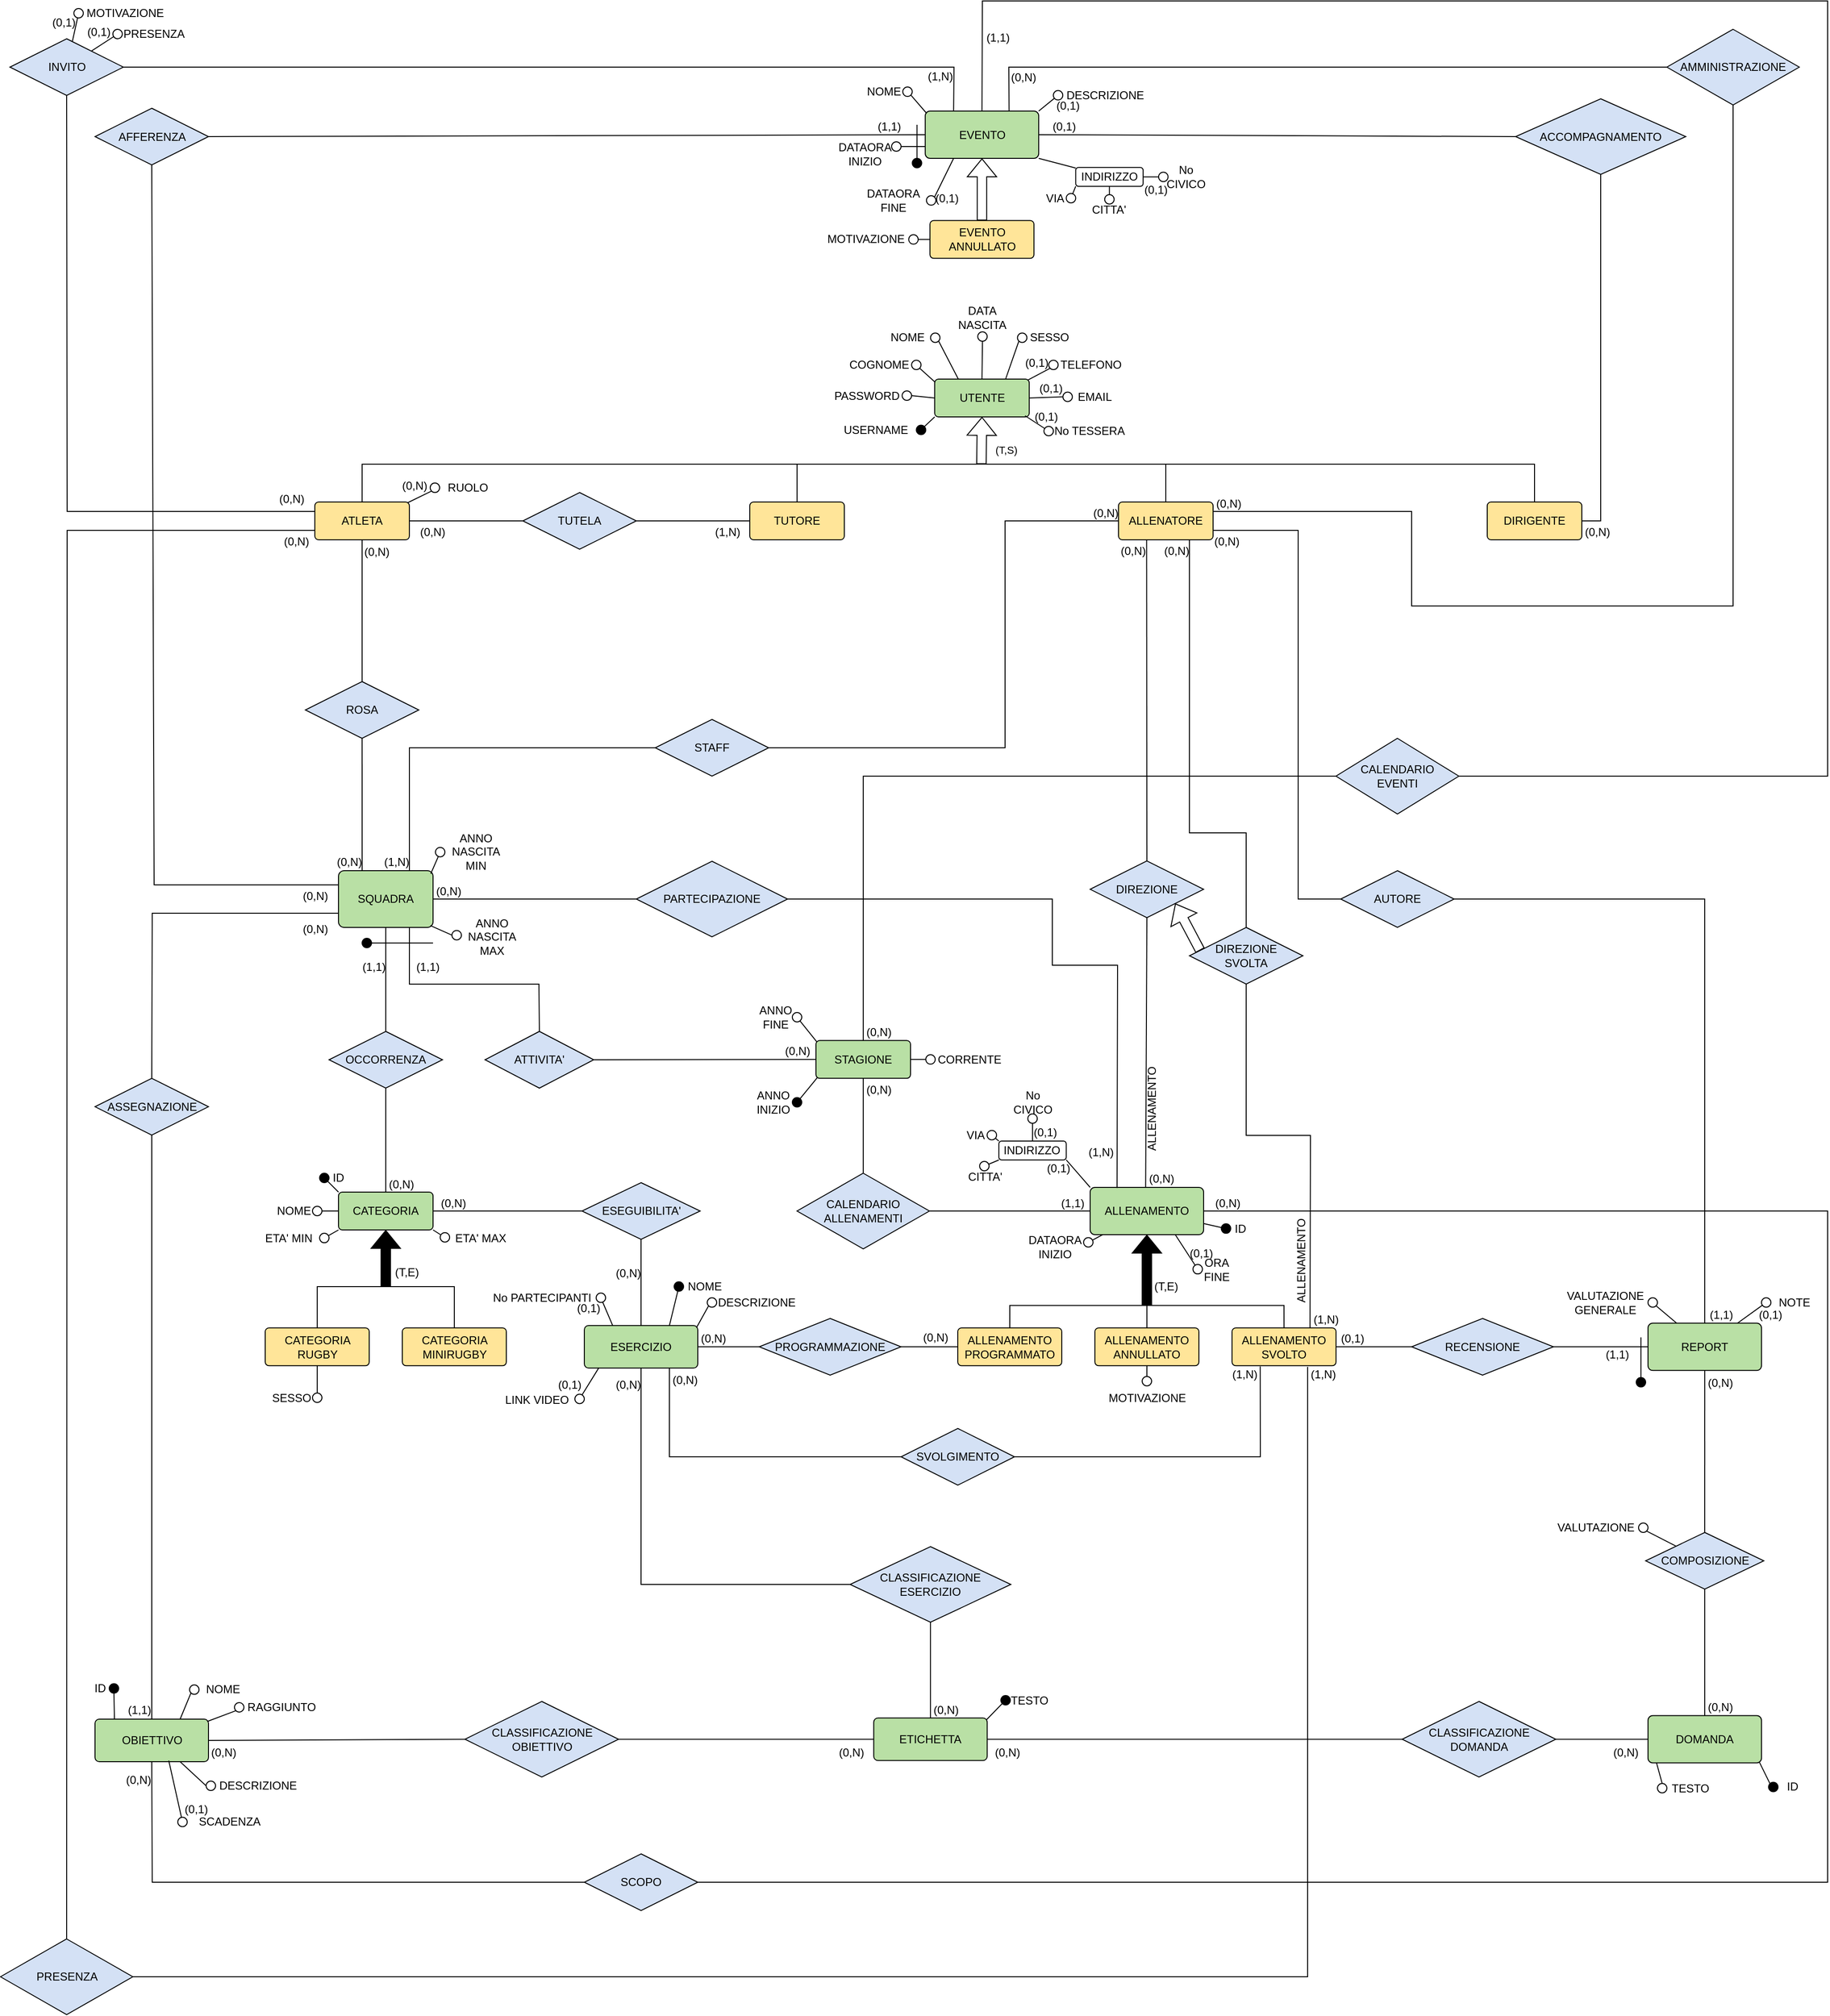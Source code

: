 <mxfile version="20.2.3" type="google" pages="2"><diagram id="R2lEEEUBdFMjLlhIrx00" name="ER"><mxGraphModel grid="1" page="1" gridSize="10" guides="1" tooltips="1" connect="1" arrows="1" fold="1" pageScale="1" pageWidth="1100" pageHeight="850" math="0" shadow="0" extFonts="Permanent Marker^https://fonts.googleapis.com/css?family=Permanent+Marker"><root><mxCell id="0"/><mxCell id="1" value="Entità" parent="0"/><mxCell id="N6D4fXpVctW44VSP_MrP-1" value="UTENTE" style="rounded=1;arcSize=10;whiteSpace=wrap;html=1;align=center;fillColor=#B9E0A5;" vertex="1" parent="1"><mxGeometry x="135.58" y="-40" width="100" height="40" as="geometry"/></mxCell><mxCell id="N6D4fXpVctW44VSP_MrP-2" value="" style="shape=flexArrow;endArrow=classic;html=1;rounded=0;entryX=0.5;entryY=1;entryDx=0;entryDy=0;" edge="1" parent="1" target="N6D4fXpVctW44VSP_MrP-1"><mxGeometry width="50" height="50" relative="1" as="geometry"><mxPoint x="185.01" y="50" as="sourcePoint"/><mxPoint x="215.01" y="-30" as="targetPoint"/></mxGeometry></mxCell><mxCell id="N6D4fXpVctW44VSP_MrP-62" value="(T,S)" style="edgeLabel;html=1;align=center;verticalAlign=middle;resizable=0;points=[];" connectable="0" vertex="1" parent="N6D4fXpVctW44VSP_MrP-2"><mxGeometry x="-0.362" y="-26" relative="1" as="geometry"><mxPoint as="offset"/></mxGeometry></mxCell><mxCell id="N6D4fXpVctW44VSP_MrP-4" value="ATLETA" style="rounded=1;arcSize=10;whiteSpace=wrap;html=1;align=center;fillColor=#FFE599;" vertex="1" parent="1"><mxGeometry x="-520.02" y="90" width="100" height="40" as="geometry"/></mxCell><mxCell id="N6D4fXpVctW44VSP_MrP-5" value="ALLENATORE" style="rounded=1;arcSize=10;whiteSpace=wrap;html=1;align=center;fillColor=#FFE599;" vertex="1" parent="1"><mxGeometry x="330.01" y="90" width="100" height="40" as="geometry"/></mxCell><mxCell id="N6D4fXpVctW44VSP_MrP-6" value="TUTORE" style="rounded=1;arcSize=10;whiteSpace=wrap;html=1;align=center;fillColor=#FFE599;" vertex="1" parent="1"><mxGeometry x="-60.0" y="90" width="100" height="40" as="geometry"/></mxCell><mxCell id="N6D4fXpVctW44VSP_MrP-7" value="DIRIGENTE" style="rounded=1;arcSize=10;whiteSpace=wrap;html=1;align=center;fillColor=#FFE599;" vertex="1" parent="1"><mxGeometry x="720" y="90" width="100" height="40" as="geometry"/></mxCell><mxCell id="N6D4fXpVctW44VSP_MrP-11" value="" style="endArrow=none;html=1;rounded=0;entryX=0.5;entryY=0;entryDx=0;entryDy=0;exitX=0.5;exitY=0;exitDx=0;exitDy=0;" edge="1" parent="1" source="N6D4fXpVctW44VSP_MrP-4" target="N6D4fXpVctW44VSP_MrP-7"><mxGeometry width="50" height="50" relative="1" as="geometry"><mxPoint x="75.01" y="130" as="sourcePoint"/><mxPoint x="125.01" y="80" as="targetPoint"/><Array as="points"><mxPoint x="-470" y="50"/><mxPoint x="770" y="50"/></Array></mxGeometry></mxCell><mxCell id="N6D4fXpVctW44VSP_MrP-12" value="" style="endArrow=none;html=1;rounded=0;entryX=0.5;entryY=0;entryDx=0;entryDy=0;" edge="1" parent="1" target="N6D4fXpVctW44VSP_MrP-6"><mxGeometry width="50" height="50" relative="1" as="geometry"><mxPoint x="-10" y="50" as="sourcePoint"/><mxPoint x="125.01" y="80" as="targetPoint"/></mxGeometry></mxCell><mxCell id="N6D4fXpVctW44VSP_MrP-13" value="" style="endArrow=none;html=1;rounded=0;entryX=0.5;entryY=0;entryDx=0;entryDy=0;" edge="1" parent="1" target="N6D4fXpVctW44VSP_MrP-5"><mxGeometry width="50" height="50" relative="1" as="geometry"><mxPoint x="380.01" y="50" as="sourcePoint"/><mxPoint x="190.01" y="80" as="targetPoint"/></mxGeometry></mxCell><mxCell id="N6D4fXpVctW44VSP_MrP-15" value="" style="endArrow=none;html=1;rounded=0;entryX=0;entryY=0.5;entryDx=0;entryDy=0;exitX=1;exitY=0.5;exitDx=0;exitDy=0;" edge="1" parent="1" source="N6D4fXpVctW44VSP_MrP-14" target="N6D4fXpVctW44VSP_MrP-6"><mxGeometry relative="1" as="geometry"><mxPoint x="-34.99" y="150" as="sourcePoint"/><mxPoint x="125.01" y="150" as="targetPoint"/><Array as="points"/></mxGeometry></mxCell><mxCell id="N6D4fXpVctW44VSP_MrP-17" value="" style="endArrow=none;html=1;rounded=0;entryX=1;entryY=0.5;entryDx=0;entryDy=0;exitX=0;exitY=0.5;exitDx=0;exitDy=0;" edge="1" parent="1" source="N6D4fXpVctW44VSP_MrP-14" target="N6D4fXpVctW44VSP_MrP-4"><mxGeometry relative="1" as="geometry"><mxPoint x="-174.99" y="160" as="sourcePoint"/><mxPoint x="-14.99" y="160" as="targetPoint"/><Array as="points"/></mxGeometry></mxCell><mxCell id="N6D4fXpVctW44VSP_MrP-18" value="(0,N)" style="resizable=0;html=1;align=right;verticalAlign=bottom;" connectable="0" vertex="1" parent="N6D4fXpVctW44VSP_MrP-17"><mxGeometry x="1" relative="1" as="geometry"><mxPoint x="38" y="20" as="offset"/></mxGeometry></mxCell><mxCell id="N6D4fXpVctW44VSP_MrP-19" value="SQUADRA" style="rounded=1;arcSize=10;whiteSpace=wrap;html=1;align=center;fillColor=#B9E0A5;" vertex="1" parent="1"><mxGeometry x="-494.99" y="480" width="100" height="60" as="geometry"/></mxCell><mxCell id="N6D4fXpVctW44VSP_MrP-21" value="" style="endArrow=none;html=1;rounded=0;entryX=0.25;entryY=0;entryDx=0;entryDy=0;exitX=0.5;exitY=1;exitDx=0;exitDy=0;" edge="1" parent="1" source="-PvUQk-GE2WjAHpfkyDp-1" target="N6D4fXpVctW44VSP_MrP-19"><mxGeometry relative="1" as="geometry"><mxPoint x="-470" y="330.0" as="sourcePoint"/><mxPoint x="39.98" y="280" as="targetPoint"/></mxGeometry></mxCell><mxCell id="N6D4fXpVctW44VSP_MrP-22" value="(0,N)" style="resizable=0;html=1;align=right;verticalAlign=bottom;fillColor=#FF6666;" connectable="0" vertex="1" parent="N6D4fXpVctW44VSP_MrP-21"><mxGeometry x="1" relative="1" as="geometry"><mxPoint as="offset"/></mxGeometry></mxCell><mxCell id="N6D4fXpVctW44VSP_MrP-23" value="" style="endArrow=none;html=1;rounded=0;entryX=0.5;entryY=1;entryDx=0;entryDy=0;exitX=0.5;exitY=0;exitDx=0;exitDy=0;" edge="1" parent="1" source="-PvUQk-GE2WjAHpfkyDp-1" target="N6D4fXpVctW44VSP_MrP-4"><mxGeometry relative="1" as="geometry"><mxPoint x="-470" y="250.0" as="sourcePoint"/><mxPoint x="45.01" y="100.0" as="targetPoint"/></mxGeometry></mxCell><mxCell id="N6D4fXpVctW44VSP_MrP-24" value="(0,N)" style="resizable=0;html=1;align=right;verticalAlign=bottom;fillColor=#FF6666;" connectable="0" vertex="1" parent="N6D4fXpVctW44VSP_MrP-23"><mxGeometry x="1" relative="1" as="geometry"><mxPoint x="30" y="21" as="offset"/></mxGeometry></mxCell><mxCell id="N6D4fXpVctW44VSP_MrP-27" value="" style="endArrow=none;html=1;rounded=0;entryX=0;entryY=0.5;entryDx=0;entryDy=0;exitX=1;exitY=0.5;exitDx=0;exitDy=0;" edge="1" parent="1" source="N6D4fXpVctW44VSP_MrP-26" target="N6D4fXpVctW44VSP_MrP-5"><mxGeometry relative="1" as="geometry"><mxPoint x="-184.99" y="250" as="sourcePoint"/><mxPoint x="-24.99" y="250" as="targetPoint"/><Array as="points"><mxPoint x="210" y="350"/><mxPoint x="210" y="110.0"/></Array></mxGeometry></mxCell><mxCell id="N6D4fXpVctW44VSP_MrP-28" value="(0,N)" style="resizable=0;html=1;align=right;verticalAlign=bottom;fillColor=#FFFFFF;" connectable="0" vertex="1" parent="N6D4fXpVctW44VSP_MrP-27"><mxGeometry x="1" relative="1" as="geometry"><mxPoint as="offset"/></mxGeometry></mxCell><mxCell id="N6D4fXpVctW44VSP_MrP-29" value="" style="endArrow=none;html=1;rounded=0;entryX=0.75;entryY=0;entryDx=0;entryDy=0;exitX=0;exitY=0.5;exitDx=0;exitDy=0;" edge="1" parent="1" source="N6D4fXpVctW44VSP_MrP-26" target="N6D4fXpVctW44VSP_MrP-19"><mxGeometry relative="1" as="geometry"><mxPoint x="-184.99" y="250" as="sourcePoint"/><mxPoint x="-24.99" y="250" as="targetPoint"/><Array as="points"><mxPoint x="-420" y="350"/></Array></mxGeometry></mxCell><mxCell id="N6D4fXpVctW44VSP_MrP-30" value="(1,N)" style="resizable=0;html=1;align=right;verticalAlign=bottom;fillColor=#FFFFFF;" connectable="0" vertex="1" parent="N6D4fXpVctW44VSP_MrP-29"><mxGeometry x="1" relative="1" as="geometry"><mxPoint as="offset"/></mxGeometry></mxCell><mxCell id="N6D4fXpVctW44VSP_MrP-33" value="" style="ellipse;whiteSpace=wrap;html=1;aspect=fixed;fillColor=#000000;" vertex="1" parent="1"><mxGeometry x="116.15" y="8.75" width="10" height="10" as="geometry"/></mxCell><mxCell id="N6D4fXpVctW44VSP_MrP-34" value="USERNAME" style="text;html=1;strokeColor=none;fillColor=none;align=center;verticalAlign=middle;whiteSpace=wrap;rounded=0;" vertex="1" parent="1"><mxGeometry x="31.14" y="8.75" width="85.01" height="10" as="geometry"/></mxCell><mxCell id="N6D4fXpVctW44VSP_MrP-35" value="" style="endArrow=none;html=1;rounded=0;entryX=0;entryY=1;entryDx=0;entryDy=0;exitX=1;exitY=0;exitDx=0;exitDy=0;" edge="1" parent="1" source="N6D4fXpVctW44VSP_MrP-33" target="N6D4fXpVctW44VSP_MrP-1"><mxGeometry width="50" height="50" relative="1" as="geometry"><mxPoint x="-43.85" y="-51.25" as="sourcePoint"/><mxPoint x="56.15" y="-81.25" as="targetPoint"/></mxGeometry></mxCell><mxCell id="N6D4fXpVctW44VSP_MrP-37" value="CATEGORIA" style="rounded=1;arcSize=10;whiteSpace=wrap;html=1;align=center;fillColor=#B9E0A5;" vertex="1" parent="1"><mxGeometry x="-494.99" y="820" width="100" height="40" as="geometry"/></mxCell><mxCell id="N6D4fXpVctW44VSP_MrP-44" value="" style="endArrow=none;html=1;rounded=0;entryX=0.5;entryY=0;entryDx=0;entryDy=0;exitX=0.5;exitY=1;exitDx=0;exitDy=0;" edge="1" parent="1" source="N6D4fXpVctW44VSP_MrP-39" target="N6D4fXpVctW44VSP_MrP-37"><mxGeometry relative="1" as="geometry"><mxPoint x="-719.99" y="811.5" as="sourcePoint"/><mxPoint x="-789.99" y="811.5" as="targetPoint"/></mxGeometry></mxCell><mxCell id="N6D4fXpVctW44VSP_MrP-45" value="(0,N)" style="resizable=0;html=1;align=right;verticalAlign=bottom;fillColor=#D4E1F5;" connectable="0" vertex="1" parent="N6D4fXpVctW44VSP_MrP-44"><mxGeometry x="1" relative="1" as="geometry"><mxPoint x="30" as="offset"/></mxGeometry></mxCell><mxCell id="N6D4fXpVctW44VSP_MrP-46" value="" style="endArrow=none;html=1;rounded=0;exitX=0.5;exitY=0;exitDx=0;exitDy=0;entryX=0.5;entryY=1;entryDx=0;entryDy=0;" edge="1" parent="1" source="N6D4fXpVctW44VSP_MrP-39" target="N6D4fXpVctW44VSP_MrP-19"><mxGeometry relative="1" as="geometry"><mxPoint x="-444.96" y="681.5" as="sourcePoint"/><mxPoint x="-445.46" y="541.98" as="targetPoint"/><Array as="points"/></mxGeometry></mxCell><mxCell id="N6D4fXpVctW44VSP_MrP-47" value="(1,1)" style="resizable=0;html=1;align=right;verticalAlign=bottom;fillColor=#D4E1F5;" connectable="0" vertex="1" parent="N6D4fXpVctW44VSP_MrP-46"><mxGeometry x="1" relative="1" as="geometry"><mxPoint y="50" as="offset"/></mxGeometry></mxCell><mxCell id="N6D4fXpVctW44VSP_MrP-48" value="" style="ellipse;whiteSpace=wrap;html=1;aspect=fixed;fillColor=#000000;" vertex="1" parent="1"><mxGeometry x="-470.02" y="551.5" width="10" height="10" as="geometry"/></mxCell><mxCell id="N6D4fXpVctW44VSP_MrP-49" value="" style="endArrow=none;html=1;rounded=0;exitX=1;exitY=0.5;exitDx=0;exitDy=0;" edge="1" parent="1" source="N6D4fXpVctW44VSP_MrP-48"><mxGeometry width="50" height="50" relative="1" as="geometry"><mxPoint x="-464.99" y="551.5" as="sourcePoint"/><mxPoint x="-394.99" y="556.5" as="targetPoint"/></mxGeometry></mxCell><mxCell id="N6D4fXpVctW44VSP_MrP-59" value="" style="ellipse;whiteSpace=wrap;html=1;aspect=fixed;fillColor=#000000;" vertex="1" parent="1"><mxGeometry x="-514.99" y="800" width="10" height="10" as="geometry"/></mxCell><mxCell id="N6D4fXpVctW44VSP_MrP-60" value="" style="endArrow=none;html=1;rounded=0;exitX=1;exitY=1;exitDx=0;exitDy=0;entryX=0;entryY=0;entryDx=0;entryDy=0;" edge="1" parent="1" source="N6D4fXpVctW44VSP_MrP-59" target="N6D4fXpVctW44VSP_MrP-37"><mxGeometry width="50" height="50" relative="1" as="geometry"><mxPoint x="-959.99" y="700" as="sourcePoint"/><mxPoint x="-909.99" y="820" as="targetPoint"/></mxGeometry></mxCell><mxCell id="N6D4fXpVctW44VSP_MrP-61" value="ID" style="text;html=1;strokeColor=none;fillColor=none;align=center;verticalAlign=middle;whiteSpace=wrap;rounded=0;" vertex="1" parent="1"><mxGeometry x="-504.99" y="800" width="20" height="10" as="geometry"/></mxCell><mxCell id="N6D4fXpVctW44VSP_MrP-63" value="ALLENAMENTO" style="rounded=1;arcSize=10;whiteSpace=wrap;html=1;align=center;fillColor=#B9E0A5;" vertex="1" parent="1"><mxGeometry x="300" y="815" width="120" height="50" as="geometry"/></mxCell><mxCell id="N6D4fXpVctW44VSP_MrP-65" value="" style="endArrow=none;html=1;rounded=0;entryX=0.297;entryY=1.008;entryDx=0;entryDy=0;entryPerimeter=0;exitX=0.5;exitY=0;exitDx=0;exitDy=0;" edge="1" parent="1" source="p3GqXkVKD4YMlGNrZAyz-2" target="N6D4fXpVctW44VSP_MrP-5"><mxGeometry relative="1" as="geometry"><mxPoint x="360" y="450" as="sourcePoint"/><mxPoint x="275.01" y="120.0" as="targetPoint"/><Array as="points"/></mxGeometry></mxCell><mxCell id="N6D4fXpVctW44VSP_MrP-66" value="(0,N)" style="resizable=0;html=1;align=right;verticalAlign=bottom;fillColor=#FFFFFF;" connectable="0" vertex="1" parent="N6D4fXpVctW44VSP_MrP-65"><mxGeometry x="1" relative="1" as="geometry"><mxPoint y="20" as="offset"/></mxGeometry></mxCell><mxCell id="N6D4fXpVctW44VSP_MrP-67" value="" style="endArrow=none;html=1;rounded=0;entryX=0.489;entryY=-0.006;entryDx=0;entryDy=0;exitX=0.5;exitY=1;exitDx=0;exitDy=0;entryPerimeter=0;" edge="1" parent="1" source="p3GqXkVKD4YMlGNrZAyz-2" target="N6D4fXpVctW44VSP_MrP-63"><mxGeometry relative="1" as="geometry"><mxPoint x="360" y="550" as="sourcePoint"/><mxPoint x="5.01" y="400" as="targetPoint"/><Array as="points"/></mxGeometry></mxCell><mxCell id="N6D4fXpVctW44VSP_MrP-68" value="(0,N)" style="resizable=0;html=1;align=right;verticalAlign=bottom;" connectable="0" vertex="1" parent="N6D4fXpVctW44VSP_MrP-67"><mxGeometry x="1" relative="1" as="geometry"><mxPoint x="31" as="offset"/></mxGeometry></mxCell><mxCell id="N6D4fXpVctW44VSP_MrP-70" value="" style="endArrow=none;html=1;rounded=0;exitX=0;exitY=0.5;exitDx=0;exitDy=0;entryX=1;entryY=0.5;entryDx=0;entryDy=0;" edge="1" parent="1" source="N6D4fXpVctW44VSP_MrP-69" target="N6D4fXpVctW44VSP_MrP-19"><mxGeometry relative="1" as="geometry"><mxPoint x="35.01" y="460" as="sourcePoint"/><mxPoint x="-384.99" y="540" as="targetPoint"/><Array as="points"/></mxGeometry></mxCell><mxCell id="N6D4fXpVctW44VSP_MrP-71" value="(0,N)" style="resizable=0;html=1;align=right;verticalAlign=bottom;fillColor=#D4E1F5;" connectable="0" vertex="1" parent="N6D4fXpVctW44VSP_MrP-70"><mxGeometry x="1" relative="1" as="geometry"><mxPoint x="30" as="offset"/></mxGeometry></mxCell><mxCell id="N6D4fXpVctW44VSP_MrP-72" value="" style="endArrow=none;html=1;rounded=0;exitX=1;exitY=0.5;exitDx=0;exitDy=0;entryX=0.237;entryY=0.012;entryDx=0;entryDy=0;entryPerimeter=0;" edge="1" parent="1" source="N6D4fXpVctW44VSP_MrP-69" target="N6D4fXpVctW44VSP_MrP-63"><mxGeometry relative="1" as="geometry"><mxPoint x="-134.99" y="810" as="sourcePoint"/><mxPoint x="49.54" y="788.9" as="targetPoint"/><Array as="points"><mxPoint x="260" y="510"/><mxPoint x="260" y="580"/><mxPoint x="329" y="580"/></Array></mxGeometry></mxCell><mxCell id="N6D4fXpVctW44VSP_MrP-73" value="(1,N)" style="resizable=0;html=1;align=right;verticalAlign=bottom;fillColor=#D4E1F5;" connectable="0" vertex="1" parent="N6D4fXpVctW44VSP_MrP-72"><mxGeometry x="1" relative="1" as="geometry"><mxPoint x="-3" y="-29" as="offset"/></mxGeometry></mxCell><mxCell id="N6D4fXpVctW44VSP_MrP-74" value="" style="shape=flexArrow;endArrow=classic;html=1;rounded=0;fillColor=#000000;" edge="1" parent="1" target="N6D4fXpVctW44VSP_MrP-63"><mxGeometry width="50" height="50" relative="1" as="geometry"><mxPoint x="360" y="940" as="sourcePoint"/><mxPoint x="376.18" y="914.75" as="targetPoint"/></mxGeometry></mxCell><mxCell id="N6D4fXpVctW44VSP_MrP-76" value="ALLENAMENTO&lt;br&gt;SVOLTO" style="rounded=1;arcSize=10;whiteSpace=wrap;html=1;align=center;fillColor=#FFE599;" vertex="1" parent="1"><mxGeometry x="450.05" y="963.64" width="110" height="40" as="geometry"/></mxCell><mxCell id="N6D4fXpVctW44VSP_MrP-84" value="" style="endArrow=none;html=1;rounded=0;exitX=1;exitY=0.5;exitDx=0;exitDy=0;entryX=0.727;entryY=1.031;entryDx=0;entryDy=0;entryPerimeter=0;" edge="1" parent="1" source="N6D4fXpVctW44VSP_MrP-83" target="N6D4fXpVctW44VSP_MrP-76"><mxGeometry relative="1" as="geometry"><mxPoint x="105.01" y="880.0" as="sourcePoint"/><mxPoint x="480" y="1050" as="targetPoint"/><Array as="points"><mxPoint x="530" y="1650"/></Array></mxGeometry></mxCell><mxCell id="N6D4fXpVctW44VSP_MrP-85" value="(1,N)" style="resizable=0;html=1;align=right;verticalAlign=bottom;fillColor=#D4E1F5;" connectable="0" vertex="1" parent="N6D4fXpVctW44VSP_MrP-84"><mxGeometry x="1" relative="1" as="geometry"><mxPoint x="30" y="16" as="offset"/></mxGeometry></mxCell><mxCell id="N6D4fXpVctW44VSP_MrP-88" value="" style="endArrow=none;html=1;rounded=0;entryX=0;entryY=0.75;entryDx=0;entryDy=0;exitX=0.5;exitY=0;exitDx=0;exitDy=0;" edge="1" parent="1" source="N6D4fXpVctW44VSP_MrP-83" target="N6D4fXpVctW44VSP_MrP-4"><mxGeometry relative="1" as="geometry"><mxPoint x="-774.99" y="1570" as="sourcePoint"/><mxPoint x="-254.99" y="908.82" as="targetPoint"/><Array as="points"><mxPoint x="-782" y="120"/></Array></mxGeometry></mxCell><mxCell id="N6D4fXpVctW44VSP_MrP-89" value="(0,N)" style="resizable=0;html=1;align=right;verticalAlign=bottom;" connectable="0" vertex="1" parent="N6D4fXpVctW44VSP_MrP-88"><mxGeometry x="1" relative="1" as="geometry"><mxPoint x="-5" y="20" as="offset"/></mxGeometry></mxCell><mxCell id="N6D4fXpVctW44VSP_MrP-90" value="ESERCIZIO" style="rounded=1;arcSize=10;whiteSpace=wrap;html=1;align=center;fillColor=#B9E0A5;" vertex="1" parent="1"><mxGeometry x="-234.99" y="961.14" width="120" height="45" as="geometry"/></mxCell><mxCell id="N6D4fXpVctW44VSP_MrP-91" value="ETICHETTA" style="rounded=1;arcSize=10;whiteSpace=wrap;html=1;align=center;fillColor=#B9E0A5;" vertex="1" parent="1"><mxGeometry x="71.11" y="1376.25" width="120" height="45" as="geometry"/></mxCell><mxCell id="N6D4fXpVctW44VSP_MrP-94" value="" style="endArrow=none;html=1;rounded=0;exitX=0;exitY=0.5;exitDx=0;exitDy=0;entryX=0.5;entryY=1;entryDx=0;entryDy=0;" edge="1" parent="1" source="N6D4fXpVctW44VSP_MrP-93" target="N6D4fXpVctW44VSP_MrP-90"><mxGeometry relative="1" as="geometry"><mxPoint x="-14.99" y="800.0" as="sourcePoint"/><mxPoint x="705.01" y="870" as="targetPoint"/><Array as="points"><mxPoint x="-175" y="1235"/></Array></mxGeometry></mxCell><mxCell id="N6D4fXpVctW44VSP_MrP-95" value="(0,N)" style="resizable=0;html=1;align=right;verticalAlign=bottom;fillColor=#D4E1F5;" connectable="0" vertex="1" parent="N6D4fXpVctW44VSP_MrP-94"><mxGeometry x="1" relative="1" as="geometry"><mxPoint y="26" as="offset"/></mxGeometry></mxCell><mxCell id="N6D4fXpVctW44VSP_MrP-96" value="" style="endArrow=none;html=1;rounded=0;entryX=0.5;entryY=0;entryDx=0;entryDy=0;exitX=0.5;exitY=1;exitDx=0;exitDy=0;" edge="1" parent="1" source="N6D4fXpVctW44VSP_MrP-93" target="N6D4fXpVctW44VSP_MrP-91"><mxGeometry relative="1" as="geometry"><mxPoint x="55.01" y="1300" as="sourcePoint"/><mxPoint x="-204.99" y="1300" as="targetPoint"/></mxGeometry></mxCell><mxCell id="N6D4fXpVctW44VSP_MrP-97" value="(0,N)" style="resizable=0;html=1;align=right;verticalAlign=bottom;fillColor=#D4E1F5;" connectable="0" vertex="1" parent="N6D4fXpVctW44VSP_MrP-96"><mxGeometry x="1" relative="1" as="geometry"><mxPoint x="30" as="offset"/></mxGeometry></mxCell><mxCell id="N6D4fXpVctW44VSP_MrP-100" value="" style="endArrow=none;html=1;rounded=0;exitX=1;exitY=0.5;exitDx=0;exitDy=0;entryX=0;entryY=0.5;entryDx=0;entryDy=0;" edge="1" parent="1" source="N6D4fXpVctW44VSP_MrP-99" target="pyKhK0pzGKGQIQjk2DM--1"><mxGeometry relative="1" as="geometry"><mxPoint x="415.01" y="1012.5" as="sourcePoint"/><mxPoint x="225.01" y="900" as="targetPoint"/><Array as="points"/></mxGeometry></mxCell><mxCell id="N6D4fXpVctW44VSP_MrP-101" value="(0,N)" style="resizable=0;html=1;align=right;verticalAlign=bottom;fillColor=#D4E1F5;" connectable="0" vertex="1" parent="N6D4fXpVctW44VSP_MrP-100"><mxGeometry x="1" relative="1" as="geometry"><mxPoint x="-10" y="-1" as="offset"/></mxGeometry></mxCell><mxCell id="N6D4fXpVctW44VSP_MrP-102" value="" style="endArrow=none;html=1;rounded=0;exitX=1;exitY=0.5;exitDx=0;exitDy=0;entryX=0.271;entryY=1.019;entryDx=0;entryDy=0;entryPerimeter=0;" edge="1" parent="1" source="N6D4fXpVctW44VSP_MrP-98" target="N6D4fXpVctW44VSP_MrP-76"><mxGeometry relative="1" as="geometry"><mxPoint x="455.01" y="800" as="sourcePoint"/><mxPoint x="430" y="1050" as="targetPoint"/><Array as="points"><mxPoint x="480" y="1100"/></Array></mxGeometry></mxCell><mxCell id="N6D4fXpVctW44VSP_MrP-103" value="(1,N)" style="resizable=0;html=1;align=right;verticalAlign=bottom;fillColor=#D4E1F5;" connectable="0" vertex="1" parent="N6D4fXpVctW44VSP_MrP-102"><mxGeometry x="1" relative="1" as="geometry"><mxPoint x="-2" y="17" as="offset"/></mxGeometry></mxCell><mxCell id="N6D4fXpVctW44VSP_MrP-104" value="" style="endArrow=none;html=1;rounded=0;exitX=0;exitY=0.5;exitDx=0;exitDy=0;entryX=0.75;entryY=1;entryDx=0;entryDy=0;" edge="1" parent="1" source="N6D4fXpVctW44VSP_MrP-98" target="N6D4fXpVctW44VSP_MrP-90"><mxGeometry relative="1" as="geometry"><mxPoint x="575.01" y="910.0" as="sourcePoint"/><mxPoint x="-130" y="1080" as="targetPoint"/><Array as="points"><mxPoint x="-145" y="1100"/></Array></mxGeometry></mxCell><mxCell id="N6D4fXpVctW44VSP_MrP-105" value="(0,N)" style="resizable=0;html=1;align=right;verticalAlign=bottom;fillColor=#D4E1F5;" connectable="0" vertex="1" parent="N6D4fXpVctW44VSP_MrP-104"><mxGeometry x="1" relative="1" as="geometry"><mxPoint x="30" y="21" as="offset"/></mxGeometry></mxCell><mxCell id="N6D4fXpVctW44VSP_MrP-106" value="" style="endArrow=none;html=1;rounded=0;entryX=1;entryY=0.5;entryDx=0;entryDy=0;exitX=0;exitY=0.5;exitDx=0;exitDy=0;" edge="1" parent="1" source="N6D4fXpVctW44VSP_MrP-99" target="N6D4fXpVctW44VSP_MrP-90"><mxGeometry relative="1" as="geometry"><mxPoint x="595.01" y="790.0" as="sourcePoint"/><mxPoint x="595.01" y="920.0" as="targetPoint"/><Array as="points"/></mxGeometry></mxCell><mxCell id="N6D4fXpVctW44VSP_MrP-107" value="(0,N)" style="resizable=0;html=1;align=right;verticalAlign=bottom;fillColor=#D4E1F5;" connectable="0" vertex="1" parent="N6D4fXpVctW44VSP_MrP-106"><mxGeometry x="1" relative="1" as="geometry"><mxPoint x="30" as="offset"/></mxGeometry></mxCell><mxCell id="N6D4fXpVctW44VSP_MrP-113" value="EVENTO" style="rounded=1;arcSize=10;whiteSpace=wrap;html=1;align=center;fillColor=#B9E0A5;" vertex="1" parent="1"><mxGeometry x="125.58" y="-323.5" width="120" height="50" as="geometry"/></mxCell><mxCell id="N6D4fXpVctW44VSP_MrP-114" value="" style="shape=flexArrow;endArrow=classic;html=1;rounded=0;fillColor=none;exitX=0.5;exitY=0;exitDx=0;exitDy=0;" edge="1" parent="1" source="N6D4fXpVctW44VSP_MrP-115" target="N6D4fXpVctW44VSP_MrP-113"><mxGeometry width="50" height="50" relative="1" as="geometry"><mxPoint x="191.85" y="-218.99" as="sourcePoint"/><mxPoint x="153.75" y="-306.5" as="targetPoint"/></mxGeometry></mxCell><mxCell id="N6D4fXpVctW44VSP_MrP-115" value="EVENTO&lt;br&gt;ANNULLATO" style="rounded=1;arcSize=10;whiteSpace=wrap;html=1;align=center;fillColor=#FFE599;" vertex="1" parent="1"><mxGeometry x="130.58" y="-207.74" width="110" height="40" as="geometry"/></mxCell><mxCell id="N6D4fXpVctW44VSP_MrP-129" value="" style="endArrow=none;html=1;rounded=0;fontStyle=1;exitX=0;exitY=0.5;exitDx=0;exitDy=0;entryX=0.739;entryY=-0.005;entryDx=0;entryDy=0;entryPerimeter=0;" edge="1" parent="1" source="N6D4fXpVctW44VSP_MrP-121" target="N6D4fXpVctW44VSP_MrP-113"><mxGeometry relative="1" as="geometry"><mxPoint x="675" y="-90" as="sourcePoint"/><mxPoint x="310" y="-210" as="targetPoint"/><Array as="points"><mxPoint x="214" y="-370"/></Array></mxGeometry></mxCell><mxCell id="N6D4fXpVctW44VSP_MrP-130" value="(0,N)" style="resizable=0;html=1;align=right;verticalAlign=bottom;fillColor=#D4E1F5;" connectable="0" vertex="1" parent="N6D4fXpVctW44VSP_MrP-129"><mxGeometry x="1" relative="1" as="geometry"><mxPoint x="29" y="-27" as="offset"/></mxGeometry></mxCell><mxCell id="N6D4fXpVctW44VSP_MrP-131" value="" style="endArrow=none;html=1;rounded=0;fontStyle=1;exitX=0;exitY=0.5;exitDx=0;exitDy=0;entryX=1;entryY=0.5;entryDx=0;entryDy=0;" edge="1" parent="1" source="N6D4fXpVctW44VSP_MrP-122" target="N6D4fXpVctW44VSP_MrP-113"><mxGeometry relative="1" as="geometry"><mxPoint x="940" y="-210" as="sourcePoint"/><mxPoint x="270" y="-460" as="targetPoint"/><Array as="points"/></mxGeometry></mxCell><mxCell id="N6D4fXpVctW44VSP_MrP-132" value="(0,1)" style="resizable=0;html=1;align=right;verticalAlign=bottom;fillColor=#D4E1F5;" connectable="0" vertex="1" parent="N6D4fXpVctW44VSP_MrP-131"><mxGeometry x="1" relative="1" as="geometry"><mxPoint x="40" as="offset"/></mxGeometry></mxCell><mxCell id="N6D4fXpVctW44VSP_MrP-133" value="" style="endArrow=none;html=1;rounded=0;exitX=0.5;exitY=1;exitDx=0;exitDy=0;entryX=1;entryY=0.5;entryDx=0;entryDy=0;" edge="1" parent="1" source="N6D4fXpVctW44VSP_MrP-122" target="N6D4fXpVctW44VSP_MrP-7"><mxGeometry relative="1" as="geometry"><mxPoint x="940" y="-150" as="sourcePoint"/><mxPoint x="950" y="20" as="targetPoint"/><Array as="points"><mxPoint x="840" y="110"/></Array></mxGeometry></mxCell><mxCell id="N6D4fXpVctW44VSP_MrP-134" value="(0,N)" style="resizable=0;html=1;align=right;verticalAlign=bottom;" connectable="0" vertex="1" parent="N6D4fXpVctW44VSP_MrP-133"><mxGeometry x="1" relative="1" as="geometry"><mxPoint x="30" y="20" as="offset"/></mxGeometry></mxCell><mxCell id="N6D4fXpVctW44VSP_MrP-135" value="" style="endArrow=none;html=1;rounded=0;exitX=0.5;exitY=1;exitDx=0;exitDy=0;entryX=1;entryY=0.25;entryDx=0;entryDy=0;" edge="1" parent="1" source="N6D4fXpVctW44VSP_MrP-121" target="N6D4fXpVctW44VSP_MrP-5"><mxGeometry relative="1" as="geometry"><mxPoint x="700" y="-110" as="sourcePoint"/><mxPoint x="680" y="110" as="targetPoint"/><Array as="points"><mxPoint x="980" y="200"/><mxPoint x="640" y="200"/><mxPoint x="640" y="100"/></Array></mxGeometry></mxCell><mxCell id="N6D4fXpVctW44VSP_MrP-136" value="(0,N)" style="resizable=0;html=1;align=right;verticalAlign=bottom;" connectable="0" vertex="1" parent="N6D4fXpVctW44VSP_MrP-135"><mxGeometry x="1" relative="1" as="geometry"><mxPoint x="30" as="offset"/></mxGeometry></mxCell><mxCell id="N6D4fXpVctW44VSP_MrP-137" value="" style="endArrow=none;html=1;rounded=0;entryX=0.25;entryY=0;entryDx=0;entryDy=0;exitX=1;exitY=0.5;exitDx=0;exitDy=0;" edge="1" parent="1" source="N6D4fXpVctW44VSP_MrP-117" target="N6D4fXpVctW44VSP_MrP-113"><mxGeometry relative="1" as="geometry"><mxPoint x="-640" y="-590" as="sourcePoint"/><mxPoint x="1090" y="-382.51" as="targetPoint"/><Array as="points"><mxPoint x="156" y="-370"/></Array></mxGeometry></mxCell><mxCell id="N6D4fXpVctW44VSP_MrP-138" value="(1,N)" style="resizable=0;html=1;align=right;verticalAlign=bottom;" connectable="0" vertex="1" parent="N6D4fXpVctW44VSP_MrP-137"><mxGeometry x="1" relative="1" as="geometry"><mxPoint y="-28" as="offset"/></mxGeometry></mxCell><mxCell id="N6D4fXpVctW44VSP_MrP-139" value="" style="endArrow=none;html=1;rounded=0;entryX=0;entryY=0.25;entryDx=0;entryDy=0;exitX=0.5;exitY=1;exitDx=0;exitDy=0;" edge="1" parent="1" source="N6D4fXpVctW44VSP_MrP-117" target="N6D4fXpVctW44VSP_MrP-4"><mxGeometry relative="1" as="geometry"><mxPoint x="19.97" as="sourcePoint"/><mxPoint x="-120.03" as="targetPoint"/><Array as="points"><mxPoint x="-782" y="100"/></Array></mxGeometry></mxCell><mxCell id="N6D4fXpVctW44VSP_MrP-140" value="(0,N)" style="resizable=0;html=1;align=right;verticalAlign=bottom;" connectable="0" vertex="1" parent="N6D4fXpVctW44VSP_MrP-139"><mxGeometry x="1" relative="1" as="geometry"><mxPoint x="-10" y="-5" as="offset"/></mxGeometry></mxCell><mxCell id="N6D4fXpVctW44VSP_MrP-141" value="OBIETTIVO" style="rounded=1;arcSize=10;whiteSpace=wrap;html=1;align=center;fillColor=#B9E0A5;" vertex="1" parent="1"><mxGeometry x="-752.5" y="1377.5" width="120" height="45" as="geometry"/></mxCell><mxCell id="N6D4fXpVctW44VSP_MrP-143" value="" style="endArrow=none;html=1;rounded=0;exitX=0;exitY=0.5;exitDx=0;exitDy=0;entryX=1;entryY=0.5;entryDx=0;entryDy=0;" edge="1" parent="1" source="-PvUQk-GE2WjAHpfkyDp-12" target="N6D4fXpVctW44VSP_MrP-141"><mxGeometry relative="1" as="geometry"><mxPoint x="-360" y="1400" as="sourcePoint"/><mxPoint x="-384.99" y="1316.5" as="targetPoint"/></mxGeometry></mxCell><mxCell id="N6D4fXpVctW44VSP_MrP-144" value="(0,N)" style="resizable=0;html=1;align=right;verticalAlign=bottom;fillColor=#D4E1F5;" connectable="0" vertex="1" parent="N6D4fXpVctW44VSP_MrP-143"><mxGeometry x="1" relative="1" as="geometry"><mxPoint x="30" y="22" as="offset"/></mxGeometry></mxCell><mxCell id="N6D4fXpVctW44VSP_MrP-145" value="" style="endArrow=none;html=1;rounded=0;entryX=0;entryY=0.5;entryDx=0;entryDy=0;exitX=1;exitY=0.5;exitDx=0;exitDy=0;" edge="1" parent="1" source="-PvUQk-GE2WjAHpfkyDp-12" target="N6D4fXpVctW44VSP_MrP-91"><mxGeometry relative="1" as="geometry"><mxPoint x="-200" y="1400" as="sourcePoint"/><mxPoint x="-514.99" y="1609" as="targetPoint"/></mxGeometry></mxCell><mxCell id="N6D4fXpVctW44VSP_MrP-146" value="(0,N)" style="resizable=0;html=1;align=right;verticalAlign=bottom;fillColor=#D4E1F5;" connectable="0" vertex="1" parent="N6D4fXpVctW44VSP_MrP-145"><mxGeometry x="1" relative="1" as="geometry"><mxPoint x="-10" y="23" as="offset"/></mxGeometry></mxCell><mxCell id="N6D4fXpVctW44VSP_MrP-149" value="" style="endArrow=none;html=1;rounded=0;entryX=0.5;entryY=0;entryDx=0;entryDy=0;exitX=0.5;exitY=1;exitDx=0;exitDy=0;" edge="1" parent="1" source="N6D4fXpVctW44VSP_MrP-148" target="N6D4fXpVctW44VSP_MrP-90"><mxGeometry relative="1" as="geometry"><mxPoint x="-210.02" y="1201.14" as="sourcePoint"/><mxPoint x="-204.99" y="1261.14" as="targetPoint"/></mxGeometry></mxCell><mxCell id="N6D4fXpVctW44VSP_MrP-150" value="(0,N)" style="resizable=0;html=1;align=right;verticalAlign=bottom;fillColor=#FF6666;" connectable="0" vertex="1" parent="N6D4fXpVctW44VSP_MrP-149"><mxGeometry x="1" relative="1" as="geometry"><mxPoint y="-46" as="offset"/></mxGeometry></mxCell><mxCell id="N6D4fXpVctW44VSP_MrP-151" value="" style="endArrow=none;html=1;rounded=0;entryX=1;entryY=0.5;entryDx=0;entryDy=0;exitX=0;exitY=0.5;exitDx=0;exitDy=0;" edge="1" parent="1" source="N6D4fXpVctW44VSP_MrP-148" target="N6D4fXpVctW44VSP_MrP-37"><mxGeometry relative="1" as="geometry"><mxPoint x="85.04" y="861.5" as="sourcePoint"/><mxPoint x="-244.96" y="891.5" as="targetPoint"/><Array as="points"/></mxGeometry></mxCell><mxCell id="N6D4fXpVctW44VSP_MrP-152" value="(0,N)" style="resizable=0;html=1;align=right;verticalAlign=bottom;fillColor=#FF6666;" connectable="0" vertex="1" parent="N6D4fXpVctW44VSP_MrP-151"><mxGeometry x="1" relative="1" as="geometry"><mxPoint x="35" as="offset"/></mxGeometry></mxCell><mxCell id="N6D4fXpVctW44VSP_MrP-157" value="" style="endArrow=none;html=1;rounded=0;exitX=0.5;exitY=0;exitDx=0;exitDy=0;entryX=0;entryY=0.75;entryDx=0;entryDy=0;" edge="1" parent="1" source="N6D4fXpVctW44VSP_MrP-159" target="N6D4fXpVctW44VSP_MrP-19"><mxGeometry relative="1" as="geometry"><mxPoint x="-734.99" y="560" as="sourcePoint"/><mxPoint x="-364.99" y="550" as="targetPoint"/><Array as="points"><mxPoint x="-692" y="525"/></Array></mxGeometry></mxCell><mxCell id="N6D4fXpVctW44VSP_MrP-158" value="(0,N)" style="resizable=0;html=1;align=right;verticalAlign=bottom;fillColor=#D4E1F5;" connectable="0" vertex="1" parent="N6D4fXpVctW44VSP_MrP-157"><mxGeometry x="1" relative="1" as="geometry"><mxPoint x="-10" y="25" as="offset"/></mxGeometry></mxCell><mxCell id="N6D4fXpVctW44VSP_MrP-160" value="" style="endArrow=none;html=1;rounded=0;exitX=0.5;exitY=1;exitDx=0;exitDy=0;entryX=0.5;entryY=0;entryDx=0;entryDy=0;" edge="1" parent="1" source="N6D4fXpVctW44VSP_MrP-159" target="N6D4fXpVctW44VSP_MrP-141"><mxGeometry relative="1" as="geometry"><mxPoint x="-447.49" y="740.0" as="sourcePoint"/><mxPoint x="-447.49" y="1320.36" as="targetPoint"/><Array as="points"/></mxGeometry></mxCell><mxCell id="N6D4fXpVctW44VSP_MrP-161" value="(1,1)" style="resizable=0;html=1;align=right;verticalAlign=bottom;fillColor=#D4E1F5;" connectable="0" vertex="1" parent="N6D4fXpVctW44VSP_MrP-160"><mxGeometry x="1" relative="1" as="geometry"><mxPoint y="-1" as="offset"/></mxGeometry></mxCell><mxCell id="N6D4fXpVctW44VSP_MrP-162" value="" style="ellipse;whiteSpace=wrap;html=1;aspect=fixed;fillColor=#000000;" vertex="1" parent="1"><mxGeometry x="205.58" y="1352.5" width="10" height="10" as="geometry"/></mxCell><mxCell id="N6D4fXpVctW44VSP_MrP-163" value="" style="endArrow=none;html=1;rounded=0;entryX=0.994;entryY=0.042;entryDx=0;entryDy=0;exitX=0;exitY=1;exitDx=0;exitDy=0;entryPerimeter=0;" edge="1" parent="1" source="N6D4fXpVctW44VSP_MrP-162" target="N6D4fXpVctW44VSP_MrP-91"><mxGeometry width="50" height="50" relative="1" as="geometry"><mxPoint x="-340.02" y="1340" as="sourcePoint"/><mxPoint x="-74.99" y="1370" as="targetPoint"/></mxGeometry></mxCell><mxCell id="N6D4fXpVctW44VSP_MrP-164" value="TESTO" style="text;html=1;strokeColor=none;fillColor=none;align=center;verticalAlign=middle;whiteSpace=wrap;rounded=0;" vertex="1" parent="1"><mxGeometry x="225.58" y="1352.5" width="20" height="10" as="geometry"/></mxCell><mxCell id="N6D4fXpVctW44VSP_MrP-167" value="" style="endArrow=none;html=1;rounded=0;exitX=0.5;exitY=1;exitDx=0;exitDy=0;startArrow=none;entryX=0.171;entryY=-0.005;entryDx=0;entryDy=0;entryPerimeter=0;" edge="1" parent="1" source="N6D4fXpVctW44VSP_MrP-171" target="N6D4fXpVctW44VSP_MrP-141"><mxGeometry width="50" height="50" relative="1" as="geometry"><mxPoint x="-722.49" y="1350.05" as="sourcePoint"/><mxPoint x="-730" y="1370" as="targetPoint"/></mxGeometry></mxCell><mxCell id="N6D4fXpVctW44VSP_MrP-168" value="ID" style="text;html=1;strokeColor=none;fillColor=none;align=center;verticalAlign=middle;whiteSpace=wrap;rounded=0;" vertex="1" parent="1"><mxGeometry x="-757.5" y="1340" width="20" height="10" as="geometry"/></mxCell><mxCell id="N6D4fXpVctW44VSP_MrP-174" value="" style="endArrow=none;html=1;rounded=0;entryX=1;entryY=0.5;entryDx=0;entryDy=0;exitX=1;exitY=0.5;exitDx=0;exitDy=0;" edge="1" parent="1" source="N6D4fXpVctW44VSP_MrP-173" target="N6D4fXpVctW44VSP_MrP-63"><mxGeometry relative="1" as="geometry"><mxPoint x="-104.99" y="1639" as="sourcePoint"/><mxPoint x="455.01" y="1530.0" as="targetPoint"/><Array as="points"><mxPoint x="1080" y="1550"/><mxPoint x="1080" y="840"/></Array></mxGeometry></mxCell><mxCell id="N6D4fXpVctW44VSP_MrP-175" value="(0,N)" style="resizable=0;html=1;align=right;verticalAlign=bottom;fillColor=#D4E1F5;" connectable="0" vertex="1" parent="N6D4fXpVctW44VSP_MrP-174"><mxGeometry x="1" relative="1" as="geometry"><mxPoint x="40" as="offset"/></mxGeometry></mxCell><mxCell id="N6D4fXpVctW44VSP_MrP-176" value="" style="endArrow=none;html=1;rounded=0;entryX=0.5;entryY=1;entryDx=0;entryDy=0;exitX=0;exitY=0.5;exitDx=0;exitDy=0;" edge="1" parent="1" source="N6D4fXpVctW44VSP_MrP-173" target="N6D4fXpVctW44VSP_MrP-141"><mxGeometry relative="1" as="geometry"><mxPoint x="65.01" y="1530" as="sourcePoint"/><mxPoint x="465.01" y="1540.0" as="targetPoint"/><Array as="points"><mxPoint x="-692" y="1550"/></Array></mxGeometry></mxCell><mxCell id="N6D4fXpVctW44VSP_MrP-177" value="(0,N)" style="resizable=0;html=1;align=right;verticalAlign=bottom;fillColor=#D4E1F5;" connectable="0" vertex="1" parent="N6D4fXpVctW44VSP_MrP-176"><mxGeometry x="1" relative="1" as="geometry"><mxPoint y="28" as="offset"/></mxGeometry></mxCell><mxCell id="N6D4fXpVctW44VSP_MrP-187" value="" style="endArrow=none;html=1;rounded=0;exitX=0.5;exitY=1;exitDx=0;exitDy=0;entryX=0;entryY=0.25;entryDx=0;entryDy=0;" edge="1" parent="1" source="N6D4fXpVctW44VSP_MrP-189" target="N6D4fXpVctW44VSP_MrP-19"><mxGeometry relative="1" as="geometry"><mxPoint x="-310" y="-90" as="sourcePoint"/><mxPoint x="-290.02" y="-240" as="targetPoint"/><Array as="points"><mxPoint x="-690" y="495"/></Array></mxGeometry></mxCell><mxCell id="N6D4fXpVctW44VSP_MrP-188" value="(0,N)" style="resizable=0;html=1;align=right;verticalAlign=bottom;fillColor=#D4E1F5;" connectable="0" vertex="1" parent="N6D4fXpVctW44VSP_MrP-187"><mxGeometry x="1" relative="1" as="geometry"><mxPoint x="-10" y="20" as="offset"/></mxGeometry></mxCell><mxCell id="N6D4fXpVctW44VSP_MrP-190" value="" style="endArrow=none;html=1;rounded=0;exitX=1;exitY=0.5;exitDx=0;exitDy=0;entryX=0;entryY=0.5;entryDx=0;entryDy=0;" edge="1" parent="1" source="N6D4fXpVctW44VSP_MrP-189" target="N6D4fXpVctW44VSP_MrP-113"><mxGeometry relative="1" as="geometry"><mxPoint x="-620.02" y="-50.0" as="sourcePoint"/><mxPoint x="-570" y="-570" as="targetPoint"/><Array as="points"/></mxGeometry></mxCell><mxCell id="N6D4fXpVctW44VSP_MrP-191" value="(1,1)" style="resizable=0;html=1;align=right;verticalAlign=bottom;fillColor=#D4E1F5;" connectable="0" vertex="1" parent="N6D4fXpVctW44VSP_MrP-190"><mxGeometry x="1" relative="1" as="geometry"><mxPoint x="-25" as="offset"/></mxGeometry></mxCell><mxCell id="ZyWn5ZnJ4RpVNP7p_iHl-14" value="" style="ellipse;whiteSpace=wrap;html=1;aspect=fixed;fillColor=none;" vertex="1" parent="1"><mxGeometry x="-104.99" y="931.75" width="10" height="10" as="geometry"/></mxCell><mxCell id="ZyWn5ZnJ4RpVNP7p_iHl-15" value="" style="endArrow=none;html=1;rounded=0;entryX=0.988;entryY=0.052;entryDx=0;entryDy=0;exitX=0;exitY=1;exitDx=0;exitDy=0;entryPerimeter=0;" edge="1" parent="1" source="ZyWn5ZnJ4RpVNP7p_iHl-14" target="N6D4fXpVctW44VSP_MrP-90"><mxGeometry width="50" height="50" relative="1" as="geometry"><mxPoint x="-340.02" y="921.75" as="sourcePoint"/><mxPoint x="-115.71" y="961.14" as="targetPoint"/></mxGeometry></mxCell><mxCell id="ZyWn5ZnJ4RpVNP7p_iHl-16" value="NOME" style="text;html=1;strokeColor=none;fillColor=none;align=center;verticalAlign=middle;whiteSpace=wrap;rounded=0;" vertex="1" parent="1"><mxGeometry x="-130" y="914.89" width="45.03" height="10" as="geometry"/></mxCell><mxCell id="ZyWn5ZnJ4RpVNP7p_iHl-17" value="" style="ellipse;whiteSpace=wrap;html=1;aspect=fixed;fillColor=#FFFFFF;" vertex="1" parent="1"><mxGeometry x="90.0" y="-291" width="10" height="10" as="geometry"/></mxCell><mxCell id="ZyWn5ZnJ4RpVNP7p_iHl-18" value="" style="endArrow=none;html=1;rounded=0;exitX=1;exitY=0.5;exitDx=0;exitDy=0;entryX=0;entryY=0.75;entryDx=0;entryDy=0;" edge="1" parent="1" source="ZyWn5ZnJ4RpVNP7p_iHl-17" target="N6D4fXpVctW44VSP_MrP-113"><mxGeometry width="50" height="50" relative="1" as="geometry"><mxPoint x="61.86" y="-283.99" as="sourcePoint"/><mxPoint x="121.85" y="-278.99" as="targetPoint"/></mxGeometry></mxCell><mxCell id="ZyWn5ZnJ4RpVNP7p_iHl-19" value="(1,N)" style="resizable=0;html=1;align=right;verticalAlign=bottom;fillColor=#D4E1F5;" connectable="0" vertex="1" parent="1"><mxGeometry x="-70.0" y="130" as="geometry"/></mxCell><mxCell id="ZyWn5ZnJ4RpVNP7p_iHl-20" value="" style="ellipse;whiteSpace=wrap;html=1;aspect=fixed;fillColor=#000000;" vertex="1" parent="1"><mxGeometry x="111.85" y="-273.5" width="10" height="10" as="geometry"/></mxCell><mxCell id="ZyWn5ZnJ4RpVNP7p_iHl-21" value="DATAORA&lt;br&gt;INIZIO" style="text;html=1;strokeColor=none;fillColor=none;align=center;verticalAlign=middle;whiteSpace=wrap;rounded=0;" vertex="1" parent="1"><mxGeometry x="27.32" y="-291" width="69.98" height="25" as="geometry"/></mxCell><mxCell id="ZyWn5ZnJ4RpVNP7p_iHl-22" value="" style="endArrow=none;html=1;rounded=0;exitX=0.5;exitY=0;exitDx=0;exitDy=0;" edge="1" parent="1" source="ZyWn5ZnJ4RpVNP7p_iHl-20"><mxGeometry width="50" height="50" relative="1" as="geometry"><mxPoint x="16.87" y="1.5" as="sourcePoint"/><mxPoint x="116.85" y="-308.99" as="targetPoint"/></mxGeometry></mxCell><mxCell id="ZyWn5ZnJ4RpVNP7p_iHl-23" value="REPORT" style="rounded=1;arcSize=10;whiteSpace=wrap;html=1;align=center;fillColor=#B9E0A5;" vertex="1" parent="1"><mxGeometry x="890.02" y="958.64" width="120" height="50" as="geometry"/></mxCell><mxCell id="ZyWn5ZnJ4RpVNP7p_iHl-24" value="DOMANDA" style="rounded=1;arcSize=10;whiteSpace=wrap;html=1;align=center;fillColor=#B9E0A5;" vertex="1" parent="1"><mxGeometry x="890.02" y="1373.75" width="120" height="50" as="geometry"/></mxCell><mxCell id="ZyWn5ZnJ4RpVNP7p_iHl-28" value="" style="endArrow=none;html=1;rounded=0;entryX=0.5;entryY=1;entryDx=0;entryDy=0;exitX=0.5;exitY=0;exitDx=0;exitDy=0;" edge="1" parent="1" source="ZyWn5ZnJ4RpVNP7p_iHl-25" target="ZyWn5ZnJ4RpVNP7p_iHl-23"><mxGeometry relative="1" as="geometry"><mxPoint x="950.02" y="1128.75" as="sourcePoint"/><mxPoint x="-464.95" y="366.75" as="targetPoint"/><Array as="points"/></mxGeometry></mxCell><mxCell id="ZyWn5ZnJ4RpVNP7p_iHl-29" value="(0,N)" style="resizable=0;html=1;align=right;verticalAlign=bottom;fillColor=#D4E1F5;" connectable="0" vertex="1" parent="ZyWn5ZnJ4RpVNP7p_iHl-28"><mxGeometry x="1" relative="1" as="geometry"><mxPoint x="30" y="22" as="offset"/></mxGeometry></mxCell><mxCell id="ZyWn5ZnJ4RpVNP7p_iHl-30" value="" style="endArrow=none;html=1;rounded=0;exitX=0.5;exitY=1;exitDx=0;exitDy=0;entryX=0.5;entryY=0;entryDx=0;entryDy=0;" edge="1" parent="1" source="ZyWn5ZnJ4RpVNP7p_iHl-25" target="ZyWn5ZnJ4RpVNP7p_iHl-24"><mxGeometry relative="1" as="geometry"><mxPoint x="960.02" y="1228.75" as="sourcePoint"/><mxPoint x="950.02" y="1388.75" as="targetPoint"/><Array as="points"/></mxGeometry></mxCell><mxCell id="ZyWn5ZnJ4RpVNP7p_iHl-31" value="(0,N)" style="resizable=0;html=1;align=right;verticalAlign=bottom;" connectable="0" vertex="1" parent="ZyWn5ZnJ4RpVNP7p_iHl-30"><mxGeometry x="1" relative="1" as="geometry"><mxPoint x="30" as="offset"/></mxGeometry></mxCell><mxCell id="ZyWn5ZnJ4RpVNP7p_iHl-32" value="" style="ellipse;whiteSpace=wrap;html=1;aspect=fixed;fillColor=#FFFFFF;" vertex="1" parent="1"><mxGeometry x="880.02" y="1170" width="10" height="10" as="geometry"/></mxCell><mxCell id="ZyWn5ZnJ4RpVNP7p_iHl-33" value="" style="endArrow=none;html=1;rounded=0;exitX=1;exitY=1;exitDx=0;exitDy=0;" edge="1" parent="1" source="ZyWn5ZnJ4RpVNP7p_iHl-32" target="ZyWn5ZnJ4RpVNP7p_iHl-25"><mxGeometry width="50" height="50" relative="1" as="geometry"><mxPoint x="820.03" y="1313.75" as="sourcePoint"/><mxPoint x="883.26" y="1347.25" as="targetPoint"/></mxGeometry></mxCell><mxCell id="ZyWn5ZnJ4RpVNP7p_iHl-34" value="VALUTAZIONE" style="text;html=1;strokeColor=none;fillColor=none;align=center;verticalAlign=middle;whiteSpace=wrap;rounded=0;" vertex="1" parent="1"><mxGeometry x="790.04" y="1170" width="89.98" height="10" as="geometry"/></mxCell><mxCell id="ZyWn5ZnJ4RpVNP7p_iHl-39" value="" style="endArrow=none;html=1;rounded=0;fontFamily=Helvetica;fontColor=#000000;entryX=0;entryY=0.5;entryDx=0;entryDy=0;exitX=1;exitY=0.5;exitDx=0;exitDy=0;" edge="1" parent="1" source="ZyWn5ZnJ4RpVNP7p_iHl-38" target="ZyWn5ZnJ4RpVNP7p_iHl-23"><mxGeometry relative="1" as="geometry"><mxPoint x="730.02" y="869.89" as="sourcePoint"/><mxPoint x="-29.98" y="689.89" as="targetPoint"/></mxGeometry></mxCell><mxCell id="ZyWn5ZnJ4RpVNP7p_iHl-40" value="(1,1)" style="resizable=0;html=1;align=right;verticalAlign=bottom;labelBackgroundColor=none;fontFamily=Helvetica;fontColor=#000000;fillColor=#000000;" connectable="0" vertex="1" parent="ZyWn5ZnJ4RpVNP7p_iHl-39"><mxGeometry x="1" relative="1" as="geometry"><mxPoint x="-20" y="17" as="offset"/></mxGeometry></mxCell><mxCell id="ZyWn5ZnJ4RpVNP7p_iHl-41" value="" style="endArrow=none;html=1;rounded=0;fontFamily=Helvetica;fontColor=#000000;entryX=1;entryY=0.5;entryDx=0;entryDy=0;exitX=0;exitY=0.5;exitDx=0;exitDy=0;" edge="1" parent="1" source="ZyWn5ZnJ4RpVNP7p_iHl-38" target="N6D4fXpVctW44VSP_MrP-76"><mxGeometry relative="1" as="geometry"><mxPoint x="560.02" y="930.89" as="sourcePoint"/><mxPoint x="560.02" y="531.39" as="targetPoint"/></mxGeometry></mxCell><mxCell id="ZyWn5ZnJ4RpVNP7p_iHl-42" value="(0,1)" style="resizable=0;html=1;align=right;verticalAlign=bottom;labelBackgroundColor=none;fontFamily=Helvetica;fontColor=#000000;fillColor=#000000;" connectable="0" vertex="1" parent="ZyWn5ZnJ4RpVNP7p_iHl-41"><mxGeometry x="1" relative="1" as="geometry"><mxPoint x="30" as="offset"/></mxGeometry></mxCell><mxCell id="ZyWn5ZnJ4RpVNP7p_iHl-44" value="" style="endArrow=none;html=1;rounded=0;exitX=1;exitY=0.5;exitDx=0;exitDy=0;entryX=0;entryY=0.5;entryDx=0;entryDy=0;" edge="1" parent="1" source="ZyWn5ZnJ4RpVNP7p_iHl-43" target="ZyWn5ZnJ4RpVNP7p_iHl-24"><mxGeometry relative="1" as="geometry"><mxPoint x="150.02" y="1459.0" as="sourcePoint"/><mxPoint x="840" y="1630" as="targetPoint"/></mxGeometry></mxCell><mxCell id="ZyWn5ZnJ4RpVNP7p_iHl-45" value="(0,N)" style="resizable=0;html=1;align=right;verticalAlign=bottom;fillColor=#D4E1F5;" connectable="0" vertex="1" parent="ZyWn5ZnJ4RpVNP7p_iHl-44"><mxGeometry x="1" relative="1" as="geometry"><mxPoint x="-10" y="23" as="offset"/></mxGeometry></mxCell><mxCell id="ZyWn5ZnJ4RpVNP7p_iHl-46" value="" style="endArrow=none;html=1;rounded=0;entryX=1;entryY=0.5;entryDx=0;entryDy=0;exitX=0;exitY=0.5;exitDx=0;exitDy=0;" edge="1" parent="1" source="ZyWn5ZnJ4RpVNP7p_iHl-43" target="N6D4fXpVctW44VSP_MrP-91"><mxGeometry relative="1" as="geometry"><mxPoint x="660" y="1530" as="sourcePoint"/><mxPoint x="1020.02" y="1600" as="targetPoint"/></mxGeometry></mxCell><mxCell id="ZyWn5ZnJ4RpVNP7p_iHl-47" value="(0,N)" style="resizable=0;html=1;align=right;verticalAlign=bottom;fillColor=#D4E1F5;" connectable="0" vertex="1" parent="ZyWn5ZnJ4RpVNP7p_iHl-46"><mxGeometry x="1" relative="1" as="geometry"><mxPoint x="35" y="23" as="offset"/></mxGeometry></mxCell><mxCell id="ZyWn5ZnJ4RpVNP7p_iHl-48" value="" style="ellipse;whiteSpace=wrap;html=1;aspect=fixed;fillColor=#000000;" vertex="1" parent="1"><mxGeometry x="877.54" y="1016.14" width="10" height="10" as="geometry"/></mxCell><mxCell id="ZyWn5ZnJ4RpVNP7p_iHl-49" value="" style="endArrow=none;html=1;rounded=0;exitX=0.5;exitY=0;exitDx=0;exitDy=0;" edge="1" parent="1" source="ZyWn5ZnJ4RpVNP7p_iHl-48"><mxGeometry width="50" height="50" relative="1" as="geometry"><mxPoint x="782.56" y="1291.14" as="sourcePoint"/><mxPoint x="882.54" y="973.65" as="targetPoint"/></mxGeometry></mxCell><mxCell id="ZyWn5ZnJ4RpVNP7p_iHl-56" value="" style="endArrow=none;html=1;rounded=0;fontFamily=Helvetica;fontColor=#000000;entryX=0.5;entryY=0;entryDx=0;entryDy=0;exitX=1;exitY=0.5;exitDx=0;exitDy=0;" edge="1" parent="1" source="ZyWn5ZnJ4RpVNP7p_iHl-55" target="ZyWn5ZnJ4RpVNP7p_iHl-23"><mxGeometry relative="1" as="geometry"><mxPoint x="760" y="760.89" as="sourcePoint"/><mxPoint x="950.02" y="759.64" as="targetPoint"/><Array as="points"><mxPoint x="950" y="510"/></Array></mxGeometry></mxCell><mxCell id="ZyWn5ZnJ4RpVNP7p_iHl-57" value="(1,1)" style="resizable=0;html=1;align=right;verticalAlign=bottom;labelBackgroundColor=none;fontFamily=Helvetica;fontColor=#000000;fillColor=#000000;" connectable="0" vertex="1" parent="ZyWn5ZnJ4RpVNP7p_iHl-56"><mxGeometry x="1" relative="1" as="geometry"><mxPoint x="30" as="offset"/></mxGeometry></mxCell><mxCell id="ZyWn5ZnJ4RpVNP7p_iHl-58" value="" style="endArrow=none;html=1;rounded=0;exitX=0;exitY=0.5;exitDx=0;exitDy=0;entryX=1;entryY=0.75;entryDx=0;entryDy=0;" edge="1" parent="1" source="ZyWn5ZnJ4RpVNP7p_iHl-55" target="N6D4fXpVctW44VSP_MrP-5"><mxGeometry relative="1" as="geometry"><mxPoint x="430.01" y="625.0" as="sourcePoint"/><mxPoint x="400" y="130" as="targetPoint"/><Array as="points"><mxPoint x="520" y="510"/><mxPoint x="520" y="120"/></Array></mxGeometry></mxCell><mxCell id="ZyWn5ZnJ4RpVNP7p_iHl-59" value="(0,N)" style="resizable=0;html=1;align=right;verticalAlign=bottom;fillColor=#FFFFFF;" connectable="0" vertex="1" parent="ZyWn5ZnJ4RpVNP7p_iHl-58"><mxGeometry x="1" relative="1" as="geometry"><mxPoint x="28" y="20" as="offset"/></mxGeometry></mxCell><mxCell id="ZyWn5ZnJ4RpVNP7p_iHl-60" value="" style="ellipse;whiteSpace=wrap;html=1;aspect=fixed;fillColor=#000000;" vertex="1" parent="1"><mxGeometry x="438.71" y="853.55" width="10" height="10" as="geometry"/></mxCell><mxCell id="ZyWn5ZnJ4RpVNP7p_iHl-62" value="" style="endArrow=none;html=1;rounded=0;" edge="1" parent="1" source="ZyWn5ZnJ4RpVNP7p_iHl-60" target="N6D4fXpVctW44VSP_MrP-63"><mxGeometry width="50" height="50" relative="1" as="geometry"><mxPoint x="448.71" y="856.88" as="sourcePoint"/><mxPoint x="338.65" y="801.88" as="targetPoint"/></mxGeometry></mxCell><mxCell id="ZyWn5ZnJ4RpVNP7p_iHl-63" value="" style="ellipse;whiteSpace=wrap;html=1;aspect=fixed;fillColor=#000000;" vertex="1" parent="1"><mxGeometry x="1017.53" y="1444.25" width="10" height="10" as="geometry"/></mxCell><mxCell id="ZyWn5ZnJ4RpVNP7p_iHl-64" value="ID" style="text;html=1;strokeColor=none;fillColor=none;align=center;verticalAlign=middle;whiteSpace=wrap;rounded=0;" vertex="1" parent="1"><mxGeometry x="1032.53" y="1444.25" width="20" height="10" as="geometry"/></mxCell><mxCell id="ZyWn5ZnJ4RpVNP7p_iHl-65" value="" style="endArrow=none;html=1;rounded=0;exitX=0;exitY=0;exitDx=0;exitDy=0;entryX=0.983;entryY=0.991;entryDx=0;entryDy=0;entryPerimeter=0;" edge="1" parent="1" source="ZyWn5ZnJ4RpVNP7p_iHl-63" target="ZyWn5ZnJ4RpVNP7p_iHl-24"><mxGeometry width="50" height="50" relative="1" as="geometry"><mxPoint x="857.53" y="1384.25" as="sourcePoint"/><mxPoint x="1012.53" y="1422.5" as="targetPoint"/></mxGeometry></mxCell><mxCell id="ZyWn5ZnJ4RpVNP7p_iHl-83" value="STAGIONE" style="rounded=1;arcSize=10;whiteSpace=wrap;html=1;align=center;fillColor=#B9E0A5;" vertex="1" parent="1"><mxGeometry x="10" y="659.64" width="100" height="40" as="geometry"/></mxCell><mxCell id="ZyWn5ZnJ4RpVNP7p_iHl-85" value="" style="endArrow=none;html=1;rounded=0;exitX=1;exitY=0.5;exitDx=0;exitDy=0;entryX=0;entryY=0.5;entryDx=0;entryDy=0;" edge="1" parent="1" source="ZyWn5ZnJ4RpVNP7p_iHl-84" target="ZyWn5ZnJ4RpVNP7p_iHl-83"><mxGeometry relative="1" as="geometry"><mxPoint x="-569.98" y="811.5" as="sourcePoint"/><mxPoint x="-294.98" y="800" as="targetPoint"/></mxGeometry></mxCell><mxCell id="ZyWn5ZnJ4RpVNP7p_iHl-86" value="(0,N)" style="resizable=0;html=1;align=right;verticalAlign=bottom;fillColor=#D4E1F5;" connectable="0" vertex="1" parent="ZyWn5ZnJ4RpVNP7p_iHl-85"><mxGeometry x="1" relative="1" as="geometry"><mxPoint x="-5" as="offset"/></mxGeometry></mxCell><mxCell id="ZyWn5ZnJ4RpVNP7p_iHl-87" value="" style="endArrow=none;html=1;rounded=0;exitX=0.5;exitY=0;exitDx=0;exitDy=0;entryX=0.75;entryY=1;entryDx=0;entryDy=0;" edge="1" parent="1" source="ZyWn5ZnJ4RpVNP7p_iHl-84" target="N6D4fXpVctW44VSP_MrP-19"><mxGeometry relative="1" as="geometry"><mxPoint x="-294.95" y="681.5" as="sourcePoint"/><mxPoint x="-294.98" y="540" as="targetPoint"/><Array as="points"><mxPoint x="-283" y="600"/><mxPoint x="-420" y="600"/></Array></mxGeometry></mxCell><mxCell id="ZyWn5ZnJ4RpVNP7p_iHl-88" value="(1,1)" style="resizable=0;html=1;align=right;verticalAlign=bottom;fillColor=#D4E1F5;" connectable="0" vertex="1" parent="ZyWn5ZnJ4RpVNP7p_iHl-87"><mxGeometry x="1" relative="1" as="geometry"><mxPoint x="32" y="50" as="offset"/></mxGeometry></mxCell><mxCell id="ZyWn5ZnJ4RpVNP7p_iHl-89" value="" style="ellipse;whiteSpace=wrap;html=1;aspect=fixed;fillColor=none;" vertex="1" parent="1"><mxGeometry x="-15" y="630" width="10" height="10" as="geometry"/></mxCell><mxCell id="ZyWn5ZnJ4RpVNP7p_iHl-90" value="" style="endArrow=none;html=1;rounded=0;entryX=0.01;entryY=0.039;entryDx=0;entryDy=0;entryPerimeter=0;" edge="1" parent="1" source="ZyWn5ZnJ4RpVNP7p_iHl-89" target="ZyWn5ZnJ4RpVNP7p_iHl-83"><mxGeometry width="50" height="50" relative="1" as="geometry"><mxPoint x="-10" y="730" as="sourcePoint"/><mxPoint x="30.02" y="735" as="targetPoint"/></mxGeometry></mxCell><mxCell id="ZyWn5ZnJ4RpVNP7p_iHl-91" value="ANNO FINE" style="text;html=1;strokeColor=none;fillColor=none;align=center;verticalAlign=middle;whiteSpace=wrap;rounded=0;" vertex="1" parent="1"><mxGeometry x="-50.03" y="625" width="35.03" height="20" as="geometry"/></mxCell><mxCell id="ZyWn5ZnJ4RpVNP7p_iHl-97" value="" style="endArrow=none;html=1;rounded=0;exitX=1;exitY=0.5;exitDx=0;exitDy=0;entryX=0;entryY=0.5;entryDx=0;entryDy=0;" edge="1" parent="1" source="ZyWn5ZnJ4RpVNP7p_iHl-92" target="N6D4fXpVctW44VSP_MrP-63"><mxGeometry relative="1" as="geometry"><mxPoint x="240" y="707.5" as="sourcePoint"/><mxPoint x="140" y="777.14" as="targetPoint"/><Array as="points"/></mxGeometry></mxCell><mxCell id="ZyWn5ZnJ4RpVNP7p_iHl-98" value="(1,1)" style="resizable=0;html=1;align=right;verticalAlign=bottom;fillColor=#D4E1F5;direction=west;" connectable="0" vertex="1" parent="ZyWn5ZnJ4RpVNP7p_iHl-97"><mxGeometry x="1" relative="1" as="geometry"><mxPoint x="-6" as="offset"/></mxGeometry></mxCell><mxCell id="ZyWn5ZnJ4RpVNP7p_iHl-99" value="" style="endArrow=none;html=1;rounded=0;exitX=0.5;exitY=0;exitDx=0;exitDy=0;entryX=0.5;entryY=1;entryDx=0;entryDy=0;" edge="1" parent="1" source="ZyWn5ZnJ4RpVNP7p_iHl-92" target="ZyWn5ZnJ4RpVNP7p_iHl-83"><mxGeometry relative="1" as="geometry"><mxPoint x="115.01" y="600" as="sourcePoint"/><mxPoint x="355.01" y="679.64" as="targetPoint"/></mxGeometry></mxCell><mxCell id="ZyWn5ZnJ4RpVNP7p_iHl-100" value="(0,N)" style="resizable=0;html=1;align=right;verticalAlign=bottom;fillColor=#D4E1F5;" connectable="0" vertex="1" parent="ZyWn5ZnJ4RpVNP7p_iHl-99"><mxGeometry x="1" relative="1" as="geometry"><mxPoint x="30" y="21" as="offset"/></mxGeometry></mxCell><mxCell id="ZyWn5ZnJ4RpVNP7p_iHl-102" value="" style="endArrow=none;html=1;rounded=0;exitX=1;exitY=0.5;exitDx=0;exitDy=0;entryX=0.5;entryY=0;entryDx=0;entryDy=0;" edge="1" parent="1" source="ZyWn5ZnJ4RpVNP7p_iHl-101" target="N6D4fXpVctW44VSP_MrP-113"><mxGeometry relative="1" as="geometry"><mxPoint x="710" y="400" as="sourcePoint"/><mxPoint x="940" y="340" as="targetPoint"/><Array as="points"><mxPoint x="1080" y="380"/><mxPoint x="1080" y="-440"/><mxPoint x="186" y="-440"/></Array></mxGeometry></mxCell><mxCell id="ZyWn5ZnJ4RpVNP7p_iHl-103" value="(1,1)" style="resizable=0;html=1;align=right;verticalAlign=bottom;fillColor=#D4E1F5;" connectable="0" vertex="1" parent="ZyWn5ZnJ4RpVNP7p_iHl-102"><mxGeometry x="1" relative="1" as="geometry"><mxPoint x="30" y="-69" as="offset"/></mxGeometry></mxCell><mxCell id="ZyWn5ZnJ4RpVNP7p_iHl-104" value="" style="endArrow=none;html=1;rounded=0;exitX=0;exitY=0.5;exitDx=0;exitDy=0;entryX=0.5;entryY=0;entryDx=0;entryDy=0;" edge="1" parent="1" source="ZyWn5ZnJ4RpVNP7p_iHl-101" target="ZyWn5ZnJ4RpVNP7p_iHl-83"><mxGeometry relative="1" as="geometry"><mxPoint x="500.01" y="269" as="sourcePoint"/><mxPoint x="720" y="380" as="targetPoint"/><Array as="points"><mxPoint x="60" y="380"/></Array></mxGeometry></mxCell><mxCell id="ZyWn5ZnJ4RpVNP7p_iHl-105" value="(0,N)" style="resizable=0;html=1;align=right;verticalAlign=bottom;fillColor=#D4E1F5;" connectable="0" vertex="1" parent="ZyWn5ZnJ4RpVNP7p_iHl-104"><mxGeometry x="1" relative="1" as="geometry"><mxPoint x="30" as="offset"/></mxGeometry></mxCell><mxCell id="ZyWn5ZnJ4RpVNP7p_iHl-111" value="" style="ellipse;whiteSpace=wrap;html=1;aspect=fixed;fillColor=#FFFFFF;" vertex="1" parent="1"><mxGeometry x="261.07" y="-345.24" width="10" height="10" as="geometry"/></mxCell><mxCell id="ZyWn5ZnJ4RpVNP7p_iHl-112" value="" style="endArrow=none;html=1;rounded=0;entryX=1;entryY=0;entryDx=0;entryDy=0;" edge="1" parent="1" source="ZyWn5ZnJ4RpVNP7p_iHl-111" target="N6D4fXpVctW44VSP_MrP-113"><mxGeometry width="50" height="50" relative="1" as="geometry"><mxPoint x="250" y="-240" as="sourcePoint"/><mxPoint x="182.56" y="-233.75" as="targetPoint"/></mxGeometry></mxCell><mxCell id="ZyWn5ZnJ4RpVNP7p_iHl-113" value="DESCRIZIONE" style="text;html=1;strokeColor=none;fillColor=none;align=center;verticalAlign=middle;whiteSpace=wrap;rounded=0;" vertex="1" parent="1"><mxGeometry x="271.07" y="-345.24" width="89.96" height="10" as="geometry"/></mxCell><mxCell id="ZyWn5ZnJ4RpVNP7p_iHl-142" value="" style="ellipse;whiteSpace=wrap;html=1;aspect=fixed;fillColor=#FFFFFF;" vertex="1" parent="1"><mxGeometry x="-652.5" y="1341.25" width="10" height="10" as="geometry"/></mxCell><mxCell id="ZyWn5ZnJ4RpVNP7p_iHl-143" value="" style="endArrow=none;html=1;rounded=0;entryX=0.75;entryY=0;entryDx=0;entryDy=0;exitX=0;exitY=1;exitDx=0;exitDy=0;" edge="1" parent="1" source="ZyWn5ZnJ4RpVNP7p_iHl-142" target="N6D4fXpVctW44VSP_MrP-141"><mxGeometry width="50" height="50" relative="1" as="geometry"><mxPoint x="-610" y="1380" as="sourcePoint"/><mxPoint x="-627.5" y="1371.25" as="targetPoint"/></mxGeometry></mxCell><mxCell id="ZyWn5ZnJ4RpVNP7p_iHl-144" value="NOME" style="text;html=1;strokeColor=none;fillColor=none;align=center;verticalAlign=middle;whiteSpace=wrap;rounded=0;" vertex="1" parent="1"><mxGeometry x="-637.47" y="1340" width="39.97" height="12.5" as="geometry"/></mxCell><mxCell id="ZyWn5ZnJ4RpVNP7p_iHl-145" value="" style="ellipse;whiteSpace=wrap;html=1;aspect=fixed;fillColor=#FFFFFF;" vertex="1" parent="1"><mxGeometry x="-635" y="1443" width="10" height="10" as="geometry"/></mxCell><mxCell id="ZyWn5ZnJ4RpVNP7p_iHl-146" value="" style="endArrow=none;html=1;rounded=0;exitX=0;exitY=0.5;exitDx=0;exitDy=0;entryX=0.75;entryY=1;entryDx=0;entryDy=0;" edge="1" parent="1" source="ZyWn5ZnJ4RpVNP7p_iHl-145" target="N6D4fXpVctW44VSP_MrP-141"><mxGeometry width="50" height="50" relative="1" as="geometry"><mxPoint x="-672.5" y="1552.5" as="sourcePoint"/><mxPoint x="-622.5" y="1496.25" as="targetPoint"/></mxGeometry></mxCell><mxCell id="ZyWn5ZnJ4RpVNP7p_iHl-147" value="DESCRIZIONE" style="text;html=1;strokeColor=none;fillColor=none;align=center;verticalAlign=middle;whiteSpace=wrap;rounded=0;" vertex="1" parent="1"><mxGeometry x="-619.97" y="1441.75" width="79.97" height="12.5" as="geometry"/></mxCell><mxCell id="ZyWn5ZnJ4RpVNP7p_iHl-148" value="" style="ellipse;whiteSpace=wrap;html=1;aspect=fixed;fillColor=#FFFFFF;" vertex="1" parent="1"><mxGeometry x="900" y="1445.5" width="10" height="10" as="geometry"/></mxCell><mxCell id="ZyWn5ZnJ4RpVNP7p_iHl-149" value="" style="endArrow=none;html=1;rounded=0;exitX=0.5;exitY=0;exitDx=0;exitDy=0;entryX=0.075;entryY=1;entryDx=0;entryDy=0;entryPerimeter=0;" edge="1" parent="1" source="ZyWn5ZnJ4RpVNP7p_iHl-148" target="ZyWn5ZnJ4RpVNP7p_iHl-24"><mxGeometry width="50" height="50" relative="1" as="geometry"><mxPoint x="810" y="1532.5" as="sourcePoint"/><mxPoint x="860.0" y="1476.25" as="targetPoint"/></mxGeometry></mxCell><mxCell id="ZyWn5ZnJ4RpVNP7p_iHl-150" value="TESTO" style="text;html=1;strokeColor=none;fillColor=none;align=center;verticalAlign=middle;whiteSpace=wrap;rounded=0;" vertex="1" parent="1"><mxGeometry x="915.03" y="1444.25" width="39.97" height="12.5" as="geometry"/></mxCell><mxCell id="ZyWn5ZnJ4RpVNP7p_iHl-155" value="" style="ellipse;whiteSpace=wrap;html=1;aspect=fixed;fillColor=#000000;" vertex="1" parent="1"><mxGeometry x="-140" y="914.89" width="10" height="10" as="geometry"/></mxCell><mxCell id="ZyWn5ZnJ4RpVNP7p_iHl-156" value="" style="endArrow=none;html=1;rounded=0;entryX=0.75;entryY=0;entryDx=0;entryDy=0;" edge="1" parent="1" source="ZyWn5ZnJ4RpVNP7p_iHl-155" target="N6D4fXpVctW44VSP_MrP-90"><mxGeometry width="50" height="50" relative="1" as="geometry"><mxPoint x="-132" y="1160.5" as="sourcePoint"/><mxPoint x="-122" y="1030.5" as="targetPoint"/></mxGeometry></mxCell><mxCell id="ZyWn5ZnJ4RpVNP7p_iHl-157" value="DESCRIZIONE" style="text;html=1;strokeColor=none;fillColor=none;align=center;verticalAlign=middle;whiteSpace=wrap;rounded=0;" vertex="1" parent="1"><mxGeometry x="-94.94" y="930.5" width="84.94" height="12.5" as="geometry"/></mxCell><mxCell id="ZyWn5ZnJ4RpVNP7p_iHl-158" value="" style="ellipse;whiteSpace=wrap;html=1;aspect=fixed;fillColor=#FFFFFF;" vertex="1" parent="1"><mxGeometry x="-222.48" y="926.75" width="10" height="10" as="geometry"/></mxCell><mxCell id="ZyWn5ZnJ4RpVNP7p_iHl-159" value="" style="endArrow=none;html=1;rounded=0;entryX=0.25;entryY=0;entryDx=0;entryDy=0;" edge="1" parent="1" source="ZyWn5ZnJ4RpVNP7p_iHl-158" target="N6D4fXpVctW44VSP_MrP-90"><mxGeometry width="50" height="50" relative="1" as="geometry"><mxPoint x="-137.01" y="1194.36" as="sourcePoint"/><mxPoint x="-120.0" y="1040.0" as="targetPoint"/></mxGeometry></mxCell><mxCell id="ZyWn5ZnJ4RpVNP7p_iHl-161" value="No PARTECIPANTI" style="text;html=1;align=center;verticalAlign=middle;resizable=0;points=[];autosize=1;strokeColor=none;fillColor=none;fontFamily=Helvetica;fontColor=#000000;" vertex="1" parent="1"><mxGeometry x="-340" y="921.75" width="120" height="20" as="geometry"/></mxCell><mxCell id="ZyWn5ZnJ4RpVNP7p_iHl-162" value="" style="ellipse;whiteSpace=wrap;html=1;aspect=fixed;fillColor=#FFFFFF;" vertex="1" parent="1"><mxGeometry x="-244.99" y="1033.75" width="10" height="10" as="geometry"/></mxCell><mxCell id="ZyWn5ZnJ4RpVNP7p_iHl-163" value="" style="endArrow=none;html=1;rounded=0;entryX=0.128;entryY=0.993;entryDx=0;entryDy=0;entryPerimeter=0;" edge="1" parent="1" source="ZyWn5ZnJ4RpVNP7p_iHl-162" target="N6D4fXpVctW44VSP_MrP-90"><mxGeometry width="50" height="50" relative="1" as="geometry"><mxPoint x="-350" y="1070" as="sourcePoint"/><mxPoint x="-382.48" y="1065.11" as="targetPoint"/></mxGeometry></mxCell><mxCell id="ZyWn5ZnJ4RpVNP7p_iHl-164" value="LINK VIDEO" style="text;html=1;strokeColor=none;fillColor=none;align=center;verticalAlign=middle;whiteSpace=wrap;rounded=0;" vertex="1" parent="1"><mxGeometry x="-324.96" y="1033.75" width="79.97" height="12.5" as="geometry"/></mxCell><mxCell id="ZyWn5ZnJ4RpVNP7p_iHl-166" value="(0,1)" style="resizable=0;html=1;align=right;verticalAlign=bottom;labelBackgroundColor=none;fontFamily=Helvetica;fontColor=#000000;fillColor=#000000;" connectable="0" vertex="1" parent="1"><mxGeometry x="-237.474" y="1032.497" as="geometry"/></mxCell><mxCell id="ZyWn5ZnJ4RpVNP7p_iHl-170" value="" style="endArrow=none;html=1;rounded=0;exitX=1;exitY=1;exitDx=0;exitDy=0;entryX=0;entryY=0;entryDx=0;entryDy=0;" edge="1" parent="1" source="tQW6yhsFw_bMbRC2rvXV-1" target="N6D4fXpVctW44VSP_MrP-63"><mxGeometry width="50" height="50" relative="1" as="geometry"><mxPoint x="439.588" y="784.711" as="sourcePoint"/><mxPoint x="298.71" y="856.88" as="targetPoint"/></mxGeometry></mxCell><mxCell id="ZyWn5ZnJ4RpVNP7p_iHl-172" value="(0,1)" style="resizable=0;html=1;align=right;verticalAlign=bottom;labelBackgroundColor=none;fontFamily=Helvetica;fontColor=#000000;fillColor=#000000;" connectable="0" vertex="1" parent="1"><mxGeometry x="279.716" y="803.747" as="geometry"/></mxCell><mxCell id="ZyWn5ZnJ4RpVNP7p_iHl-175" value="" style="ellipse;whiteSpace=wrap;html=1;aspect=fixed;fillColor=#FFFFFF;" vertex="1" parent="1"><mxGeometry x="293.05" y="868.13" width="10" height="10" as="geometry"/></mxCell><mxCell id="ZyWn5ZnJ4RpVNP7p_iHl-176" value="" style="endArrow=none;html=1;rounded=0;" edge="1" parent="1" source="ZyWn5ZnJ4RpVNP7p_iHl-175" target="N6D4fXpVctW44VSP_MrP-63"><mxGeometry width="50" height="50" relative="1" as="geometry"><mxPoint x="401.74" y="921.24" as="sourcePoint"/><mxPoint x="418.75" y="766.88" as="targetPoint"/></mxGeometry></mxCell><mxCell id="ZyWn5ZnJ4RpVNP7p_iHl-177" value="DATAORA&lt;br&gt;INIZIO" style="text;html=1;strokeColor=none;fillColor=none;align=center;verticalAlign=middle;whiteSpace=wrap;rounded=0;" vertex="1" parent="1"><mxGeometry x="233.09" y="866.88" width="59.96" height="23.12" as="geometry"/></mxCell><mxCell id="ZyWn5ZnJ4RpVNP7p_iHl-187" value="" style="ellipse;whiteSpace=wrap;html=1;aspect=fixed;fillColor=#FFFFFF;" vertex="1" parent="1"><mxGeometry x="-522.49" y="835" width="10" height="10" as="geometry"/></mxCell><mxCell id="ZyWn5ZnJ4RpVNP7p_iHl-188" value="" style="endArrow=none;html=1;rounded=0;entryX=0;entryY=0.5;entryDx=0;entryDy=0;" edge="1" parent="1" source="ZyWn5ZnJ4RpVNP7p_iHl-187" target="N6D4fXpVctW44VSP_MrP-37"><mxGeometry width="50" height="50" relative="1" as="geometry"><mxPoint x="-380" y="810" as="sourcePoint"/><mxPoint x="-394.99" y="820" as="targetPoint"/></mxGeometry></mxCell><mxCell id="ZyWn5ZnJ4RpVNP7p_iHl-189" value="NOME" style="text;html=1;strokeColor=none;fillColor=none;align=center;verticalAlign=middle;whiteSpace=wrap;rounded=0;" vertex="1" parent="1"><mxGeometry x="-561.92" y="833.75" width="39.97" height="12.5" as="geometry"/></mxCell><mxCell id="ZyWn5ZnJ4RpVNP7p_iHl-194" value="" style="ellipse;whiteSpace=wrap;html=1;aspect=fixed;fillColor=#FFFFFF;" vertex="1" parent="1"><mxGeometry x="-374.99" y="543.23" width="10" height="10" as="geometry"/></mxCell><mxCell id="ZyWn5ZnJ4RpVNP7p_iHl-195" value="" style="endArrow=none;html=1;rounded=0;exitX=0;exitY=0.5;exitDx=0;exitDy=0;entryX=0.972;entryY=0.967;entryDx=0;entryDy=0;entryPerimeter=0;" edge="1" parent="1" source="ZyWn5ZnJ4RpVNP7p_iHl-194" target="N6D4fXpVctW44VSP_MrP-19"><mxGeometry width="50" height="50" relative="1" as="geometry"><mxPoint x="-310" y="570" as="sourcePoint"/><mxPoint x="-380" y="530" as="targetPoint"/></mxGeometry></mxCell><mxCell id="ZyWn5ZnJ4RpVNP7p_iHl-196" value="ANNO&lt;br&gt;NASCITA&lt;br&gt;MAX" style="text;html=1;strokeColor=none;fillColor=none;align=center;verticalAlign=middle;whiteSpace=wrap;rounded=0;" vertex="1" parent="1"><mxGeometry x="-364.99" y="529.68" width="64.97" height="40" as="geometry"/></mxCell><mxCell id="ZyWn5ZnJ4RpVNP7p_iHl-200" value="" style="ellipse;whiteSpace=wrap;html=1;aspect=fixed;fillColor=#FFFFFF;" vertex="1" parent="1"><mxGeometry x="-392.44" y="455.36" width="10" height="10" as="geometry"/></mxCell><mxCell id="ZyWn5ZnJ4RpVNP7p_iHl-201" value="" style="endArrow=none;html=1;rounded=0;entryX=0.976;entryY=0.053;entryDx=0;entryDy=0;entryPerimeter=0;" edge="1" parent="1" source="ZyWn5ZnJ4RpVNP7p_iHl-200" target="N6D4fXpVctW44VSP_MrP-19"><mxGeometry width="50" height="50" relative="1" as="geometry"><mxPoint x="-350" y="450" as="sourcePoint"/><mxPoint x="-350" y="425.0" as="targetPoint"/></mxGeometry></mxCell><mxCell id="ZyWn5ZnJ4RpVNP7p_iHl-202" value="ANNO&lt;br&gt;NASCITA&lt;br&gt;MIN" style="text;html=1;strokeColor=none;fillColor=none;align=center;verticalAlign=middle;whiteSpace=wrap;rounded=0;" vertex="1" parent="1"><mxGeometry x="-382.44" y="440" width="64.97" height="40" as="geometry"/></mxCell><mxCell id="ZyWn5ZnJ4RpVNP7p_iHl-204" value="" style="ellipse;whiteSpace=wrap;html=1;aspect=fixed;fillColor=#FFFFFF;" vertex="1" parent="1"><mxGeometry x="1010.02" y="931.75" width="10" height="10" as="geometry"/></mxCell><mxCell id="ZyWn5ZnJ4RpVNP7p_iHl-205" value="" style="endArrow=none;html=1;rounded=0;" edge="1" parent="1" source="ZyWn5ZnJ4RpVNP7p_iHl-204" target="ZyWn5ZnJ4RpVNP7p_iHl-23"><mxGeometry width="50" height="50" relative="1" as="geometry"><mxPoint x="1020.02" y="919.89" as="sourcePoint"/><mxPoint x="1000.02" y="989.89" as="targetPoint"/></mxGeometry></mxCell><mxCell id="ZyWn5ZnJ4RpVNP7p_iHl-206" value="NOTE" style="text;html=1;strokeColor=none;fillColor=none;align=center;verticalAlign=middle;whiteSpace=wrap;rounded=0;" vertex="1" parent="1"><mxGeometry x="1020.02" y="930.5" width="49.99" height="12.5" as="geometry"/></mxCell><mxCell id="ZyWn5ZnJ4RpVNP7p_iHl-207" value="(0,1)" style="resizable=0;html=1;align=right;verticalAlign=bottom;labelBackgroundColor=none;fontFamily=Helvetica;fontColor=#000000;fillColor=#000000;" connectable="0" vertex="1" parent="1"><mxGeometry x="1032.526" y="958.637" as="geometry"/></mxCell><mxCell id="ZyWn5ZnJ4RpVNP7p_iHl-208" value="" style="ellipse;whiteSpace=wrap;html=1;aspect=fixed;fillColor=#FFFFFF;" vertex="1" parent="1"><mxGeometry x="131.18" y="-88.75" width="10" height="10" as="geometry"/></mxCell><mxCell id="ZyWn5ZnJ4RpVNP7p_iHl-209" value="" style="endArrow=none;html=1;rounded=0;entryX=0.25;entryY=0;entryDx=0;entryDy=0;exitX=1;exitY=1;exitDx=0;exitDy=0;" edge="1" parent="1" source="ZyWn5ZnJ4RpVNP7p_iHl-208" target="N6D4fXpVctW44VSP_MrP-1"><mxGeometry width="50" height="50" relative="1" as="geometry"><mxPoint x="131.14" y="-81.25" as="sourcePoint"/><mxPoint x="261.14" y="-41.25" as="targetPoint"/></mxGeometry></mxCell><mxCell id="ZyWn5ZnJ4RpVNP7p_iHl-210" value="NOME" style="text;html=1;strokeColor=none;fillColor=none;align=center;verticalAlign=middle;whiteSpace=wrap;rounded=0;" vertex="1" parent="1"><mxGeometry x="83.14" y="-90" width="48.04" height="12.5" as="geometry"/></mxCell><mxCell id="ZyWn5ZnJ4RpVNP7p_iHl-214" value="" style="ellipse;whiteSpace=wrap;html=1;aspect=fixed;fillColor=#FFFFFF;" vertex="1" parent="1"><mxGeometry x="111.14" y="-60.0" width="10" height="10" as="geometry"/></mxCell><mxCell id="ZyWn5ZnJ4RpVNP7p_iHl-215" value="" style="endArrow=none;html=1;rounded=0;exitX=1;exitY=1;exitDx=0;exitDy=0;entryX=0.004;entryY=0.082;entryDx=0;entryDy=0;entryPerimeter=0;" edge="1" parent="1" source="ZyWn5ZnJ4RpVNP7p_iHl-214" target="N6D4fXpVctW44VSP_MrP-1"><mxGeometry width="50" height="50" relative="1" as="geometry"><mxPoint x="295.65" y="-0.75" as="sourcePoint"/><mxPoint x="161.14" y="-55.25" as="targetPoint"/></mxGeometry></mxCell><mxCell id="ZyWn5ZnJ4RpVNP7p_iHl-216" value="COGNOME" style="text;html=1;strokeColor=none;fillColor=none;align=center;verticalAlign=middle;whiteSpace=wrap;rounded=0;" vertex="1" parent="1"><mxGeometry x="43.1" y="-61.25" width="68.48" height="12.5" as="geometry"/></mxCell><mxCell id="ZyWn5ZnJ4RpVNP7p_iHl-217" value="" style="ellipse;whiteSpace=wrap;html=1;aspect=fixed;fillColor=#FFFFFF;" vertex="1" parent="1"><mxGeometry x="181.11" y="-90.0" width="10" height="10" as="geometry"/></mxCell><mxCell id="ZyWn5ZnJ4RpVNP7p_iHl-218" value="" style="endArrow=none;html=1;rounded=0;exitX=0.5;exitY=1;exitDx=0;exitDy=0;entryX=0.5;entryY=0;entryDx=0;entryDy=0;" edge="1" parent="1" source="ZyWn5ZnJ4RpVNP7p_iHl-217" target="N6D4fXpVctW44VSP_MrP-1"><mxGeometry width="50" height="50" relative="1" as="geometry"><mxPoint x="-68.86" y="-91.25" as="sourcePoint"/><mxPoint x="-88.86" y="-81.25" as="targetPoint"/></mxGeometry></mxCell><mxCell id="ZyWn5ZnJ4RpVNP7p_iHl-219" value="DATA NASCITA" style="text;html=1;strokeColor=none;fillColor=none;align=center;verticalAlign=middle;whiteSpace=wrap;rounded=0;" vertex="1" parent="1"><mxGeometry x="156.17" y="-120" width="59.96" height="30" as="geometry"/></mxCell><mxCell id="ZyWn5ZnJ4RpVNP7p_iHl-220" value="" style="ellipse;whiteSpace=wrap;html=1;aspect=fixed;fillColor=#FFFFFF;" vertex="1" parent="1"><mxGeometry x="256.16" y="-60.0" width="10" height="10" as="geometry"/></mxCell><mxCell id="ZyWn5ZnJ4RpVNP7p_iHl-221" value="" style="endArrow=none;html=1;rounded=0;exitX=0;exitY=1;exitDx=0;exitDy=0;entryX=0.98;entryY=0.033;entryDx=0;entryDy=0;entryPerimeter=0;" edge="1" parent="1" source="ZyWn5ZnJ4RpVNP7p_iHl-220" target="N6D4fXpVctW44VSP_MrP-1"><mxGeometry width="50" height="50" relative="1" as="geometry"><mxPoint x="24.17" y="-8.22" as="sourcePoint"/><mxPoint x="251.14" y="-31.25" as="targetPoint"/></mxGeometry></mxCell><mxCell id="ZyWn5ZnJ4RpVNP7p_iHl-222" value="TELEFONO" style="text;html=1;strokeColor=none;fillColor=none;align=center;verticalAlign=middle;whiteSpace=wrap;rounded=0;" vertex="1" parent="1"><mxGeometry x="271.19" y="-61.25" width="59.96" height="12.5" as="geometry"/></mxCell><mxCell id="ZyWn5ZnJ4RpVNP7p_iHl-223" value="" style="ellipse;whiteSpace=wrap;html=1;aspect=fixed;fillColor=#FFFFFF;" vertex="1" parent="1"><mxGeometry x="271.19" y="-26.25" width="10" height="10" as="geometry"/></mxCell><mxCell id="ZyWn5ZnJ4RpVNP7p_iHl-224" value="" style="endArrow=none;html=1;rounded=0;exitX=0;exitY=0.5;exitDx=0;exitDy=0;entryX=1;entryY=0.5;entryDx=0;entryDy=0;" edge="1" parent="1" source="ZyWn5ZnJ4RpVNP7p_iHl-223" target="N6D4fXpVctW44VSP_MrP-1"><mxGeometry width="50" height="50" relative="1" as="geometry"><mxPoint x="296.09" y="121.81" as="sourcePoint"/><mxPoint x="311.14" y="8.75" as="targetPoint"/></mxGeometry></mxCell><mxCell id="ZyWn5ZnJ4RpVNP7p_iHl-225" value="EMAIL" style="text;html=1;strokeColor=none;fillColor=none;align=center;verticalAlign=middle;whiteSpace=wrap;rounded=0;" vertex="1" parent="1"><mxGeometry x="281.13" y="-27.5" width="48.04" height="12.5" as="geometry"/></mxCell><mxCell id="ZyWn5ZnJ4RpVNP7p_iHl-230" value="(0,1)" style="resizable=0;html=1;align=right;verticalAlign=bottom;labelBackgroundColor=none;fontFamily=Helvetica;fontColor=#000000;fillColor=#000000;" connectable="0" vertex="1" parent="1"><mxGeometry x="256.136" y="-48.753" as="geometry"/></mxCell><mxCell id="ZyWn5ZnJ4RpVNP7p_iHl-231" value="(0,1)" style="resizable=0;html=1;align=right;verticalAlign=bottom;labelBackgroundColor=none;fontFamily=Helvetica;fontColor=#000000;fillColor=#000000;" connectable="0" vertex="1" parent="1"><mxGeometry x="271.186" y="-21.253" as="geometry"/></mxCell><mxCell id="ZyWn5ZnJ4RpVNP7p_iHl-235" value="" style="ellipse;whiteSpace=wrap;html=1;aspect=fixed;fillColor=#FFFFFF;" vertex="1" parent="1"><mxGeometry x="890" y="931.75" width="10" height="10" as="geometry"/></mxCell><mxCell id="ZyWn5ZnJ4RpVNP7p_iHl-236" value="" style="endArrow=none;html=1;rounded=0;exitX=1;exitY=1;exitDx=0;exitDy=0;" edge="1" parent="1" source="ZyWn5ZnJ4RpVNP7p_iHl-235" target="ZyWn5ZnJ4RpVNP7p_iHl-23"><mxGeometry width="50" height="50" relative="1" as="geometry"><mxPoint x="930.02" y="919.89" as="sourcePoint"/><mxPoint x="920.02" y="904.14" as="targetPoint"/></mxGeometry></mxCell><mxCell id="ZyWn5ZnJ4RpVNP7p_iHl-237" value="VALUTAZIONE&lt;br&gt;GENERALE" style="text;html=1;strokeColor=none;fillColor=none;align=center;verticalAlign=middle;whiteSpace=wrap;rounded=0;" vertex="1" parent="1"><mxGeometry x="800.02" y="921.75" width="89.98" height="30" as="geometry"/></mxCell><mxCell id="ZyWn5ZnJ4RpVNP7p_iHl-238" value="" style="ellipse;whiteSpace=wrap;html=1;aspect=fixed;fillColor=#FFFFFF;" vertex="1" parent="1"><mxGeometry x="-398.01" y="69.93" width="10" height="10" as="geometry"/></mxCell><mxCell id="ZyWn5ZnJ4RpVNP7p_iHl-239" value="" style="endArrow=none;html=1;rounded=0;exitX=0;exitY=1;exitDx=0;exitDy=0;entryX=0.977;entryY=0.025;entryDx=0;entryDy=0;entryPerimeter=0;" edge="1" parent="1" source="ZyWn5ZnJ4RpVNP7p_iHl-238" target="N6D4fXpVctW44VSP_MrP-4"><mxGeometry width="50" height="50" relative="1" as="geometry"><mxPoint x="-630" y="121.71" as="sourcePoint"/><mxPoint x="-420.02" y="90.0" as="targetPoint"/></mxGeometry></mxCell><mxCell id="ZyWn5ZnJ4RpVNP7p_iHl-240" value="RUOLO" style="text;html=1;strokeColor=none;fillColor=none;align=center;verticalAlign=middle;whiteSpace=wrap;rounded=0;" vertex="1" parent="1"><mxGeometry x="-382.98" y="68.68" width="49.96" height="12.5" as="geometry"/></mxCell><mxCell id="ZyWn5ZnJ4RpVNP7p_iHl-241" value="(0,N)" style="resizable=0;html=1;align=right;verticalAlign=bottom;labelBackgroundColor=none;fontFamily=Helvetica;fontColor=#000000;fillColor=#000000;" connectable="0" vertex="1" parent="1"><mxGeometry x="-400.024" y="81.177" as="geometry"/></mxCell><mxCell id="ZyWn5ZnJ4RpVNP7p_iHl-264" value="(0,1)" style="resizable=0;html=1;align=right;verticalAlign=bottom;labelBackgroundColor=none;fontFamily=Helvetica;fontColor=#000000;fillColor=#000000;" connectable="0" vertex="1" parent="1"><mxGeometry x="-217.484" y="951.747" as="geometry"/></mxCell><mxCell id="ZyWn5ZnJ4RpVNP7p_iHl-269" value="" style="ellipse;whiteSpace=wrap;html=1;aspect=fixed;fillColor=#FFFFFF;" vertex="1" parent="1"><mxGeometry x="-664.98" y="1481.25" width="10" height="10" as="geometry"/></mxCell><mxCell id="ZyWn5ZnJ4RpVNP7p_iHl-270" value="" style="endArrow=none;html=1;rounded=0;entryX=0.65;entryY=0.976;entryDx=0;entryDy=0;entryPerimeter=0;" edge="1" parent="1" source="ZyWn5ZnJ4RpVNP7p_iHl-269" target="N6D4fXpVctW44VSP_MrP-141"><mxGeometry width="50" height="50" relative="1" as="geometry"><mxPoint x="-660" y="1470" as="sourcePoint"/><mxPoint x="-680" y="1453" as="targetPoint"/></mxGeometry></mxCell><mxCell id="ZyWn5ZnJ4RpVNP7p_iHl-271" value="SCADENZA" style="text;html=1;strokeColor=none;fillColor=none;align=center;verticalAlign=middle;whiteSpace=wrap;rounded=0;" vertex="1" parent="1"><mxGeometry x="-649.95" y="1480" width="79.97" height="12.5" as="geometry"/></mxCell><mxCell id="ZyWn5ZnJ4RpVNP7p_iHl-272" value="(0,1)" style="resizable=0;html=1;align=right;verticalAlign=bottom;labelBackgroundColor=none;fontFamily=Helvetica;fontColor=#000000;fillColor=#000000;" connectable="0" vertex="1" parent="1"><mxGeometry x="-632.504" y="1481.247" as="geometry"/></mxCell><mxCell id="ZyWn5ZnJ4RpVNP7p_iHl-273" value="" style="ellipse;whiteSpace=wrap;html=1;aspect=fixed;fillColor=#FFFFFF;" vertex="1" parent="1"><mxGeometry x="-605" y="1360" width="10" height="10" as="geometry"/></mxCell><mxCell id="ZyWn5ZnJ4RpVNP7p_iHl-274" value="" style="endArrow=none;html=1;rounded=0;entryX=0.988;entryY=0.056;entryDx=0;entryDy=0;exitX=0;exitY=1;exitDx=0;exitDy=0;entryPerimeter=0;" edge="1" parent="1" source="ZyWn5ZnJ4RpVNP7p_iHl-273" target="N6D4fXpVctW44VSP_MrP-141"><mxGeometry width="50" height="50" relative="1" as="geometry"><mxPoint x="-752.5" y="1450" as="sourcePoint"/><mxPoint x="-492.5" y="1455.5" as="targetPoint"/></mxGeometry></mxCell><mxCell id="ZyWn5ZnJ4RpVNP7p_iHl-275" value="RAGGIUNTO" style="text;html=1;strokeColor=none;fillColor=none;align=center;verticalAlign=middle;whiteSpace=wrap;rounded=0;" vertex="1" parent="1"><mxGeometry x="-590.02" y="1358.75" width="70" height="12.5" as="geometry"/></mxCell><mxCell id="ydy_gicI6dfK90DJEzpA-5" value="" style="ellipse;whiteSpace=wrap;html=1;aspect=fixed;fillColor=#FFFFFF;" vertex="1" parent="1"><mxGeometry x="101.14" y="-27.5" width="10" height="10" as="geometry"/></mxCell><mxCell id="ydy_gicI6dfK90DJEzpA-6" value="" style="endArrow=none;html=1;rounded=0;entryX=0;entryY=0.5;entryDx=0;entryDy=0;exitX=1;exitY=0.5;exitDx=0;exitDy=0;" edge="1" parent="1" source="ydy_gicI6dfK90DJEzpA-5" target="N6D4fXpVctW44VSP_MrP-1"><mxGeometry width="50" height="50" relative="1" as="geometry"><mxPoint x="101.14" y="-11.25" as="sourcePoint"/><mxPoint x="120.37" y="-9.61" as="targetPoint"/></mxGeometry></mxCell><mxCell id="ydy_gicI6dfK90DJEzpA-7" value="PASSWORD" style="text;html=1;strokeColor=none;fillColor=none;align=center;verticalAlign=middle;whiteSpace=wrap;rounded=0;" vertex="1" parent="1"><mxGeometry x="27.32" y="-28.75" width="74.26" height="12.5" as="geometry"/></mxCell><mxCell id="N6D4fXpVctW44VSP_MrP-171" value="" style="ellipse;whiteSpace=wrap;html=1;aspect=fixed;fillColor=#000000;" vertex="1" parent="1"><mxGeometry x="-737.49" y="1340" width="10" height="10" as="geometry"/></mxCell><mxCell id="V4iATYj9H2h7T6zhqJRa-1" value="" style="endArrow=none;html=1;rounded=0;exitX=0.5;exitY=1;exitDx=0;exitDy=0;entryX=0.702;entryY=-0.001;entryDx=0;entryDy=0;entryPerimeter=0;" edge="1" parent="1" target="N6D4fXpVctW44VSP_MrP-171"><mxGeometry width="50" height="50" relative="1" as="geometry"><mxPoint x="-732.49" y="1350" as="sourcePoint"/><mxPoint x="-733.25" y="1377.455" as="targetPoint"/></mxGeometry></mxCell><mxCell id="PkOQPjzgp0_wb8E73aNx-5" value="" style="ellipse;whiteSpace=wrap;html=1;aspect=fixed;fillColor=#FFFFFF;" vertex="1" parent="1"><mxGeometry x="251.13" y="10.0" width="10" height="10" as="geometry"/></mxCell><mxCell id="PkOQPjzgp0_wb8E73aNx-6" value="" style="endArrow=none;html=1;rounded=0;entryX=1;entryY=1;entryDx=0;entryDy=0;" edge="1" parent="1" source="PkOQPjzgp0_wb8E73aNx-5"><mxGeometry width="50" height="50" relative="1" as="geometry"><mxPoint x="305.87" y="21.47" as="sourcePoint"/><mxPoint x="231.14" y="-1.25" as="targetPoint"/></mxGeometry></mxCell><mxCell id="PkOQPjzgp0_wb8E73aNx-8" value="No TESSERA" style="text;html=1;strokeColor=none;fillColor=none;align=center;verticalAlign=middle;whiteSpace=wrap;rounded=0;" vertex="1" parent="1"><mxGeometry x="261.07" y="8.75" width="76.54" height="12.5" as="geometry"/></mxCell><mxCell id="vHsF1UvwzTjc8tIXWNuy-1" value="(0,1)" style="resizable=0;html=1;align=right;verticalAlign=bottom;labelBackgroundColor=none;fontFamily=Helvetica;fontColor=#000000;fillColor=#000000;" connectable="0" vertex="1" parent="1"><mxGeometry x="266.156" y="8.747" as="geometry"/></mxCell><mxCell id="vHsF1UvwzTjc8tIXWNuy-2" value="" style="ellipse;whiteSpace=wrap;html=1;aspect=fixed;fillColor=#000000;" vertex="1" parent="1"><mxGeometry x="-15.0" y="720" width="10" height="10" as="geometry"/></mxCell><mxCell id="vHsF1UvwzTjc8tIXWNuy-3" value="" style="endArrow=none;html=1;rounded=0;entryX=0.017;entryY=0.974;entryDx=0;entryDy=0;entryPerimeter=0;" edge="1" parent="1" source="vHsF1UvwzTjc8tIXWNuy-2" target="ZyWn5ZnJ4RpVNP7p_iHl-83"><mxGeometry width="50" height="50" relative="1" as="geometry"><mxPoint x="50" y="760" as="sourcePoint"/><mxPoint x="70.01" y="733.75" as="targetPoint"/></mxGeometry></mxCell><mxCell id="vHsF1UvwzTjc8tIXWNuy-4" value="ANNO&lt;br&gt;INIZIO" style="text;html=1;strokeColor=none;fillColor=none;align=center;verticalAlign=middle;whiteSpace=wrap;rounded=0;" vertex="1" parent="1"><mxGeometry x="-54.99" y="713.75" width="39.99" height="22.5" as="geometry"/></mxCell><mxCell id="vHsF1UvwzTjc8tIXWNuy-8" value="" style="ellipse;whiteSpace=wrap;html=1;aspect=fixed;fillColor=#FFFFFF;" vertex="1" parent="1"><mxGeometry x="108.12" y="-192.74" width="10" height="10" as="geometry"/></mxCell><mxCell id="vHsF1UvwzTjc8tIXWNuy-9" value="" style="endArrow=none;html=1;rounded=0;entryX=0;entryY=0.5;entryDx=0;entryDy=0;exitX=1;exitY=0.5;exitDx=0;exitDy=0;" edge="1" parent="1" source="vHsF1UvwzTjc8tIXWNuy-8" target="N6D4fXpVctW44VSP_MrP-115"><mxGeometry width="50" height="50" relative="1" as="geometry"><mxPoint x="98.12" y="-195.24" as="sourcePoint"/><mxPoint x="418.12" y="-295.24" as="targetPoint"/></mxGeometry></mxCell><mxCell id="vHsF1UvwzTjc8tIXWNuy-10" value="MOTIVAZIONE" style="text;html=1;strokeColor=none;fillColor=none;align=center;verticalAlign=middle;whiteSpace=wrap;rounded=0;" vertex="1" parent="1"><mxGeometry x="18.12" y="-193.99" width="90" height="12.5" as="geometry"/></mxCell><mxCell id="vHsF1UvwzTjc8tIXWNuy-11" value="" style="resizable=0;html=1;align=right;verticalAlign=bottom;labelBackgroundColor=none;fontFamily=Helvetica;fontColor=#000000;fillColor=#000000;" connectable="0" vertex="1" parent="1"><mxGeometry x="273.566" y="-351.493" as="geometry"/></mxCell><mxCell id="vHsF1UvwzTjc8tIXWNuy-17" value="" style="ellipse;whiteSpace=wrap;html=1;aspect=fixed;fillColor=#FFFFFF;" vertex="1" parent="1"><mxGeometry x="355.01" y="1015.0" width="10" height="10" as="geometry"/></mxCell><mxCell id="vHsF1UvwzTjc8tIXWNuy-18" value="" style="endArrow=none;html=1;rounded=0;exitX=0.5;exitY=0;exitDx=0;exitDy=0;entryX=0.5;entryY=1;entryDx=0;entryDy=0;" edge="1" parent="1" source="vHsF1UvwzTjc8tIXWNuy-17" target="-o78qv0KdKM2W09MQvL7-4"><mxGeometry width="50" height="50" relative="1" as="geometry"><mxPoint x="163.97" y="1155.58" as="sourcePoint"/><mxPoint x="144.38" y="999.89" as="targetPoint"/></mxGeometry></mxCell><mxCell id="vHsF1UvwzTjc8tIXWNuy-19" value="MOTIVAZIONE" style="text;html=1;strokeColor=none;fillColor=none;align=center;verticalAlign=middle;whiteSpace=wrap;rounded=0;" vertex="1" parent="1"><mxGeometry x="314.72" y="1031.25" width="90.59" height="12.5" as="geometry"/></mxCell><mxCell id="vHsF1UvwzTjc8tIXWNuy-20" value="" style="resizable=0;html=1;align=right;verticalAlign=bottom;labelBackgroundColor=none;fontFamily=Helvetica;fontColor=#000000;fillColor=#000000;" connectable="0" vertex="1" parent="1"><mxGeometry x="134.326" y="1026.627" as="geometry"/></mxCell><mxCell id="LwMweVWqt7eSThW_Yi1m-6" value="(0,1)" style="resizable=0;html=1;align=right;verticalAlign=bottom;labelBackgroundColor=none;fontFamily=Helvetica;fontColor=#000000;fillColor=#000000;" connectable="0" vertex="1" parent="1"><mxGeometry x="289.996" y="-320.003" as="geometry"/></mxCell><mxCell id="vLNGKr-k5lqTWQvCrnb0-2" value="" style="ellipse;whiteSpace=wrap;html=1;aspect=fixed;fillColor=#FFFFFF;" vertex="1" parent="1"><mxGeometry x="101.83" y="-348.99" width="10" height="10" as="geometry"/></mxCell><mxCell id="vLNGKr-k5lqTWQvCrnb0-3" value="" style="endArrow=none;html=1;rounded=0;entryX=1;entryY=1;entryDx=0;entryDy=0;exitX=0.013;exitY=0.05;exitDx=0;exitDy=0;exitPerimeter=0;" edge="1" parent="1" source="N6D4fXpVctW44VSP_MrP-113" target="vLNGKr-k5lqTWQvCrnb0-2"><mxGeometry width="50" height="50" relative="1" as="geometry"><mxPoint x="131.85" y="-328.99" as="sourcePoint"/><mxPoint x="101.85" y="-338.99" as="targetPoint"/></mxGeometry></mxCell><mxCell id="vLNGKr-k5lqTWQvCrnb0-4" value="NOME" style="text;html=1;strokeColor=none;fillColor=none;align=center;verticalAlign=middle;whiteSpace=wrap;rounded=0;" vertex="1" parent="1"><mxGeometry x="61.82" y="-348.99" width="40.01" height="10" as="geometry"/></mxCell><mxCell id="vLNGKr-k5lqTWQvCrnb0-12" value="" style="ellipse;whiteSpace=wrap;html=1;aspect=fixed;fillColor=#FFFFFF;" vertex="1" parent="1"><mxGeometry x="126.86" y="-233.99" width="10" height="10" as="geometry"/></mxCell><mxCell id="vLNGKr-k5lqTWQvCrnb0-13" value="" style="endArrow=none;html=1;rounded=0;entryX=0.25;entryY=1;entryDx=0;entryDy=0;exitX=1;exitY=0;exitDx=0;exitDy=0;" edge="1" parent="1" source="vLNGKr-k5lqTWQvCrnb0-12" target="N6D4fXpVctW44VSP_MrP-113"><mxGeometry width="50" height="50" relative="1" as="geometry"><mxPoint x="51.85" y="-248.99" as="sourcePoint"/><mxPoint x="428.18" y="-240.24" as="targetPoint"/></mxGeometry></mxCell><mxCell id="vLNGKr-k5lqTWQvCrnb0-15" value="DATAORA&lt;br&gt;FINE" style="text;html=1;strokeColor=none;fillColor=none;align=center;verticalAlign=middle;whiteSpace=wrap;rounded=0;" vertex="1" parent="1"><mxGeometry x="56.88" y="-241.49" width="69.98" height="25" as="geometry"/></mxCell><mxCell id="vLNGKr-k5lqTWQvCrnb0-16" value="(0,1)" style="resizable=0;html=1;align=right;verticalAlign=bottom;labelBackgroundColor=none;fontFamily=Helvetica;fontColor=#000000;fillColor=#000000;" connectable="0" vertex="1" parent="1"><mxGeometry x="159.986" y="-223.993" as="geometry"><mxPoint x="2" y="1" as="offset"/></mxGeometry></mxCell><mxCell id="vLNGKr-k5lqTWQvCrnb0-28" value="" style="ellipse;whiteSpace=wrap;html=1;aspect=fixed;fillColor=#FFFFFF;" vertex="1" parent="1"><mxGeometry x="223.13" y="-88.75" width="10" height="10" as="geometry"/></mxCell><mxCell id="vLNGKr-k5lqTWQvCrnb0-29" value="" style="endArrow=none;html=1;rounded=0;exitX=0;exitY=1;exitDx=0;exitDy=0;entryX=0.75;entryY=0;entryDx=0;entryDy=0;" edge="1" parent="1" source="vLNGKr-k5lqTWQvCrnb0-28" target="N6D4fXpVctW44VSP_MrP-1"><mxGeometry width="50" height="50" relative="1" as="geometry"><mxPoint x="401.14" y="-68.75" as="sourcePoint"/><mxPoint x="211.14" y="-71.25" as="targetPoint"/></mxGeometry></mxCell><mxCell id="vLNGKr-k5lqTWQvCrnb0-30" value="SESSO" style="text;html=1;strokeColor=none;fillColor=none;align=center;verticalAlign=middle;whiteSpace=wrap;rounded=0;" vertex="1" parent="1"><mxGeometry x="233.09" y="-90" width="48.04" height="12.5" as="geometry"/></mxCell><mxCell id="vLNGKr-k5lqTWQvCrnb0-33" value="" style="ellipse;whiteSpace=wrap;html=1;aspect=fixed;fillColor=#FFFFFF;" vertex="1" parent="1"><mxGeometry x="-387.44" y="862.83" width="10" height="10" as="geometry"/></mxCell><mxCell id="vLNGKr-k5lqTWQvCrnb0-34" value="" style="endArrow=none;html=1;rounded=0;entryX=1;entryY=1;entryDx=0;entryDy=0;" edge="1" parent="1" source="vLNGKr-k5lqTWQvCrnb0-33" target="N6D4fXpVctW44VSP_MrP-37"><mxGeometry width="50" height="50" relative="1" as="geometry"><mxPoint x="-239.7" y="864.18" as="sourcePoint"/><mxPoint x="-327.49" y="832.2" as="targetPoint"/></mxGeometry></mxCell><mxCell id="vLNGKr-k5lqTWQvCrnb0-35" value="ETA' MAX" style="text;html=1;strokeColor=none;fillColor=none;align=center;verticalAlign=middle;whiteSpace=wrap;rounded=0;" vertex="1" parent="1"><mxGeometry x="-377.44" y="858.55" width="64.97" height="20" as="geometry"/></mxCell><mxCell id="vLNGKr-k5lqTWQvCrnb0-36" value="" style="ellipse;whiteSpace=wrap;html=1;aspect=fixed;fillColor=#FFFFFF;" vertex="1" parent="1"><mxGeometry x="-514.99" y="863.55" width="10" height="10" as="geometry"/></mxCell><mxCell id="vLNGKr-k5lqTWQvCrnb0-37" value="" style="endArrow=none;html=1;rounded=0;entryX=0;entryY=1;entryDx=0;entryDy=0;" edge="1" parent="1" source="vLNGKr-k5lqTWQvCrnb0-36" target="N6D4fXpVctW44VSP_MrP-37"><mxGeometry width="50" height="50" relative="1" as="geometry"><mxPoint x="-560.21" y="904.18" as="sourcePoint"/><mxPoint x="-648" y="872.2" as="targetPoint"/></mxGeometry></mxCell><mxCell id="vLNGKr-k5lqTWQvCrnb0-38" value="ETA' MIN" style="text;html=1;strokeColor=none;fillColor=none;align=center;verticalAlign=middle;whiteSpace=wrap;rounded=0;" vertex="1" parent="1"><mxGeometry x="-579.96" y="860" width="64.97" height="18.55" as="geometry"/></mxCell><mxCell id="vLNGKr-k5lqTWQvCrnb0-39" value="" style="ellipse;whiteSpace=wrap;html=1;aspect=fixed;fillColor=#FFFFFF;" vertex="1" parent="1"><mxGeometry x="-522.49" y="1032.5" width="10" height="10" as="geometry"/></mxCell><mxCell id="vLNGKr-k5lqTWQvCrnb0-40" value="" style="endArrow=none;html=1;rounded=0;entryX=0.5;entryY=1;entryDx=0;entryDy=0;" edge="1" parent="1" source="vLNGKr-k5lqTWQvCrnb0-39" target="-PvUQk-GE2WjAHpfkyDp-7"><mxGeometry width="50" height="50" relative="1" as="geometry"><mxPoint x="-625.27" y="836.58" as="sourcePoint"/><mxPoint x="-700" y="813.86" as="targetPoint"/></mxGeometry></mxCell><mxCell id="vLNGKr-k5lqTWQvCrnb0-41" value="SESSO" style="text;html=1;strokeColor=none;fillColor=none;align=center;verticalAlign=middle;whiteSpace=wrap;rounded=0;" vertex="1" parent="1"><mxGeometry x="-565.77" y="1031.25" width="43.28" height="12.5" as="geometry"/></mxCell><mxCell id="-o78qv0KdKM2W09MQvL7-1" value="" style="ellipse;whiteSpace=wrap;html=1;aspect=fixed;fillColor=#FFFFFF;" vertex="1" parent="1"><mxGeometry x="126.15" y="674.64" width="10" height="10" as="geometry"/></mxCell><mxCell id="-o78qv0KdKM2W09MQvL7-2" value="" style="endArrow=none;html=1;rounded=0;entryX=1;entryY=0.5;entryDx=0;entryDy=0;" edge="1" parent="1" source="-o78qv0KdKM2W09MQvL7-1" target="ZyWn5ZnJ4RpVNP7p_iHl-83"><mxGeometry width="50" height="50" relative="1" as="geometry"><mxPoint x="130" y="760" as="sourcePoint"/><mxPoint x="147.02" y="713.75" as="targetPoint"/></mxGeometry></mxCell><mxCell id="-o78qv0KdKM2W09MQvL7-3" value="CORRENTE" style="text;html=1;strokeColor=none;fillColor=none;align=center;verticalAlign=middle;whiteSpace=wrap;rounded=0;" vertex="1" parent="1"><mxGeometry x="136.15" y="668.39" width="72.7" height="22.5" as="geometry"/></mxCell><mxCell id="-o78qv0KdKM2W09MQvL7-4" value="ALLENAMENTO&lt;br&gt;ANNULLATO" style="rounded=1;arcSize=10;whiteSpace=wrap;html=1;align=center;fillColor=#FFE599;" vertex="1" parent="1"><mxGeometry x="305.02" y="963.64" width="110" height="40" as="geometry"/></mxCell><mxCell id="-o78qv0KdKM2W09MQvL7-5" value="" style="endArrow=none;html=1;rounded=0;entryX=0.5;entryY=0;entryDx=0;entryDy=0;exitX=0.5;exitY=0;exitDx=0;exitDy=0;" edge="1" parent="1" source="pyKhK0pzGKGQIQjk2DM--1" target="N6D4fXpVctW44VSP_MrP-76"><mxGeometry width="50" height="50" relative="1" as="geometry"><mxPoint x="220.02" y="959.89" as="sourcePoint"/><mxPoint x="410.02" y="989.89" as="targetPoint"/><Array as="points"><mxPoint x="215.02" y="939.89"/><mxPoint x="505.02" y="939.89"/></Array></mxGeometry></mxCell><mxCell id="-o78qv0KdKM2W09MQvL7-6" value="(T,E)" style="text;html=1;align=center;verticalAlign=middle;resizable=0;points=[];autosize=1;strokeColor=none;fillColor=none;" vertex="1" parent="1"><mxGeometry x="355.02" y="904.89" width="50" height="30" as="geometry"/></mxCell><mxCell id="pyKhK0pzGKGQIQjk2DM--1" value="ALLENAMENTO&lt;br&gt;PROGRAMMATO" style="rounded=1;arcSize=10;whiteSpace=wrap;html=1;align=center;fillColor=#FFE599;" vertex="1" parent="1"><mxGeometry x="159.99" y="963.64" width="110" height="40" as="geometry"/></mxCell><mxCell id="pyKhK0pzGKGQIQjk2DM--2" value="" style="endArrow=none;html=1;rounded=0;fillColor=#000000;exitX=0.5;exitY=0;exitDx=0;exitDy=0;" edge="1" parent="1" source="-o78qv0KdKM2W09MQvL7-4"><mxGeometry width="50" height="50" relative="1" as="geometry"><mxPoint x="370.02" y="959.89" as="sourcePoint"/><mxPoint x="360.02" y="939.89" as="targetPoint"/></mxGeometry></mxCell><mxCell id="-PvUQk-GE2WjAHpfkyDp-1" value="ROSA" style="shape=rhombus;perimeter=rhombusPerimeter;whiteSpace=wrap;html=1;align=center;fillColor=#D4E1F5;" vertex="1" parent="1"><mxGeometry x="-530.02" y="280" width="120" height="60" as="geometry"/></mxCell><mxCell id="-PvUQk-GE2WjAHpfkyDp-3" value="ID" style="text;html=1;strokeColor=none;fillColor=none;align=center;verticalAlign=middle;whiteSpace=wrap;rounded=0;" vertex="1" parent="1"><mxGeometry x="448.71" y="853.55" width="20" height="10" as="geometry"/></mxCell><mxCell id="-PvUQk-GE2WjAHpfkyDp-5" value="" style="shape=flexArrow;endArrow=classic;html=1;rounded=0;fillColor=#000000;entryX=0.5;entryY=1;entryDx=0;entryDy=0;" edge="1" parent="1" target="N6D4fXpVctW44VSP_MrP-37"><mxGeometry width="50" height="50" relative="1" as="geometry"><mxPoint x="-445" y="920" as="sourcePoint"/><mxPoint x="-445.32" y="864.28" as="targetPoint"/></mxGeometry></mxCell><mxCell id="-PvUQk-GE2WjAHpfkyDp-6" value="CATEGORIA&lt;br&gt;MINIRUGBY" style="rounded=1;arcSize=10;whiteSpace=wrap;html=1;align=center;fillColor=#FFE599;" vertex="1" parent="1"><mxGeometry x="-427.48" y="963.64" width="110" height="40" as="geometry"/></mxCell><mxCell id="-PvUQk-GE2WjAHpfkyDp-7" value="CATEGORIA&lt;br&gt;RUGBY" style="rounded=1;arcSize=10;whiteSpace=wrap;html=1;align=center;fillColor=#FFE599;" vertex="1" parent="1"><mxGeometry x="-572.49" y="963.64" width="110" height="40" as="geometry"/></mxCell><mxCell id="-PvUQk-GE2WjAHpfkyDp-8" value="" style="endArrow=none;html=1;rounded=0;entryX=0.5;entryY=0;entryDx=0;entryDy=0;exitX=0.5;exitY=0;exitDx=0;exitDy=0;edgeStyle=orthogonalEdgeStyle;" edge="1" parent="1" source="-PvUQk-GE2WjAHpfkyDp-6" target="-PvUQk-GE2WjAHpfkyDp-7"><mxGeometry width="50" height="50" relative="1" as="geometry"><mxPoint x="-340" y="990" as="sourcePoint"/><mxPoint x="-290" y="940" as="targetPoint"/><Array as="points"><mxPoint x="-372" y="920"/><mxPoint x="-517" y="920"/></Array></mxGeometry></mxCell><mxCell id="-PvUQk-GE2WjAHpfkyDp-9" value="(T,E)" style="text;html=1;align=center;verticalAlign=middle;resizable=0;points=[];autosize=1;strokeColor=none;fillColor=none;" vertex="1" parent="1"><mxGeometry x="-448.01" y="890" width="50" height="30" as="geometry"/></mxCell><mxCell id="-PvUQk-GE2WjAHpfkyDp-12" value="&lt;span&gt;CLASSIFICAZIONE&lt;br&gt;OBIETTIVO&lt;br&gt;&lt;/span&gt;" style="shape=rhombus;perimeter=rhombusPerimeter;whiteSpace=wrap;html=1;align=center;fillColor=#D4E1F5;" vertex="1" parent="1"><mxGeometry x="-361.26" y="1358.75" width="162.51" height="80" as="geometry"/></mxCell><mxCell id="tQW6yhsFw_bMbRC2rvXV-1" value="INDIRIZZO" style="rounded=1;whiteSpace=wrap;html=1;fillColor=none;" vertex="1" parent="1"><mxGeometry x="203.43" y="765.98" width="71.29" height="20" as="geometry"/></mxCell><mxCell id="tQW6yhsFw_bMbRC2rvXV-2" value="" style="ellipse;whiteSpace=wrap;html=1;aspect=fixed;fillColor=#FFFFFF;" vertex="1" parent="1"><mxGeometry x="191.02" y="754.73" width="10" height="10" as="geometry"/></mxCell><mxCell id="tQW6yhsFw_bMbRC2rvXV-3" value="" style="endArrow=none;html=1;rounded=0;entryX=0;entryY=0;entryDx=0;entryDy=0;" edge="1" parent="1" source="tQW6yhsFw_bMbRC2rvXV-2" target="tQW6yhsFw_bMbRC2rvXV-1"><mxGeometry width="50" height="50" relative="1" as="geometry"><mxPoint x="348.28" y="788.47" as="sourcePoint"/><mxPoint x="259.792" y="732.23" as="targetPoint"/></mxGeometry></mxCell><mxCell id="tQW6yhsFw_bMbRC2rvXV-4" value="VIA" style="text;html=1;strokeColor=none;fillColor=none;align=center;verticalAlign=middle;whiteSpace=wrap;rounded=0;" vertex="1" parent="1"><mxGeometry x="167.43" y="753.48" width="23.59" height="12.5" as="geometry"/></mxCell><mxCell id="tQW6yhsFw_bMbRC2rvXV-8" value="" style="ellipse;whiteSpace=wrap;html=1;aspect=fixed;fillColor=#FFFFFF;" vertex="1" parent="1"><mxGeometry x="234.08" y="737.23" width="10" height="10" as="geometry"/></mxCell><mxCell id="tQW6yhsFw_bMbRC2rvXV-9" value="" style="endArrow=none;html=1;rounded=0;entryX=0.5;entryY=0;entryDx=0;entryDy=0;" edge="1" parent="1" source="tQW6yhsFw_bMbRC2rvXV-8" target="tQW6yhsFw_bMbRC2rvXV-1"><mxGeometry width="50" height="50" relative="1" as="geometry"><mxPoint x="333.2" y="736.86" as="sourcePoint"/><mxPoint x="244.712" y="680.62" as="targetPoint"/></mxGeometry></mxCell><mxCell id="tQW6yhsFw_bMbRC2rvXV-10" value="No CIVICO" style="text;html=1;strokeColor=none;fillColor=none;align=center;verticalAlign=middle;whiteSpace=wrap;rounded=0;" vertex="1" parent="1"><mxGeometry x="219.82" y="713.75" width="38.51" height="23.48" as="geometry"/></mxCell><mxCell id="tQW6yhsFw_bMbRC2rvXV-11" value="" style="ellipse;whiteSpace=wrap;html=1;aspect=fixed;fillColor=#FFFFFF;" vertex="1" parent="1"><mxGeometry x="183.1" y="787.5" width="10" height="10" as="geometry"/></mxCell><mxCell id="tQW6yhsFw_bMbRC2rvXV-12" value="" style="endArrow=none;html=1;rounded=0;entryX=0;entryY=1;entryDx=0;entryDy=0;" edge="1" parent="1" source="tQW6yhsFw_bMbRC2rvXV-11" target="tQW6yhsFw_bMbRC2rvXV-1"><mxGeometry width="50" height="50" relative="1" as="geometry"><mxPoint x="395.7" y="743.11" as="sourcePoint"/><mxPoint x="307.212" y="686.87" as="targetPoint"/></mxGeometry></mxCell><mxCell id="tQW6yhsFw_bMbRC2rvXV-13" value="CITTA'" style="text;html=1;strokeColor=none;fillColor=none;align=center;verticalAlign=middle;whiteSpace=wrap;rounded=0;" vertex="1" parent="1"><mxGeometry x="168.85" y="797.5" width="40" height="12.5" as="geometry"/></mxCell><mxCell id="tQW6yhsFw_bMbRC2rvXV-14" value="(0,1)" style="resizable=0;html=1;align=right;verticalAlign=bottom;labelBackgroundColor=none;fontFamily=Helvetica;fontColor=#000000;fillColor=#000000;" connectable="0" vertex="1" parent="1"><mxGeometry x="265.996" y="765.977" as="geometry"/></mxCell><mxCell id="tQW6yhsFw_bMbRC2rvXV-15" value="" style="endArrow=none;html=1;rounded=0;entryX=1;entryY=1;entryDx=0;entryDy=0;" edge="1" parent="1" source="tQW6yhsFw_bMbRC2rvXV-17" target="N6D4fXpVctW44VSP_MrP-113"><mxGeometry width="50" height="50" relative="1" as="geometry"><mxPoint x="423.198" y="-214.419" as="sourcePoint"/><mxPoint x="377.325" y="-184.13" as="targetPoint"/></mxGeometry></mxCell><mxCell id="tQW6yhsFw_bMbRC2rvXV-17" value="INDIRIZZO" style="rounded=1;whiteSpace=wrap;html=1;fillColor=none;" vertex="1" parent="1"><mxGeometry x="284.72" y="-263.91" width="71.29" height="20" as="geometry"/></mxCell><mxCell id="tQW6yhsFw_bMbRC2rvXV-18" value="" style="ellipse;whiteSpace=wrap;html=1;aspect=fixed;fillColor=#FFFFFF;" vertex="1" parent="1"><mxGeometry x="274.72" y="-236.41" width="10" height="10" as="geometry"/></mxCell><mxCell id="tQW6yhsFw_bMbRC2rvXV-19" value="" style="endArrow=none;html=1;rounded=0;entryX=0;entryY=1;entryDx=0;entryDy=0;" edge="1" parent="1" source="tQW6yhsFw_bMbRC2rvXV-18" target="tQW6yhsFw_bMbRC2rvXV-17"><mxGeometry width="50" height="50" relative="1" as="geometry"><mxPoint x="429.57" y="-241.42" as="sourcePoint"/><mxPoint x="341.082" y="-297.66" as="targetPoint"/></mxGeometry></mxCell><mxCell id="tQW6yhsFw_bMbRC2rvXV-20" value="VIA" style="text;html=1;strokeColor=none;fillColor=none;align=center;verticalAlign=middle;whiteSpace=wrap;rounded=0;" vertex="1" parent="1"><mxGeometry x="251.13" y="-237.66" width="23.59" height="12.5" as="geometry"/></mxCell><mxCell id="tQW6yhsFw_bMbRC2rvXV-21" value="" style="ellipse;whiteSpace=wrap;html=1;aspect=fixed;fillColor=#FFFFFF;" vertex="1" parent="1"><mxGeometry x="372.4" y="-258.91" width="10" height="10" as="geometry"/></mxCell><mxCell id="tQW6yhsFw_bMbRC2rvXV-22" value="" style="endArrow=none;html=1;rounded=0;entryX=1;entryY=0.5;entryDx=0;entryDy=0;" edge="1" parent="1" source="tQW6yhsFw_bMbRC2rvXV-21" target="tQW6yhsFw_bMbRC2rvXV-17"><mxGeometry width="50" height="50" relative="1" as="geometry"><mxPoint x="414.49" y="-293.03" as="sourcePoint"/><mxPoint x="326.002" y="-349.27" as="targetPoint"/></mxGeometry></mxCell><mxCell id="tQW6yhsFw_bMbRC2rvXV-23" value="No CIVICO" style="text;html=1;strokeColor=none;fillColor=none;align=center;verticalAlign=middle;whiteSpace=wrap;rounded=0;" vertex="1" parent="1"><mxGeometry x="382.4" y="-266.0" width="38.51" height="23.48" as="geometry"/></mxCell><mxCell id="tQW6yhsFw_bMbRC2rvXV-24" value="" style="ellipse;whiteSpace=wrap;html=1;aspect=fixed;fillColor=#FFFFFF;" vertex="1" parent="1"><mxGeometry x="315.37" y="-235.16" width="10" height="10" as="geometry"/></mxCell><mxCell id="tQW6yhsFw_bMbRC2rvXV-25" value="" style="endArrow=none;html=1;rounded=0;entryX=0.5;entryY=1;entryDx=0;entryDy=0;" edge="1" parent="1" source="tQW6yhsFw_bMbRC2rvXV-24" target="tQW6yhsFw_bMbRC2rvXV-17"><mxGeometry width="50" height="50" relative="1" as="geometry"><mxPoint x="476.99" y="-286.78" as="sourcePoint"/><mxPoint x="388.502" y="-343.02" as="targetPoint"/></mxGeometry></mxCell><mxCell id="tQW6yhsFw_bMbRC2rvXV-26" value="CITTA'" style="text;html=1;strokeColor=none;fillColor=none;align=center;verticalAlign=middle;whiteSpace=wrap;rounded=0;" vertex="1" parent="1"><mxGeometry x="300.37" y="-225.16" width="40" height="12.5" as="geometry"/></mxCell><mxCell id="tQW6yhsFw_bMbRC2rvXV-27" value="(0,1)" style="resizable=0;html=1;align=right;verticalAlign=bottom;labelBackgroundColor=none;fontFamily=Helvetica;fontColor=#000000;fillColor=#000000;" connectable="0" vertex="1" parent="1"><mxGeometry x="382.396" y="-231.413" as="geometry"/></mxCell><mxCell id="p3GqXkVKD4YMlGNrZAyz-2" value="DIREZIONE" style="shape=rhombus;perimeter=rhombusPerimeter;whiteSpace=wrap;html=1;align=center;fillColor=#D4E1F5;" vertex="1" parent="1"><mxGeometry x="300" y="469.68" width="120" height="60" as="geometry"/></mxCell><mxCell id="p3GqXkVKD4YMlGNrZAyz-4" value="" style="shape=flexArrow;endArrow=classic;html=1;rounded=0;fillColor=none;exitX=0.094;exitY=0.406;exitDx=0;exitDy=0;entryX=1;entryY=1;entryDx=0;entryDy=0;exitPerimeter=0;" edge="1" parent="1" source="p3GqXkVKD4YMlGNrZAyz-5" target="p3GqXkVKD4YMlGNrZAyz-2"><mxGeometry width="50" height="50" relative="1" as="geometry"><mxPoint x="440" y="520" as="sourcePoint"/><mxPoint x="430.01" y="523.62" as="targetPoint"/></mxGeometry></mxCell><mxCell id="p3GqXkVKD4YMlGNrZAyz-5" value="DIREZIONE&lt;br&gt;SVOLTA" style="shape=rhombus;perimeter=rhombusPerimeter;whiteSpace=wrap;html=1;align=center;fillColor=#D4E1F5;" vertex="1" parent="1"><mxGeometry x="405.02" y="540.0" width="120" height="60" as="geometry"/></mxCell><mxCell id="p3GqXkVKD4YMlGNrZAyz-6" value="ALLENAMENTO" style="text;html=1;align=center;verticalAlign=middle;resizable=0;points=[];autosize=1;strokeColor=none;fillColor=none;rotation=-90;" vertex="1" parent="1"><mxGeometry x="310.91" y="717.23" width="110" height="30" as="geometry"/></mxCell><mxCell id="p3GqXkVKD4YMlGNrZAyz-7" value="" style="endArrow=none;html=1;rounded=0;entryX=0.75;entryY=0;entryDx=0;entryDy=0;exitX=0.5;exitY=1;exitDx=0;exitDy=0;" edge="1" parent="1" source="p3GqXkVKD4YMlGNrZAyz-5" target="N6D4fXpVctW44VSP_MrP-76"><mxGeometry relative="1" as="geometry"><mxPoint x="534.99" y="661.24" as="sourcePoint"/><mxPoint x="533.67" y="946.26" as="targetPoint"/><Array as="points"><mxPoint x="465" y="760"/><mxPoint x="533" y="760"/></Array></mxGeometry></mxCell><mxCell id="p3GqXkVKD4YMlGNrZAyz-8" value="(1,N)" style="resizable=0;html=1;align=right;verticalAlign=bottom;" connectable="0" vertex="1" parent="p3GqXkVKD4YMlGNrZAyz-7"><mxGeometry x="1" relative="1" as="geometry"><mxPoint x="31" as="offset"/></mxGeometry></mxCell><mxCell id="p3GqXkVKD4YMlGNrZAyz-9" value="ALLENAMENTO" style="text;html=1;align=center;verticalAlign=middle;resizable=0;points=[];autosize=1;strokeColor=none;fillColor=none;rotation=-90;" vertex="1" parent="1"><mxGeometry x="468.71" y="878.13" width="110" height="30" as="geometry"/></mxCell><mxCell id="p3GqXkVKD4YMlGNrZAyz-14" value="" style="endArrow=none;html=1;rounded=0;entryX=0.75;entryY=1;entryDx=0;entryDy=0;exitX=0.5;exitY=0;exitDx=0;exitDy=0;" edge="1" parent="1" source="p3GqXkVKD4YMlGNrZAyz-5" target="N6D4fXpVctW44VSP_MrP-5"><mxGeometry relative="1" as="geometry"><mxPoint x="465" y="540" as="sourcePoint"/><mxPoint x="369.71" y="140.32" as="targetPoint"/><Array as="points"><mxPoint x="465" y="440"/><mxPoint x="405" y="440"/></Array></mxGeometry></mxCell><mxCell id="p3GqXkVKD4YMlGNrZAyz-15" value="(0,N)" style="resizable=0;html=1;align=right;verticalAlign=bottom;fillColor=#FFFFFF;" connectable="0" vertex="1" parent="p3GqXkVKD4YMlGNrZAyz-14"><mxGeometry x="1" relative="1" as="geometry"><mxPoint y="20" as="offset"/></mxGeometry></mxCell><mxCell id="iAX_Dt4LNPtJtiBwySrZ-5" value="" style="ellipse;whiteSpace=wrap;html=1;aspect=fixed;fillColor=#FFFFFF;" vertex="1" parent="1"><mxGeometry x="408.75" y="896.56" width="10" height="10" as="geometry"/></mxCell><mxCell id="iAX_Dt4LNPtJtiBwySrZ-6" value="" style="endArrow=none;html=1;rounded=0;entryX=0.75;entryY=1;entryDx=0;entryDy=0;" edge="1" parent="1" source="iAX_Dt4LNPtJtiBwySrZ-5" target="N6D4fXpVctW44VSP_MrP-63"><mxGeometry width="50" height="50" relative="1" as="geometry"><mxPoint x="558.65" y="834.99" as="sourcePoint"/><mxPoint x="470.162" y="778.75" as="targetPoint"/></mxGeometry></mxCell><mxCell id="iAX_Dt4LNPtJtiBwySrZ-7" value="ORA&lt;br&gt;FINE" style="text;html=1;strokeColor=none;fillColor=none;align=center;verticalAlign=middle;whiteSpace=wrap;rounded=0;" vertex="1" parent="1"><mxGeometry x="418.75" y="890" width="29.96" height="23.12" as="geometry"/></mxCell><mxCell id="iAX_Dt4LNPtJtiBwySrZ-8" value="(0,1)" style="resizable=0;html=1;align=right;verticalAlign=bottom;labelBackgroundColor=none;fontFamily=Helvetica;fontColor=#000000;fillColor=#000000;" connectable="0" vertex="1" parent="1"><mxGeometry x="430.006" y="893.127" as="geometry"/></mxCell><mxCell id="iAn-uti1r5o8SACrFRVG-1" value="" style="ellipse;whiteSpace=wrap;html=1;aspect=fixed;fillColor=#FFFFFF;" vertex="1" parent="1"><mxGeometry x="-733.62" y="-410" width="10" height="10" as="geometry"/></mxCell><mxCell id="iAn-uti1r5o8SACrFRVG-2" value="" style="endArrow=none;html=1;rounded=0;" edge="1" parent="1" source="iAn-uti1r5o8SACrFRVG-1" target="N6D4fXpVctW44VSP_MrP-117"><mxGeometry width="50" height="50" relative="1" as="geometry"><mxPoint x="-760" y="-420" as="sourcePoint"/><mxPoint x="-740" y="-410" as="targetPoint"/></mxGeometry></mxCell><mxCell id="iAn-uti1r5o8SACrFRVG-3" value="PRESENZA" style="text;html=1;strokeColor=none;fillColor=none;align=center;verticalAlign=middle;whiteSpace=wrap;rounded=0;" vertex="1" parent="1"><mxGeometry x="-724.99" y="-410" width="70.01" height="10" as="geometry"/></mxCell><mxCell id="iAn-uti1r5o8SACrFRVG-5" value="" style="ellipse;whiteSpace=wrap;html=1;aspect=fixed;fillColor=#FFFFFF;" vertex="1" parent="1"><mxGeometry x="-774.87" y="-432" width="10" height="10" as="geometry"/></mxCell><mxCell id="iAn-uti1r5o8SACrFRVG-6" value="" style="endArrow=none;html=1;rounded=0;" edge="1" parent="1" source="iAn-uti1r5o8SACrFRVG-5" target="N6D4fXpVctW44VSP_MrP-117"><mxGeometry width="50" height="50" relative="1" as="geometry"><mxPoint x="-681.36" y="-445" as="sourcePoint"/><mxPoint x="-727.492" y="-413.184" as="targetPoint"/></mxGeometry></mxCell><mxCell id="iAn-uti1r5o8SACrFRVG-7" value="MOTIVAZIONE" style="text;html=1;strokeColor=none;fillColor=none;align=center;verticalAlign=middle;whiteSpace=wrap;rounded=0;" vertex="1" parent="1"><mxGeometry x="-764.87" y="-432" width="88.65" height="10" as="geometry"/></mxCell><mxCell id="iAn-uti1r5o8SACrFRVG-11" value="(0,1)" style="resizable=0;html=1;align=right;verticalAlign=bottom;labelBackgroundColor=none;fontFamily=Helvetica;fontColor=#000000;fillColor=#000000;" connectable="0" vertex="1" parent="1"><mxGeometry x="-774.87" y="-410" as="geometry"><mxPoint x="2" y="1" as="offset"/></mxGeometry></mxCell><mxCell id="khIoOq3rVA8pgFTHmflI-1" value="(0,1)" style="resizable=0;html=1;align=right;verticalAlign=bottom;labelBackgroundColor=none;fontFamily=Helvetica;fontColor=#000000;fillColor=#000000;" connectable="0" vertex="1" parent="1"><mxGeometry x="-737.5" y="-400" as="geometry"><mxPoint x="2" y="1" as="offset"/></mxGeometry></mxCell><mxCell id="PkOQPjzgp0_wb8E73aNx-25" value="relazioni" style="" parent="0"/><mxCell id="N6D4fXpVctW44VSP_MrP-117" value="INVITO" style="shape=rhombus;perimeter=rhombusPerimeter;whiteSpace=wrap;html=1;align=center;fillColor=#D4E1F5;" vertex="1" parent="PkOQPjzgp0_wb8E73aNx-25"><mxGeometry x="-842.5" y="-400" width="120" height="60" as="geometry"/></mxCell><mxCell id="N6D4fXpVctW44VSP_MrP-189" value="AFFERENZA" style="shape=rhombus;perimeter=rhombusPerimeter;whiteSpace=wrap;html=1;align=center;fillColor=#D4E1F5;" vertex="1" parent="PkOQPjzgp0_wb8E73aNx-25"><mxGeometry x="-752.5" y="-326.5" width="120" height="60" as="geometry"/></mxCell><mxCell id="N6D4fXpVctW44VSP_MrP-159" value="ASSEGNAZIONE" style="shape=rhombus;perimeter=rhombusPerimeter;whiteSpace=wrap;html=1;align=center;fillColor=#D4E1F5;" vertex="1" parent="PkOQPjzgp0_wb8E73aNx-25"><mxGeometry x="-752.5" y="699.64" width="120" height="60" as="geometry"/></mxCell><mxCell id="N6D4fXpVctW44VSP_MrP-83" value="PRESENZA" style="shape=rhombus;perimeter=rhombusPerimeter;whiteSpace=wrap;html=1;align=center;fillColor=#D4E1F5;" vertex="1" parent="PkOQPjzgp0_wb8E73aNx-25"><mxGeometry x="-852.5" y="1610" width="140" height="80" as="geometry"/></mxCell><mxCell id="N6D4fXpVctW44VSP_MrP-173" value="SCOPO" style="shape=rhombus;perimeter=rhombusPerimeter;whiteSpace=wrap;html=1;align=center;fillColor=#D4E1F5;" vertex="1" parent="PkOQPjzgp0_wb8E73aNx-25"><mxGeometry x="-234.98" y="1520" width="120" height="60" as="geometry"/></mxCell><mxCell id="N6D4fXpVctW44VSP_MrP-93" value="CLASSIFICAZIONE&lt;br&gt;ESERCIZIO" style="shape=rhombus;perimeter=rhombusPerimeter;whiteSpace=wrap;html=1;align=center;fillColor=#D4E1F5;" vertex="1" parent="PkOQPjzgp0_wb8E73aNx-25"><mxGeometry x="46.11" y="1195" width="170" height="80" as="geometry"/></mxCell><mxCell id="N6D4fXpVctW44VSP_MrP-148" value="ESEGUIBILITA'" style="shape=rhombus;perimeter=rhombusPerimeter;whiteSpace=wrap;html=1;align=center;fillColor=#D4E1F5;" vertex="1" parent="PkOQPjzgp0_wb8E73aNx-25"><mxGeometry x="-237.49" y="810" width="125.01" height="60" as="geometry"/></mxCell><mxCell id="ZyWn5ZnJ4RpVNP7p_iHl-43" value="&lt;span&gt;CLASSIFICAZIONE&lt;br&gt;DOMANDA&lt;br&gt;&lt;/span&gt;" style="shape=rhombus;perimeter=rhombusPerimeter;whiteSpace=wrap;html=1;align=center;fillColor=#D4E1F5;" vertex="1" parent="PkOQPjzgp0_wb8E73aNx-25"><mxGeometry x="630" y="1358.75" width="162.51" height="80" as="geometry"/></mxCell><mxCell id="ZyWn5ZnJ4RpVNP7p_iHl-25" value="COMPOSIZIONE" style="shape=rhombus;perimeter=rhombusPerimeter;whiteSpace=wrap;html=1;align=center;fillColor=#D4E1F5;" vertex="1" parent="PkOQPjzgp0_wb8E73aNx-25"><mxGeometry x="887.51" y="1180" width="125.01" height="60" as="geometry"/></mxCell><mxCell id="ZyWn5ZnJ4RpVNP7p_iHl-38" value="RECENSIONE" style="shape=rhombus;perimeter=rhombusPerimeter;whiteSpace=wrap;html=1;align=center;fillColor=#D4E1F5;" vertex="1" parent="PkOQPjzgp0_wb8E73aNx-25"><mxGeometry x="640.02" y="953.64" width="150" height="60" as="geometry"/></mxCell><mxCell id="N6D4fXpVctW44VSP_MrP-98" value="SVOLGIMENTO" style="shape=rhombus;perimeter=rhombusPerimeter;whiteSpace=wrap;html=1;align=center;fillColor=#D4E1F5;" vertex="1" parent="PkOQPjzgp0_wb8E73aNx-25"><mxGeometry x="100.0" y="1070" width="120" height="60" as="geometry"/></mxCell><mxCell id="N6D4fXpVctW44VSP_MrP-99" value="PROGRAMMAZIONE" style="shape=rhombus;perimeter=rhombusPerimeter;whiteSpace=wrap;html=1;align=center;fillColor=#D4E1F5;" vertex="1" parent="PkOQPjzgp0_wb8E73aNx-25"><mxGeometry x="-50" y="953.64" width="150" height="60" as="geometry"/></mxCell><mxCell id="ZyWn5ZnJ4RpVNP7p_iHl-92" value="CALENDARIO&lt;br&gt;ALLENAMENTI" style="shape=rhombus;perimeter=rhombusPerimeter;whiteSpace=wrap;html=1;align=center;fillColor=#D4E1F5;" vertex="1" parent="PkOQPjzgp0_wb8E73aNx-25"><mxGeometry x="-10" y="800" width="140" height="80" as="geometry"/></mxCell><mxCell id="ZyWn5ZnJ4RpVNP7p_iHl-84" value="ATTIVITA'" style="shape=rhombus;perimeter=rhombusPerimeter;whiteSpace=wrap;html=1;align=center;fillColor=#D4E1F5;" vertex="1" parent="PkOQPjzgp0_wb8E73aNx-25"><mxGeometry x="-340" y="650" width="114.98" height="60" as="geometry"/></mxCell><mxCell id="N6D4fXpVctW44VSP_MrP-39" value="OCCORRENZA" style="shape=rhombus;perimeter=rhombusPerimeter;whiteSpace=wrap;html=1;align=center;fillColor=#D4E1F5;" vertex="1" parent="PkOQPjzgp0_wb8E73aNx-25"><mxGeometry x="-504.99" y="650" width="120" height="60" as="geometry"/></mxCell><mxCell id="ZyWn5ZnJ4RpVNP7p_iHl-55" value="AUTORE" style="shape=rhombus;perimeter=rhombusPerimeter;whiteSpace=wrap;html=1;align=center;fillColor=#D4E1F5;" vertex="1" parent="PkOQPjzgp0_wb8E73aNx-25"><mxGeometry x="565" y="480" width="120" height="60" as="geometry"/></mxCell><mxCell id="N6D4fXpVctW44VSP_MrP-69" value="PARTECIPAZIONE" style="shape=rhombus;perimeter=rhombusPerimeter;whiteSpace=wrap;html=1;align=center;fillColor=#D4E1F5;" vertex="1" parent="PkOQPjzgp0_wb8E73aNx-25"><mxGeometry x="-180" y="470" width="160" height="80" as="geometry"/></mxCell><mxCell id="ZyWn5ZnJ4RpVNP7p_iHl-101" value="CALENDARIO&lt;br&gt;EVENTI" style="shape=rhombus;perimeter=rhombusPerimeter;whiteSpace=wrap;html=1;align=center;fillColor=#D4E1F5;" vertex="1" parent="PkOQPjzgp0_wb8E73aNx-25"><mxGeometry x="560" y="340" width="130" height="80" as="geometry"/></mxCell><mxCell id="N6D4fXpVctW44VSP_MrP-26" value="STAFF" style="shape=rhombus;perimeter=rhombusPerimeter;whiteSpace=wrap;html=1;align=center;fillColor=#D4E1F5;" vertex="1" parent="PkOQPjzgp0_wb8E73aNx-25"><mxGeometry x="-159.99" y="320" width="120" height="60" as="geometry"/></mxCell><mxCell id="N6D4fXpVctW44VSP_MrP-14" value="TUTELA" style="shape=rhombus;perimeter=rhombusPerimeter;whiteSpace=wrap;html=1;align=center;fillColor=#D4E1F5;" vertex="1" parent="PkOQPjzgp0_wb8E73aNx-25"><mxGeometry x="-300" y="80" width="120" height="60" as="geometry"/></mxCell><mxCell id="N6D4fXpVctW44VSP_MrP-121" value="AMMINISTRAZIONE" style="shape=rhombus;perimeter=rhombusPerimeter;whiteSpace=wrap;html=1;align=center;fillColor=#D4E1F5;" vertex="1" parent="PkOQPjzgp0_wb8E73aNx-25"><mxGeometry x="910" y="-410" width="140" height="80" as="geometry"/></mxCell><mxCell id="N6D4fXpVctW44VSP_MrP-122" value="ACCOMPAGNAMENTO" style="shape=rhombus;perimeter=rhombusPerimeter;whiteSpace=wrap;html=1;align=center;fillColor=#D4E1F5;" vertex="1" parent="PkOQPjzgp0_wb8E73aNx-25"><mxGeometry x="750" y="-336.5" width="180" height="80" as="geometry"/></mxCell></root></mxGraphModel></diagram><diagram name="ER_ristutturato" id="3lMOpWkIG9CO_E9AE8XE"><mxGraphModel grid="1" page="1" gridSize="10" guides="1" tooltips="1" connect="1" arrows="1" fold="1" pageScale="1" pageWidth="1100" pageHeight="850" math="0" shadow="0" extFonts="Permanent Marker^https://fonts.googleapis.com/css?family=Permanent+Marker"><root><mxCell id="5JodZZG3aGoM83HSwFGv-0"/><mxCell id="5JodZZG3aGoM83HSwFGv-1" value="Entità" parent="5JodZZG3aGoM83HSwFGv-0"/><mxCell id="5JodZZG3aGoM83HSwFGv-2" value="UTENTE" style="rounded=1;arcSize=10;whiteSpace=wrap;html=1;align=center;fillColor=#B9E0A5;" vertex="1" parent="5JodZZG3aGoM83HSwFGv-1"><mxGeometry x="138.08" y="-241.25" width="100" height="40" as="geometry"/></mxCell><mxCell id="5JodZZG3aGoM83HSwFGv-3" value="ATLETA" style="rounded=1;arcSize=10;whiteSpace=wrap;html=1;align=center;fillColor=#B9E0A5;" vertex="1" parent="5JodZZG3aGoM83HSwFGv-1"><mxGeometry x="-520.02" y="90" width="100" height="40" as="geometry"/></mxCell><mxCell id="5JodZZG3aGoM83HSwFGv-4" value="ALLENATORE" style="rounded=1;arcSize=10;whiteSpace=wrap;html=1;align=center;fillColor=#B9E0A5;" vertex="1" parent="5JodZZG3aGoM83HSwFGv-1"><mxGeometry x="330.01" y="90" width="100" height="40" as="geometry"/></mxCell><mxCell id="5JodZZG3aGoM83HSwFGv-5" value="TUTORE" style="rounded=1;arcSize=10;whiteSpace=wrap;html=1;align=center;fillColor=#B9E0A5;" vertex="1" parent="5JodZZG3aGoM83HSwFGv-1"><mxGeometry x="-60.0" y="90" width="100" height="40" as="geometry"/></mxCell><mxCell id="5JodZZG3aGoM83HSwFGv-6" value="DIRIGENTE" style="rounded=1;arcSize=10;whiteSpace=wrap;html=1;align=center;fillColor=#B9E0A5;" vertex="1" parent="5JodZZG3aGoM83HSwFGv-1"><mxGeometry x="720" y="90" width="100" height="40" as="geometry"/></mxCell><mxCell id="5JodZZG3aGoM83HSwFGv-7" value="" style="endArrow=none;html=1;rounded=0;entryX=0;entryY=0.5;entryDx=0;entryDy=0;exitX=1;exitY=0.5;exitDx=0;exitDy=0;" edge="1" parent="5JodZZG3aGoM83HSwFGv-1" source="5JodZZG3aGoM83HSwFGv-332" target="5JodZZG3aGoM83HSwFGv-5"><mxGeometry relative="1" as="geometry"><mxPoint x="-34.99" y="150" as="sourcePoint"/><mxPoint x="125.01" y="150" as="targetPoint"/><Array as="points"/></mxGeometry></mxCell><mxCell id="5JodZZG3aGoM83HSwFGv-8" value="" style="endArrow=none;html=1;rounded=0;entryX=1;entryY=0.5;entryDx=0;entryDy=0;exitX=0;exitY=0.5;exitDx=0;exitDy=0;" edge="1" parent="5JodZZG3aGoM83HSwFGv-1" source="5JodZZG3aGoM83HSwFGv-332" target="5JodZZG3aGoM83HSwFGv-3"><mxGeometry relative="1" as="geometry"><mxPoint x="-174.99" y="160" as="sourcePoint"/><mxPoint x="-14.99" y="160" as="targetPoint"/><Array as="points"/></mxGeometry></mxCell><mxCell id="5JodZZG3aGoM83HSwFGv-9" value="(0,N)" style="resizable=0;html=1;align=right;verticalAlign=bottom;" connectable="0" vertex="1" parent="5JodZZG3aGoM83HSwFGv-8"><mxGeometry x="1" relative="1" as="geometry"><mxPoint x="38" y="20" as="offset"/></mxGeometry></mxCell><mxCell id="5JodZZG3aGoM83HSwFGv-10" value="SQUADRA" style="rounded=1;arcSize=10;whiteSpace=wrap;html=1;align=center;fillColor=#B9E0A5;" vertex="1" parent="5JodZZG3aGoM83HSwFGv-1"><mxGeometry x="-494.99" y="480" width="100" height="60" as="geometry"/></mxCell><mxCell id="5JodZZG3aGoM83HSwFGv-11" value="" style="endArrow=none;html=1;rounded=0;entryX=0.25;entryY=0;entryDx=0;entryDy=0;exitX=0.5;exitY=1;exitDx=0;exitDy=0;" edge="1" parent="5JodZZG3aGoM83HSwFGv-1" source="Z8sVrX28U8JLhO4U5bhD-0" target="5JodZZG3aGoM83HSwFGv-10"><mxGeometry relative="1" as="geometry"><mxPoint x="-470" y="330" as="sourcePoint"/><mxPoint x="39.98" y="280" as="targetPoint"/></mxGeometry></mxCell><mxCell id="5JodZZG3aGoM83HSwFGv-12" value="(0,N)" style="resizable=0;html=1;align=right;verticalAlign=bottom;fillColor=#FF6666;" connectable="0" vertex="1" parent="5JodZZG3aGoM83HSwFGv-11"><mxGeometry x="1" relative="1" as="geometry"><mxPoint as="offset"/></mxGeometry></mxCell><mxCell id="5JodZZG3aGoM83HSwFGv-13" value="" style="endArrow=none;html=1;rounded=0;entryX=0.5;entryY=1;entryDx=0;entryDy=0;exitX=0.5;exitY=0;exitDx=0;exitDy=0;" edge="1" parent="5JodZZG3aGoM83HSwFGv-1" source="Z8sVrX28U8JLhO4U5bhD-0" target="5JodZZG3aGoM83HSwFGv-3"><mxGeometry relative="1" as="geometry"><mxPoint x="-470" y="250" as="sourcePoint"/><mxPoint x="45.01" y="100.0" as="targetPoint"/></mxGeometry></mxCell><mxCell id="5JodZZG3aGoM83HSwFGv-14" value="(0,N)" style="resizable=0;html=1;align=right;verticalAlign=bottom;fillColor=#FF6666;" connectable="0" vertex="1" parent="5JodZZG3aGoM83HSwFGv-13"><mxGeometry x="1" relative="1" as="geometry"><mxPoint x="30" y="21" as="offset"/></mxGeometry></mxCell><mxCell id="5JodZZG3aGoM83HSwFGv-15" value="" style="endArrow=none;html=1;rounded=0;entryX=0;entryY=0.5;entryDx=0;entryDy=0;exitX=1;exitY=0.5;exitDx=0;exitDy=0;" edge="1" parent="5JodZZG3aGoM83HSwFGv-1" source="5JodZZG3aGoM83HSwFGv-330" target="5JodZZG3aGoM83HSwFGv-4"><mxGeometry relative="1" as="geometry"><mxPoint x="-184.99" y="250" as="sourcePoint"/><mxPoint x="-24.99" y="250" as="targetPoint"/><Array as="points"><mxPoint x="210" y="350"/><mxPoint x="210" y="110.0"/></Array></mxGeometry></mxCell><mxCell id="5JodZZG3aGoM83HSwFGv-16" value="(0,N)" style="resizable=0;html=1;align=right;verticalAlign=bottom;fillColor=#FFFFFF;" connectable="0" vertex="1" parent="5JodZZG3aGoM83HSwFGv-15"><mxGeometry x="1" relative="1" as="geometry"><mxPoint as="offset"/></mxGeometry></mxCell><mxCell id="5JodZZG3aGoM83HSwFGv-17" value="" style="endArrow=none;html=1;rounded=0;entryX=0.75;entryY=0;entryDx=0;entryDy=0;exitX=0;exitY=0.5;exitDx=0;exitDy=0;" edge="1" parent="5JodZZG3aGoM83HSwFGv-1" source="5JodZZG3aGoM83HSwFGv-330" target="5JodZZG3aGoM83HSwFGv-10"><mxGeometry relative="1" as="geometry"><mxPoint x="-184.99" y="250" as="sourcePoint"/><mxPoint x="-24.99" y="250" as="targetPoint"/><Array as="points"><mxPoint x="-420" y="350"/></Array></mxGeometry></mxCell><mxCell id="5JodZZG3aGoM83HSwFGv-18" value="(1,N)" style="resizable=0;html=1;align=right;verticalAlign=bottom;fillColor=#FFFFFF;" connectable="0" vertex="1" parent="5JodZZG3aGoM83HSwFGv-17"><mxGeometry x="1" relative="1" as="geometry"><mxPoint as="offset"/></mxGeometry></mxCell><mxCell id="5JodZZG3aGoM83HSwFGv-19" value="" style="ellipse;whiteSpace=wrap;html=1;aspect=fixed;fillColor=#000000;" vertex="1" parent="5JodZZG3aGoM83HSwFGv-1"><mxGeometry x="119.36" y="-191.25" width="10" height="10" as="geometry"/></mxCell><mxCell id="5JodZZG3aGoM83HSwFGv-20" value="USERNAME" style="text;html=1;strokeColor=none;fillColor=none;align=center;verticalAlign=middle;whiteSpace=wrap;rounded=0;" vertex="1" parent="5JodZZG3aGoM83HSwFGv-1"><mxGeometry x="34.35" y="-191.25" width="85.01" height="10" as="geometry"/></mxCell><mxCell id="5JodZZG3aGoM83HSwFGv-21" value="" style="endArrow=none;html=1;rounded=0;entryX=0;entryY=1;entryDx=0;entryDy=0;exitX=1;exitY=0;exitDx=0;exitDy=0;" edge="1" parent="5JodZZG3aGoM83HSwFGv-1" source="5JodZZG3aGoM83HSwFGv-19" target="5JodZZG3aGoM83HSwFGv-2"><mxGeometry width="50" height="50" relative="1" as="geometry"><mxPoint x="-41.35" y="-251.25" as="sourcePoint"/><mxPoint x="58.65" y="-281.25" as="targetPoint"/></mxGeometry></mxCell><mxCell id="5JodZZG3aGoM83HSwFGv-22" value="CATEGORIA" style="rounded=1;arcSize=10;whiteSpace=wrap;html=1;align=center;fillColor=#B9E0A5;" vertex="1" parent="5JodZZG3aGoM83HSwFGv-1"><mxGeometry x="-494.99" y="855" width="100" height="40" as="geometry"/></mxCell><mxCell id="5JodZZG3aGoM83HSwFGv-23" value="" style="endArrow=none;html=1;rounded=0;entryX=0.5;entryY=0;entryDx=0;entryDy=0;exitX=0.5;exitY=1;exitDx=0;exitDy=0;" edge="1" parent="5JodZZG3aGoM83HSwFGv-1" source="5JodZZG3aGoM83HSwFGv-325" target="5JodZZG3aGoM83HSwFGv-22"><mxGeometry relative="1" as="geometry"><mxPoint x="-719.99" y="811.5" as="sourcePoint"/><mxPoint x="-789.99" y="811.5" as="targetPoint"/></mxGeometry></mxCell><mxCell id="5JodZZG3aGoM83HSwFGv-24" value="(0,N)" style="resizable=0;html=1;align=right;verticalAlign=bottom;fillColor=#D4E1F5;" connectable="0" vertex="1" parent="5JodZZG3aGoM83HSwFGv-23"><mxGeometry x="1" relative="1" as="geometry"><mxPoint x="30" as="offset"/></mxGeometry></mxCell><mxCell id="5JodZZG3aGoM83HSwFGv-25" value="" style="endArrow=none;html=1;rounded=0;exitX=0.5;exitY=0;exitDx=0;exitDy=0;entryX=0.5;entryY=1;entryDx=0;entryDy=0;" edge="1" parent="5JodZZG3aGoM83HSwFGv-1" source="5JodZZG3aGoM83HSwFGv-325" target="5JodZZG3aGoM83HSwFGv-10"><mxGeometry relative="1" as="geometry"><mxPoint x="-444.96" y="681.5" as="sourcePoint"/><mxPoint x="-445.46" y="541.98" as="targetPoint"/><Array as="points"/></mxGeometry></mxCell><mxCell id="5JodZZG3aGoM83HSwFGv-26" value="(1,1)" style="resizable=0;html=1;align=right;verticalAlign=bottom;fillColor=#D4E1F5;" connectable="0" vertex="1" parent="5JodZZG3aGoM83HSwFGv-25"><mxGeometry x="1" relative="1" as="geometry"><mxPoint y="50" as="offset"/></mxGeometry></mxCell><mxCell id="5JodZZG3aGoM83HSwFGv-27" value="" style="ellipse;whiteSpace=wrap;html=1;aspect=fixed;fillColor=#000000;" vertex="1" parent="5JodZZG3aGoM83HSwFGv-1"><mxGeometry x="-470.02" y="551.5" width="10" height="10" as="geometry"/></mxCell><mxCell id="5JodZZG3aGoM83HSwFGv-28" value="" style="endArrow=none;html=1;rounded=0;exitX=1;exitY=0.5;exitDx=0;exitDy=0;" edge="1" parent="5JodZZG3aGoM83HSwFGv-1" source="5JodZZG3aGoM83HSwFGv-27"><mxGeometry width="50" height="50" relative="1" as="geometry"><mxPoint x="-464.99" y="551.5" as="sourcePoint"/><mxPoint x="-394.99" y="556.5" as="targetPoint"/></mxGeometry></mxCell><mxCell id="5JodZZG3aGoM83HSwFGv-29" value="" style="ellipse;whiteSpace=wrap;html=1;aspect=fixed;fillColor=#000000;" vertex="1" parent="5JodZZG3aGoM83HSwFGv-1"><mxGeometry x="-519.49" y="834.52" width="10" height="10" as="geometry"/></mxCell><mxCell id="5JodZZG3aGoM83HSwFGv-30" value="" style="endArrow=none;html=1;rounded=0;exitX=1;exitY=1;exitDx=0;exitDy=0;entryX=0;entryY=0;entryDx=0;entryDy=0;" edge="1" parent="5JodZZG3aGoM83HSwFGv-1" source="5JodZZG3aGoM83HSwFGv-29" target="5JodZZG3aGoM83HSwFGv-22"><mxGeometry width="50" height="50" relative="1" as="geometry"><mxPoint x="-964.49" y="734.52" as="sourcePoint"/><mxPoint x="-914.49" y="854.52" as="targetPoint"/></mxGeometry></mxCell><mxCell id="5JodZZG3aGoM83HSwFGv-31" value="ID" style="text;html=1;strokeColor=none;fillColor=none;align=center;verticalAlign=middle;whiteSpace=wrap;rounded=0;" vertex="1" parent="5JodZZG3aGoM83HSwFGv-1"><mxGeometry x="-509.49" y="834.52" width="20" height="10" as="geometry"/></mxCell><mxCell id="5JodZZG3aGoM83HSwFGv-32" value="ALLENAMENTO" style="rounded=1;arcSize=10;whiteSpace=wrap;html=1;align=center;fillColor=#B9E0A5;" vertex="1" parent="5JodZZG3aGoM83HSwFGv-1"><mxGeometry x="300" y="850" width="120" height="50" as="geometry"/></mxCell><mxCell id="5JodZZG3aGoM83HSwFGv-33" value="" style="endArrow=none;html=1;rounded=0;entryX=0.297;entryY=1.008;entryDx=0;entryDy=0;exitX=0.5;exitY=0;exitDx=0;exitDy=0;entryPerimeter=0;" edge="1" parent="5JodZZG3aGoM83HSwFGv-1" source="5JodZZG3aGoM83HSwFGv-327" target="5JodZZG3aGoM83HSwFGv-4"><mxGeometry relative="1" as="geometry"><mxPoint x="-124.99" y="340.0" as="sourcePoint"/><mxPoint x="275.01" y="120.0" as="targetPoint"/><Array as="points"/></mxGeometry></mxCell><mxCell id="5JodZZG3aGoM83HSwFGv-34" value="(0,N)" style="resizable=0;html=1;align=right;verticalAlign=bottom;fillColor=#FFFFFF;" connectable="0" vertex="1" parent="5JodZZG3aGoM83HSwFGv-33"><mxGeometry x="1" relative="1" as="geometry"><mxPoint y="20" as="offset"/></mxGeometry></mxCell><mxCell id="5JodZZG3aGoM83HSwFGv-35" value="" style="endArrow=none;html=1;rounded=0;entryX=0.489;entryY=-0.006;entryDx=0;entryDy=0;exitX=0.5;exitY=1;exitDx=0;exitDy=0;entryPerimeter=0;" edge="1" parent="5JodZZG3aGoM83HSwFGv-1" source="5JodZZG3aGoM83HSwFGv-327" target="5JodZZG3aGoM83HSwFGv-32"><mxGeometry relative="1" as="geometry"><mxPoint x="255.01" y="630" as="sourcePoint"/><mxPoint x="5.01" y="400" as="targetPoint"/><Array as="points"/></mxGeometry></mxCell><mxCell id="5JodZZG3aGoM83HSwFGv-36" value="(0,N)" style="resizable=0;html=1;align=right;verticalAlign=bottom;" connectable="0" vertex="1" parent="5JodZZG3aGoM83HSwFGv-35"><mxGeometry x="1" relative="1" as="geometry"><mxPoint x="29" y="-9" as="offset"/></mxGeometry></mxCell><mxCell id="5JodZZG3aGoM83HSwFGv-37" value="" style="endArrow=none;html=1;rounded=0;exitX=0;exitY=0.5;exitDx=0;exitDy=0;entryX=1;entryY=0.5;entryDx=0;entryDy=0;" edge="1" parent="5JodZZG3aGoM83HSwFGv-1" source="5JodZZG3aGoM83HSwFGv-328" target="5JodZZG3aGoM83HSwFGv-10"><mxGeometry relative="1" as="geometry"><mxPoint x="35.01" y="460" as="sourcePoint"/><mxPoint x="-384.99" y="540" as="targetPoint"/><Array as="points"/></mxGeometry></mxCell><mxCell id="5JodZZG3aGoM83HSwFGv-38" value="(0,N)" style="resizable=0;html=1;align=right;verticalAlign=bottom;fillColor=#D4E1F5;" connectable="0" vertex="1" parent="5JodZZG3aGoM83HSwFGv-37"><mxGeometry x="1" relative="1" as="geometry"><mxPoint x="30" as="offset"/></mxGeometry></mxCell><mxCell id="5JodZZG3aGoM83HSwFGv-39" value="" style="endArrow=none;html=1;rounded=0;exitX=1;exitY=0.5;exitDx=0;exitDy=0;entryX=0.237;entryY=0.012;entryDx=0;entryDy=0;entryPerimeter=0;" edge="1" parent="5JodZZG3aGoM83HSwFGv-1" source="5JodZZG3aGoM83HSwFGv-328" target="5JodZZG3aGoM83HSwFGv-32"><mxGeometry relative="1" as="geometry"><mxPoint x="-134.99" y="810" as="sourcePoint"/><mxPoint x="49.54" y="788.9" as="targetPoint"/><Array as="points"><mxPoint x="260" y="510"/><mxPoint x="260" y="580"/><mxPoint x="329" y="580"/></Array></mxGeometry></mxCell><mxCell id="5JodZZG3aGoM83HSwFGv-40" value="(1,N)" style="resizable=0;html=1;align=right;verticalAlign=bottom;fillColor=#D4E1F5;" connectable="0" vertex="1" parent="5JodZZG3aGoM83HSwFGv-39"><mxGeometry x="1" relative="1" as="geometry"><mxPoint x="-1" y="-11" as="offset"/></mxGeometry></mxCell><mxCell id="5JodZZG3aGoM83HSwFGv-41" value="" style="endArrow=none;html=1;rounded=0;exitX=1;exitY=0.5;exitDx=0;exitDy=0;entryX=0.5;entryY=1;entryDx=0;entryDy=0;" edge="1" parent="5JodZZG3aGoM83HSwFGv-1" source="5JodZZG3aGoM83HSwFGv-314" target="5JodZZG3aGoM83HSwFGv-32"><mxGeometry relative="1" as="geometry"><mxPoint x="105.01" y="880.0" as="sourcePoint"/><mxPoint x="530.0" y="1041.24" as="targetPoint"/><Array as="points"><mxPoint x="360" y="1650"/></Array></mxGeometry></mxCell><mxCell id="5JodZZG3aGoM83HSwFGv-42" value="(0,N)" style="resizable=0;html=1;align=right;verticalAlign=bottom;fillColor=#D4E1F5;" connectable="0" vertex="1" parent="5JodZZG3aGoM83HSwFGv-41"><mxGeometry x="1" relative="1" as="geometry"><mxPoint x="30" y="170" as="offset"/></mxGeometry></mxCell><mxCell id="5JodZZG3aGoM83HSwFGv-43" value="" style="endArrow=none;html=1;rounded=0;entryX=0;entryY=0.75;entryDx=0;entryDy=0;exitX=0.5;exitY=0;exitDx=0;exitDy=0;" edge="1" parent="5JodZZG3aGoM83HSwFGv-1" source="5JodZZG3aGoM83HSwFGv-314" target="5JodZZG3aGoM83HSwFGv-3"><mxGeometry relative="1" as="geometry"><mxPoint x="-774.99" y="1570" as="sourcePoint"/><mxPoint x="-254.99" y="908.82" as="targetPoint"/><Array as="points"><mxPoint x="-782" y="120"/></Array></mxGeometry></mxCell><mxCell id="5JodZZG3aGoM83HSwFGv-44" value="(0,N)" style="resizable=0;html=1;align=right;verticalAlign=bottom;" connectable="0" vertex="1" parent="5JodZZG3aGoM83HSwFGv-43"><mxGeometry x="1" relative="1" as="geometry"><mxPoint x="-5" y="20" as="offset"/></mxGeometry></mxCell><mxCell id="5JodZZG3aGoM83HSwFGv-45" value="ESERCIZIO" style="rounded=1;arcSize=10;whiteSpace=wrap;html=1;align=center;fillColor=#B9E0A5;" vertex="1" parent="5JodZZG3aGoM83HSwFGv-1"><mxGeometry x="-104.99" y="852.5" width="120" height="45" as="geometry"/></mxCell><mxCell id="5JodZZG3aGoM83HSwFGv-46" value="ETICHETTA" style="rounded=1;arcSize=10;whiteSpace=wrap;html=1;align=center;fillColor=#B9E0A5;" vertex="1" parent="5JodZZG3aGoM83HSwFGv-1"><mxGeometry x="69.33" y="1376.25" width="120" height="45" as="geometry"/></mxCell><mxCell id="5JodZZG3aGoM83HSwFGv-47" value="" style="endArrow=none;html=1;rounded=0;exitX=0;exitY=0.5;exitDx=0;exitDy=0;exitPerimeter=0;entryX=0.5;entryY=1;entryDx=0;entryDy=0;" edge="1" parent="5JodZZG3aGoM83HSwFGv-1" source="5JodZZG3aGoM83HSwFGv-316" target="5JodZZG3aGoM83HSwFGv-45"><mxGeometry relative="1" as="geometry"><mxPoint x="-14.99" y="800.0" as="sourcePoint"/><mxPoint x="-50" y="920" as="targetPoint"/><Array as="points"><mxPoint x="-45" y="1240"/></Array></mxGeometry></mxCell><mxCell id="5JodZZG3aGoM83HSwFGv-48" value="(0,N)" style="resizable=0;html=1;align=right;verticalAlign=bottom;fillColor=#D4E1F5;" connectable="0" vertex="1" parent="5JodZZG3aGoM83HSwFGv-47"><mxGeometry x="1" relative="1" as="geometry"><mxPoint y="57" as="offset"/></mxGeometry></mxCell><mxCell id="5JodZZG3aGoM83HSwFGv-49" value="" style="endArrow=none;html=1;rounded=0;entryX=0.5;entryY=0;entryDx=0;entryDy=0;exitX=0.5;exitY=1;exitDx=0;exitDy=0;" edge="1" parent="5JodZZG3aGoM83HSwFGv-1" source="5JodZZG3aGoM83HSwFGv-316" target="5JodZZG3aGoM83HSwFGv-46"><mxGeometry relative="1" as="geometry"><mxPoint x="55.01" y="1300" as="sourcePoint"/><mxPoint x="-204.99" y="1300" as="targetPoint"/></mxGeometry></mxCell><mxCell id="5JodZZG3aGoM83HSwFGv-50" value="(0,N)" style="resizable=0;html=1;align=right;verticalAlign=bottom;fillColor=#D4E1F5;" connectable="0" vertex="1" parent="5JodZZG3aGoM83HSwFGv-49"><mxGeometry x="1" relative="1" as="geometry"><mxPoint x="30" as="offset"/></mxGeometry></mxCell><mxCell id="5JodZZG3aGoM83HSwFGv-51" value="" style="endArrow=none;html=1;rounded=0;exitX=1;exitY=0.5;exitDx=0;exitDy=0;entryX=-0.002;entryY=0.648;entryDx=0;entryDy=0;entryPerimeter=0;" edge="1" parent="5JodZZG3aGoM83HSwFGv-1" source="5JodZZG3aGoM83HSwFGv-322" target="5JodZZG3aGoM83HSwFGv-32"><mxGeometry relative="1" as="geometry"><mxPoint x="415.01" y="1012.5" as="sourcePoint"/><mxPoint x="290" y="880" as="targetPoint"/><Array as="points"/></mxGeometry></mxCell><mxCell id="5JodZZG3aGoM83HSwFGv-52" value="(0,N)" style="resizable=0;html=1;align=right;verticalAlign=bottom;fillColor=#D4E1F5;" connectable="0" vertex="1" parent="5JodZZG3aGoM83HSwFGv-51"><mxGeometry x="1" relative="1" as="geometry"><mxPoint x="-66" as="offset"/></mxGeometry></mxCell><mxCell id="5JodZZG3aGoM83HSwFGv-53" value="" style="endArrow=none;html=1;rounded=0;exitX=1;exitY=0.5;exitDx=0;exitDy=0;entryX=0.25;entryY=1;entryDx=0;entryDy=0;" edge="1" parent="5JodZZG3aGoM83HSwFGv-1" source="5JodZZG3aGoM83HSwFGv-321" target="5JodZZG3aGoM83HSwFGv-32"><mxGeometry relative="1" as="geometry"><mxPoint x="455.01" y="800" as="sourcePoint"/><mxPoint x="479.84" y="1040.76" as="targetPoint"/><Array as="points"><mxPoint x="330" y="1100"/></Array></mxGeometry></mxCell><mxCell id="5JodZZG3aGoM83HSwFGv-54" value="(0,N)" style="resizable=0;html=1;align=right;verticalAlign=bottom;fillColor=#D4E1F5;" connectable="0" vertex="1" parent="5JodZZG3aGoM83HSwFGv-53"><mxGeometry x="1" relative="1" as="geometry"><mxPoint x="-1" y="78" as="offset"/></mxGeometry></mxCell><mxCell id="5JodZZG3aGoM83HSwFGv-55" value="" style="endArrow=none;html=1;rounded=0;exitX=0;exitY=0.5;exitDx=0;exitDy=0;entryX=0.75;entryY=1;entryDx=0;entryDy=0;" edge="1" parent="5JodZZG3aGoM83HSwFGv-1" source="5JodZZG3aGoM83HSwFGv-321" target="5JodZZG3aGoM83HSwFGv-45"><mxGeometry relative="1" as="geometry"><mxPoint x="575.01" y="910.0" as="sourcePoint"/><mxPoint x="60" y="960" as="targetPoint"/><Array as="points"><mxPoint x="-15" y="1100"/></Array></mxGeometry></mxCell><mxCell id="5JodZZG3aGoM83HSwFGv-56" value="(0,N)" style="resizable=0;html=1;align=right;verticalAlign=bottom;fillColor=#D4E1F5;" connectable="0" vertex="1" parent="5JodZZG3aGoM83HSwFGv-55"><mxGeometry x="1" relative="1" as="geometry"><mxPoint x="29" y="17" as="offset"/></mxGeometry></mxCell><mxCell id="5JodZZG3aGoM83HSwFGv-57" value="" style="endArrow=none;html=1;rounded=0;exitX=0;exitY=0.5;exitDx=0;exitDy=0;entryX=0.999;entryY=0.67;entryDx=0;entryDy=0;entryPerimeter=0;" edge="1" parent="5JodZZG3aGoM83HSwFGv-1" source="5JodZZG3aGoM83HSwFGv-322" target="5JodZZG3aGoM83HSwFGv-45"><mxGeometry relative="1" as="geometry"><mxPoint x="595.01" y="790.0" as="sourcePoint"/><mxPoint x="30" y="890" as="targetPoint"/><Array as="points"/></mxGeometry></mxCell><mxCell id="5JodZZG3aGoM83HSwFGv-58" value="(0,N)" style="resizable=0;html=1;align=right;verticalAlign=bottom;fillColor=#D4E1F5;" connectable="0" vertex="1" parent="5JodZZG3aGoM83HSwFGv-57"><mxGeometry x="1" relative="1" as="geometry"><mxPoint x="30" as="offset"/></mxGeometry></mxCell><mxCell id="5JodZZG3aGoM83HSwFGv-59" value="EVENTO" style="rounded=1;arcSize=10;whiteSpace=wrap;html=1;align=center;fillColor=#B9E0A5;" vertex="1" parent="5JodZZG3aGoM83HSwFGv-1"><mxGeometry x="128.08" y="-493.5" width="120" height="50" as="geometry"/></mxCell><mxCell id="5JodZZG3aGoM83HSwFGv-60" value="" style="endArrow=none;html=1;rounded=0;fontStyle=1;exitX=0;exitY=0.5;exitDx=0;exitDy=0;entryX=0.739;entryY=-0.005;entryDx=0;entryDy=0;entryPerimeter=0;" edge="1" parent="5JodZZG3aGoM83HSwFGv-1" source="5JodZZG3aGoM83HSwFGv-333" target="5JodZZG3aGoM83HSwFGv-59"><mxGeometry relative="1" as="geometry"><mxPoint x="677.5" y="-260" as="sourcePoint"/><mxPoint x="312.5" y="-380" as="targetPoint"/><Array as="points"><mxPoint x="216.5" y="-540"/></Array></mxGeometry></mxCell><mxCell id="5JodZZG3aGoM83HSwFGv-61" value="(0,N)" style="resizable=0;html=1;align=right;verticalAlign=bottom;fillColor=#D4E1F5;" connectable="0" vertex="1" parent="5JodZZG3aGoM83HSwFGv-60"><mxGeometry x="1" relative="1" as="geometry"><mxPoint x="29" y="-27" as="offset"/></mxGeometry></mxCell><mxCell id="5JodZZG3aGoM83HSwFGv-62" value="" style="endArrow=none;html=1;rounded=0;fontStyle=1;exitX=0;exitY=0.5;exitDx=0;exitDy=0;entryX=1;entryY=0.5;entryDx=0;entryDy=0;" edge="1" parent="5JodZZG3aGoM83HSwFGv-1" source="5JodZZG3aGoM83HSwFGv-334" target="5JodZZG3aGoM83HSwFGv-59"><mxGeometry relative="1" as="geometry"><mxPoint x="942.5" y="-380" as="sourcePoint"/><mxPoint x="272.5" y="-630" as="targetPoint"/><Array as="points"/></mxGeometry></mxCell><mxCell id="5JodZZG3aGoM83HSwFGv-63" value="(0,1)" style="resizable=0;html=1;align=right;verticalAlign=bottom;fillColor=#D4E1F5;" connectable="0" vertex="1" parent="5JodZZG3aGoM83HSwFGv-62"><mxGeometry x="1" relative="1" as="geometry"><mxPoint x="40" as="offset"/></mxGeometry></mxCell><mxCell id="5JodZZG3aGoM83HSwFGv-64" value="" style="endArrow=none;html=1;rounded=0;exitX=0.5;exitY=1;exitDx=0;exitDy=0;entryX=1;entryY=0.5;entryDx=0;entryDy=0;" edge="1" parent="5JodZZG3aGoM83HSwFGv-1" source="5JodZZG3aGoM83HSwFGv-334" target="5JodZZG3aGoM83HSwFGv-6"><mxGeometry relative="1" as="geometry"><mxPoint x="940" y="-150" as="sourcePoint"/><mxPoint x="950" y="20" as="targetPoint"/><Array as="points"><mxPoint x="840" y="110"/></Array></mxGeometry></mxCell><mxCell id="5JodZZG3aGoM83HSwFGv-65" value="(0,N)" style="resizable=0;html=1;align=right;verticalAlign=bottom;" connectable="0" vertex="1" parent="5JodZZG3aGoM83HSwFGv-64"><mxGeometry x="1" relative="1" as="geometry"><mxPoint x="30" y="20" as="offset"/></mxGeometry></mxCell><mxCell id="5JodZZG3aGoM83HSwFGv-66" value="" style="endArrow=none;html=1;rounded=0;exitX=0.5;exitY=1;exitDx=0;exitDy=0;entryX=1;entryY=0.5;entryDx=0;entryDy=0;" edge="1" parent="5JodZZG3aGoM83HSwFGv-1" source="5JodZZG3aGoM83HSwFGv-333" target="5JodZZG3aGoM83HSwFGv-4"><mxGeometry relative="1" as="geometry"><mxPoint x="700" y="-110" as="sourcePoint"/><mxPoint x="680" y="110" as="targetPoint"/><Array as="points"><mxPoint x="980" y="200"/><mxPoint x="470" y="200"/><mxPoint x="470" y="110"/></Array></mxGeometry></mxCell><mxCell id="5JodZZG3aGoM83HSwFGv-67" value="(0,N)" style="resizable=0;html=1;align=right;verticalAlign=bottom;" connectable="0" vertex="1" parent="5JodZZG3aGoM83HSwFGv-66"><mxGeometry x="1" relative="1" as="geometry"><mxPoint x="30" as="offset"/></mxGeometry></mxCell><mxCell id="5JodZZG3aGoM83HSwFGv-68" value="" style="endArrow=none;html=1;rounded=0;entryX=0.25;entryY=0;entryDx=0;entryDy=0;exitX=1;exitY=0.5;exitDx=0;exitDy=0;" edge="1" parent="5JodZZG3aGoM83HSwFGv-1" source="-ZHrilIgOakll2WWlxcV-7" target="5JodZZG3aGoM83HSwFGv-59"><mxGeometry relative="1" as="geometry"><mxPoint x="-720" y="-540" as="sourcePoint"/><mxPoint x="1092.5" y="-552.51" as="targetPoint"/><Array as="points"><mxPoint x="158.5" y="-540"/></Array></mxGeometry></mxCell><mxCell id="5JodZZG3aGoM83HSwFGv-69" value="(1,N)" style="resizable=0;html=1;align=right;verticalAlign=bottom;" connectable="0" vertex="1" parent="5JodZZG3aGoM83HSwFGv-68"><mxGeometry x="1" relative="1" as="geometry"><mxPoint y="-28" as="offset"/></mxGeometry></mxCell><mxCell id="5JodZZG3aGoM83HSwFGv-70" value="" style="endArrow=none;html=1;rounded=0;entryX=0;entryY=0.25;entryDx=0;entryDy=0;exitX=0.5;exitY=1;exitDx=0;exitDy=0;" edge="1" parent="5JodZZG3aGoM83HSwFGv-1" source="-ZHrilIgOakll2WWlxcV-7" target="5JodZZG3aGoM83HSwFGv-3"><mxGeometry relative="1" as="geometry"><mxPoint x="-780" y="-510" as="sourcePoint"/><mxPoint x="-120.03" as="targetPoint"/><Array as="points"><mxPoint x="-782" y="100"/></Array></mxGeometry></mxCell><mxCell id="5JodZZG3aGoM83HSwFGv-71" value="(0,N)" style="resizable=0;html=1;align=right;verticalAlign=bottom;" connectable="0" vertex="1" parent="5JodZZG3aGoM83HSwFGv-70"><mxGeometry x="1" relative="1" as="geometry"><mxPoint x="-10" y="-5" as="offset"/></mxGeometry></mxCell><mxCell id="5JodZZG3aGoM83HSwFGv-72" value="OBIETTIVO" style="rounded=1;arcSize=10;whiteSpace=wrap;html=1;align=center;fillColor=#B9E0A5;" vertex="1" parent="5JodZZG3aGoM83HSwFGv-1"><mxGeometry x="-752.5" y="1377.5" width="120" height="45" as="geometry"/></mxCell><mxCell id="5JodZZG3aGoM83HSwFGv-73" value="" style="endArrow=none;html=1;rounded=0;exitX=0;exitY=0.5;exitDx=0;exitDy=0;entryX=1;entryY=0.5;entryDx=0;entryDy=0;" edge="1" parent="5JodZZG3aGoM83HSwFGv-1" source="Jxhvfc3vXOCukSFAjiJy-0" target="5JodZZG3aGoM83HSwFGv-72"><mxGeometry relative="1" as="geometry"><mxPoint x="-520" y="1400" as="sourcePoint"/><mxPoint x="-384.99" y="1316.5" as="targetPoint"/></mxGeometry></mxCell><mxCell id="5JodZZG3aGoM83HSwFGv-74" value="(0,N)" style="resizable=0;html=1;align=right;verticalAlign=bottom;fillColor=#D4E1F5;" connectable="0" vertex="1" parent="5JodZZG3aGoM83HSwFGv-73"><mxGeometry x="1" relative="1" as="geometry"><mxPoint x="30" y="22" as="offset"/></mxGeometry></mxCell><mxCell id="5JodZZG3aGoM83HSwFGv-75" value="" style="endArrow=none;html=1;rounded=0;entryX=0;entryY=0.5;entryDx=0;entryDy=0;exitX=1;exitY=0.5;exitDx=0;exitDy=0;" edge="1" parent="5JodZZG3aGoM83HSwFGv-1" source="Jxhvfc3vXOCukSFAjiJy-0" target="5JodZZG3aGoM83HSwFGv-46"><mxGeometry relative="1" as="geometry"><mxPoint x="-360" y="1400" as="sourcePoint"/><mxPoint x="-514.99" y="1609" as="targetPoint"/></mxGeometry></mxCell><mxCell id="5JodZZG3aGoM83HSwFGv-76" value="(0,N)" style="resizable=0;html=1;align=right;verticalAlign=bottom;fillColor=#D4E1F5;" connectable="0" vertex="1" parent="5JodZZG3aGoM83HSwFGv-75"><mxGeometry x="1" relative="1" as="geometry"><mxPoint x="-10" y="23" as="offset"/></mxGeometry></mxCell><mxCell id="5JodZZG3aGoM83HSwFGv-77" value="" style="endArrow=none;html=1;rounded=0;entryX=0;entryY=0.5;entryDx=0;entryDy=0;exitX=1;exitY=0.5;exitDx=0;exitDy=0;" edge="1" parent="5JodZZG3aGoM83HSwFGv-1" source="5JodZZG3aGoM83HSwFGv-317" target="5JodZZG3aGoM83HSwFGv-45"><mxGeometry relative="1" as="geometry"><mxPoint x="-210.02" y="1201.14" as="sourcePoint"/><mxPoint x="-204.99" y="1261.14" as="targetPoint"/></mxGeometry></mxCell><mxCell id="5JodZZG3aGoM83HSwFGv-78" value="(0,N)" style="resizable=0;html=1;align=right;verticalAlign=bottom;fillColor=#FF6666;" connectable="0" vertex="1" parent="5JodZZG3aGoM83HSwFGv-77"><mxGeometry x="1" relative="1" as="geometry"><mxPoint x="-10" as="offset"/></mxGeometry></mxCell><mxCell id="5JodZZG3aGoM83HSwFGv-79" value="" style="endArrow=none;html=1;rounded=0;entryX=1;entryY=0.5;entryDx=0;entryDy=0;exitX=0;exitY=0.5;exitDx=0;exitDy=0;" edge="1" parent="5JodZZG3aGoM83HSwFGv-1" source="5JodZZG3aGoM83HSwFGv-317" target="5JodZZG3aGoM83HSwFGv-22"><mxGeometry relative="1" as="geometry"><mxPoint x="85.04" y="861.5" as="sourcePoint"/><mxPoint x="-244.96" y="891.5" as="targetPoint"/><Array as="points"/></mxGeometry></mxCell><mxCell id="5JodZZG3aGoM83HSwFGv-80" value="(0,N)" style="resizable=0;html=1;align=right;verticalAlign=bottom;fillColor=#FF6666;" connectable="0" vertex="1" parent="5JodZZG3aGoM83HSwFGv-79"><mxGeometry x="1" relative="1" as="geometry"><mxPoint x="31" as="offset"/></mxGeometry></mxCell><mxCell id="5JodZZG3aGoM83HSwFGv-81" value="" style="endArrow=none;html=1;rounded=0;exitX=0.5;exitY=0;exitDx=0;exitDy=0;entryX=0;entryY=0.75;entryDx=0;entryDy=0;" edge="1" parent="5JodZZG3aGoM83HSwFGv-1" source="5JodZZG3aGoM83HSwFGv-312" target="5JodZZG3aGoM83HSwFGv-10"><mxGeometry relative="1" as="geometry"><mxPoint x="-734.99" y="560" as="sourcePoint"/><mxPoint x="-364.99" y="550" as="targetPoint"/><Array as="points"><mxPoint x="-692" y="525"/></Array></mxGeometry></mxCell><mxCell id="5JodZZG3aGoM83HSwFGv-82" value="(0,N)" style="resizable=0;html=1;align=right;verticalAlign=bottom;fillColor=#D4E1F5;" connectable="0" vertex="1" parent="5JodZZG3aGoM83HSwFGv-81"><mxGeometry x="1" relative="1" as="geometry"><mxPoint x="-10" y="25" as="offset"/></mxGeometry></mxCell><mxCell id="5JodZZG3aGoM83HSwFGv-83" value="" style="endArrow=none;html=1;rounded=0;exitX=0.5;exitY=1;exitDx=0;exitDy=0;entryX=0.5;entryY=0;entryDx=0;entryDy=0;" edge="1" parent="5JodZZG3aGoM83HSwFGv-1" source="5JodZZG3aGoM83HSwFGv-312" target="5JodZZG3aGoM83HSwFGv-72"><mxGeometry relative="1" as="geometry"><mxPoint x="-447.49" y="740.0" as="sourcePoint"/><mxPoint x="-447.49" y="1320.36" as="targetPoint"/><Array as="points"/></mxGeometry></mxCell><mxCell id="5JodZZG3aGoM83HSwFGv-84" value="(1,1)" style="resizable=0;html=1;align=right;verticalAlign=bottom;fillColor=#D4E1F5;" connectable="0" vertex="1" parent="5JodZZG3aGoM83HSwFGv-83"><mxGeometry x="1" relative="1" as="geometry"><mxPoint y="-1" as="offset"/></mxGeometry></mxCell><mxCell id="5JodZZG3aGoM83HSwFGv-85" value="" style="ellipse;whiteSpace=wrap;html=1;aspect=fixed;fillColor=#000000;" vertex="1" parent="5JodZZG3aGoM83HSwFGv-1"><mxGeometry x="202.49" y="1352.5" width="10" height="10" as="geometry"/></mxCell><mxCell id="5JodZZG3aGoM83HSwFGv-86" value="" style="endArrow=none;html=1;rounded=0;entryX=0.994;entryY=0.042;entryDx=0;entryDy=0;exitX=0;exitY=1;exitDx=0;exitDy=0;entryPerimeter=0;" edge="1" parent="5JodZZG3aGoM83HSwFGv-1" source="5JodZZG3aGoM83HSwFGv-85" target="5JodZZG3aGoM83HSwFGv-46"><mxGeometry width="50" height="50" relative="1" as="geometry"><mxPoint x="-340.02" y="1340" as="sourcePoint"/><mxPoint x="-74.99" y="1370" as="targetPoint"/></mxGeometry></mxCell><mxCell id="5JodZZG3aGoM83HSwFGv-87" value="TESTO" style="text;html=1;strokeColor=none;fillColor=none;align=center;verticalAlign=middle;whiteSpace=wrap;rounded=0;" vertex="1" parent="5JodZZG3aGoM83HSwFGv-1"><mxGeometry x="222.49" y="1352.5" width="20" height="10" as="geometry"/></mxCell><mxCell id="5JodZZG3aGoM83HSwFGv-88" value="" style="endArrow=none;html=1;rounded=0;exitX=0.5;exitY=1;exitDx=0;exitDy=0;startArrow=none;entryX=0.171;entryY=-0.005;entryDx=0;entryDy=0;entryPerimeter=0;" edge="1" parent="5JodZZG3aGoM83HSwFGv-1" source="5JodZZG3aGoM83HSwFGv-231" target="5JodZZG3aGoM83HSwFGv-72"><mxGeometry width="50" height="50" relative="1" as="geometry"><mxPoint x="-722.49" y="1350.05" as="sourcePoint"/><mxPoint x="-730" y="1370" as="targetPoint"/></mxGeometry></mxCell><mxCell id="5JodZZG3aGoM83HSwFGv-89" value="ID" style="text;html=1;strokeColor=none;fillColor=none;align=center;verticalAlign=middle;whiteSpace=wrap;rounded=0;" vertex="1" parent="5JodZZG3aGoM83HSwFGv-1"><mxGeometry x="-757.5" y="1340" width="20" height="10" as="geometry"/></mxCell><mxCell id="5JodZZG3aGoM83HSwFGv-90" value="" style="endArrow=none;html=1;rounded=0;entryX=1;entryY=0.5;entryDx=0;entryDy=0;exitX=1;exitY=0.5;exitDx=0;exitDy=0;" edge="1" parent="5JodZZG3aGoM83HSwFGv-1" source="5JodZZG3aGoM83HSwFGv-315" target="5JodZZG3aGoM83HSwFGv-32"><mxGeometry relative="1" as="geometry"><mxPoint x="-104.99" y="1639" as="sourcePoint"/><mxPoint x="455.01" y="1530.0" as="targetPoint"/><Array as="points"><mxPoint x="1080" y="1550"/><mxPoint x="1080" y="875"/></Array></mxGeometry></mxCell><mxCell id="5JodZZG3aGoM83HSwFGv-91" value="(0,N)" style="resizable=0;html=1;align=right;verticalAlign=bottom;fillColor=#D4E1F5;" connectable="0" vertex="1" parent="5JodZZG3aGoM83HSwFGv-90"><mxGeometry x="1" relative="1" as="geometry"><mxPoint x="30" as="offset"/></mxGeometry></mxCell><mxCell id="5JodZZG3aGoM83HSwFGv-92" value="" style="endArrow=none;html=1;rounded=0;entryX=0.5;entryY=1;entryDx=0;entryDy=0;exitX=0;exitY=0.5;exitDx=0;exitDy=0;" edge="1" parent="5JodZZG3aGoM83HSwFGv-1" source="5JodZZG3aGoM83HSwFGv-315" target="5JodZZG3aGoM83HSwFGv-72"><mxGeometry relative="1" as="geometry"><mxPoint x="65.01" y="1530" as="sourcePoint"/><mxPoint x="465.01" y="1540.0" as="targetPoint"/><Array as="points"><mxPoint x="-692" y="1550"/></Array></mxGeometry></mxCell><mxCell id="5JodZZG3aGoM83HSwFGv-93" value="(0,N)" style="resizable=0;html=1;align=right;verticalAlign=bottom;fillColor=#D4E1F5;" connectable="0" vertex="1" parent="5JodZZG3aGoM83HSwFGv-92"><mxGeometry x="1" relative="1" as="geometry"><mxPoint y="28" as="offset"/></mxGeometry></mxCell><mxCell id="5JodZZG3aGoM83HSwFGv-94" value="" style="endArrow=none;html=1;rounded=0;exitX=0.5;exitY=1;exitDx=0;exitDy=0;entryX=0;entryY=0.25;entryDx=0;entryDy=0;" edge="1" parent="5JodZZG3aGoM83HSwFGv-1" source="5JodZZG3aGoM83HSwFGv-311" target="5JodZZG3aGoM83HSwFGv-10"><mxGeometry relative="1" as="geometry"><mxPoint x="-310" y="-90" as="sourcePoint"/><mxPoint x="-290.02" y="-240" as="targetPoint"/><Array as="points"><mxPoint x="-690" y="495"/></Array></mxGeometry></mxCell><mxCell id="5JodZZG3aGoM83HSwFGv-95" value="(0,N)" style="resizable=0;html=1;align=right;verticalAlign=bottom;fillColor=#D4E1F5;" connectable="0" vertex="1" parent="5JodZZG3aGoM83HSwFGv-94"><mxGeometry x="1" relative="1" as="geometry"><mxPoint x="-10" y="20" as="offset"/></mxGeometry></mxCell><mxCell id="5JodZZG3aGoM83HSwFGv-96" value="" style="endArrow=none;html=1;rounded=0;exitX=1;exitY=0.5;exitDx=0;exitDy=0;entryX=0;entryY=0.5;entryDx=0;entryDy=0;" edge="1" parent="5JodZZG3aGoM83HSwFGv-1" source="5JodZZG3aGoM83HSwFGv-311" target="5JodZZG3aGoM83HSwFGv-59"><mxGeometry relative="1" as="geometry"><mxPoint x="-617.52" y="-220.0" as="sourcePoint"/><mxPoint x="-567.5" y="-740" as="targetPoint"/><Array as="points"/></mxGeometry></mxCell><mxCell id="5JodZZG3aGoM83HSwFGv-97" value="(1,1)" style="resizable=0;html=1;align=right;verticalAlign=bottom;fillColor=#D4E1F5;" connectable="0" vertex="1" parent="5JodZZG3aGoM83HSwFGv-96"><mxGeometry x="1" relative="1" as="geometry"><mxPoint x="-25" as="offset"/></mxGeometry></mxCell><mxCell id="5JodZZG3aGoM83HSwFGv-98" value="" style="ellipse;whiteSpace=wrap;html=1;aspect=fixed;fillColor=#000000;" vertex="1" parent="5JodZZG3aGoM83HSwFGv-1"><mxGeometry x="-7.66" y="823.75" width="10" height="10" as="geometry"/></mxCell><mxCell id="5JodZZG3aGoM83HSwFGv-99" value="" style="endArrow=none;html=1;rounded=0;entryX=0.75;entryY=0;entryDx=0;entryDy=0;" edge="1" parent="5JodZZG3aGoM83HSwFGv-1" source="5JodZZG3aGoM83HSwFGv-98" target="5JodZZG3aGoM83HSwFGv-45"><mxGeometry width="50" height="50" relative="1" as="geometry"><mxPoint x="35" y="853" as="sourcePoint"/><mxPoint x="-115.71" y="961.14" as="targetPoint"/></mxGeometry></mxCell><mxCell id="5JodZZG3aGoM83HSwFGv-100" value="NOME" style="text;html=1;strokeColor=none;fillColor=none;align=center;verticalAlign=middle;whiteSpace=wrap;rounded=0;" vertex="1" parent="5JodZZG3aGoM83HSwFGv-1"><mxGeometry x="12.34" y="823.75" width="20" height="10" as="geometry"/></mxCell><mxCell id="5JodZZG3aGoM83HSwFGv-101" value="" style="ellipse;whiteSpace=wrap;html=1;aspect=fixed;fillColor=#FFFFFF;" vertex="1" parent="5JodZZG3aGoM83HSwFGv-1"><mxGeometry x="92.5" y="-461" width="10" height="10" as="geometry"/></mxCell><mxCell id="5JodZZG3aGoM83HSwFGv-102" value="" style="endArrow=none;html=1;rounded=0;exitX=1;exitY=0.5;exitDx=0;exitDy=0;entryX=0;entryY=0.75;entryDx=0;entryDy=0;" edge="1" parent="5JodZZG3aGoM83HSwFGv-1" source="5JodZZG3aGoM83HSwFGv-101" target="5JodZZG3aGoM83HSwFGv-59"><mxGeometry width="50" height="50" relative="1" as="geometry"><mxPoint x="64.36" y="-453.99" as="sourcePoint"/><mxPoint x="124.35" y="-448.99" as="targetPoint"/></mxGeometry></mxCell><mxCell id="5JodZZG3aGoM83HSwFGv-103" value="(1,N)" style="resizable=0;html=1;align=right;verticalAlign=bottom;fillColor=#D4E1F5;" connectable="0" vertex="1" parent="5JodZZG3aGoM83HSwFGv-1"><mxGeometry x="-70.0" y="130" as="geometry"/></mxCell><mxCell id="5JodZZG3aGoM83HSwFGv-104" value="" style="ellipse;whiteSpace=wrap;html=1;aspect=fixed;fillColor=#000000;" vertex="1" parent="5JodZZG3aGoM83HSwFGv-1"><mxGeometry x="114.35" y="-443.5" width="10" height="10" as="geometry"/></mxCell><mxCell id="5JodZZG3aGoM83HSwFGv-105" value="DATAORA&lt;br&gt;INIZIO" style="text;html=1;strokeColor=none;fillColor=none;align=center;verticalAlign=middle;whiteSpace=wrap;rounded=0;" vertex="1" parent="5JodZZG3aGoM83HSwFGv-1"><mxGeometry x="29.82" y="-461" width="69.98" height="25" as="geometry"/></mxCell><mxCell id="5JodZZG3aGoM83HSwFGv-106" value="" style="endArrow=none;html=1;rounded=0;exitX=0.5;exitY=0;exitDx=0;exitDy=0;" edge="1" parent="5JodZZG3aGoM83HSwFGv-1" source="5JodZZG3aGoM83HSwFGv-104"><mxGeometry width="50" height="50" relative="1" as="geometry"><mxPoint x="19.37" y="-168.5" as="sourcePoint"/><mxPoint x="119.35" y="-478.99" as="targetPoint"/></mxGeometry></mxCell><mxCell id="5JodZZG3aGoM83HSwFGv-107" value="REPORT" style="rounded=1;arcSize=10;whiteSpace=wrap;html=1;align=center;fillColor=#B9E0A5;" vertex="1" parent="5JodZZG3aGoM83HSwFGv-1"><mxGeometry x="890.02" y="995" width="120" height="50" as="geometry"/></mxCell><mxCell id="5JodZZG3aGoM83HSwFGv-108" value="DOMANDA" style="rounded=1;arcSize=10;whiteSpace=wrap;html=1;align=center;fillColor=#B9E0A5;" vertex="1" parent="5JodZZG3aGoM83HSwFGv-1"><mxGeometry x="890.02" y="1373.75" width="120" height="50" as="geometry"/></mxCell><mxCell id="5JodZZG3aGoM83HSwFGv-109" value="" style="endArrow=none;html=1;rounded=0;entryX=0.5;entryY=1;entryDx=0;entryDy=0;exitX=0.5;exitY=0;exitDx=0;exitDy=0;" edge="1" parent="5JodZZG3aGoM83HSwFGv-1" source="5JodZZG3aGoM83HSwFGv-319" target="5JodZZG3aGoM83HSwFGv-107"><mxGeometry relative="1" as="geometry"><mxPoint x="950.02" y="1128.75" as="sourcePoint"/><mxPoint x="-464.95" y="366.75" as="targetPoint"/><Array as="points"/></mxGeometry></mxCell><mxCell id="5JodZZG3aGoM83HSwFGv-110" value="(0,N)" style="resizable=0;html=1;align=right;verticalAlign=bottom;fillColor=#D4E1F5;" connectable="0" vertex="1" parent="5JodZZG3aGoM83HSwFGv-109"><mxGeometry x="1" relative="1" as="geometry"><mxPoint x="30" y="22" as="offset"/></mxGeometry></mxCell><mxCell id="5JodZZG3aGoM83HSwFGv-111" value="" style="endArrow=none;html=1;rounded=0;exitX=0.5;exitY=1;exitDx=0;exitDy=0;entryX=0.5;entryY=0;entryDx=0;entryDy=0;" edge="1" parent="5JodZZG3aGoM83HSwFGv-1" source="5JodZZG3aGoM83HSwFGv-319" target="5JodZZG3aGoM83HSwFGv-108"><mxGeometry relative="1" as="geometry"><mxPoint x="960.02" y="1228.75" as="sourcePoint"/><mxPoint x="950.02" y="1388.75" as="targetPoint"/><Array as="points"/></mxGeometry></mxCell><mxCell id="5JodZZG3aGoM83HSwFGv-112" value="(0,N)" style="resizable=0;html=1;align=right;verticalAlign=bottom;" connectable="0" vertex="1" parent="5JodZZG3aGoM83HSwFGv-111"><mxGeometry x="1" relative="1" as="geometry"><mxPoint x="30" as="offset"/></mxGeometry></mxCell><mxCell id="5JodZZG3aGoM83HSwFGv-113" value="" style="ellipse;whiteSpace=wrap;html=1;aspect=fixed;fillColor=#FFFFFF;" vertex="1" parent="5JodZZG3aGoM83HSwFGv-1"><mxGeometry x="880.02" y="1170" width="10" height="10" as="geometry"/></mxCell><mxCell id="5JodZZG3aGoM83HSwFGv-114" value="" style="endArrow=none;html=1;rounded=0;exitX=1;exitY=1;exitDx=0;exitDy=0;" edge="1" parent="5JodZZG3aGoM83HSwFGv-1" source="5JodZZG3aGoM83HSwFGv-113" target="5JodZZG3aGoM83HSwFGv-319"><mxGeometry width="50" height="50" relative="1" as="geometry"><mxPoint x="820.03" y="1313.75" as="sourcePoint"/><mxPoint x="883.26" y="1347.25" as="targetPoint"/></mxGeometry></mxCell><mxCell id="5JodZZG3aGoM83HSwFGv-115" value="VALUTAZIONE" style="text;html=1;strokeColor=none;fillColor=none;align=center;verticalAlign=middle;whiteSpace=wrap;rounded=0;" vertex="1" parent="5JodZZG3aGoM83HSwFGv-1"><mxGeometry x="790.04" y="1170" width="89.98" height="10" as="geometry"/></mxCell><mxCell id="5JodZZG3aGoM83HSwFGv-116" value="" style="endArrow=none;html=1;rounded=0;fontFamily=Helvetica;fontColor=#000000;entryX=0;entryY=0.5;entryDx=0;entryDy=0;exitX=1;exitY=0.5;exitDx=0;exitDy=0;" edge="1" parent="5JodZZG3aGoM83HSwFGv-1" source="5JodZZG3aGoM83HSwFGv-320" target="5JodZZG3aGoM83HSwFGv-107"><mxGeometry relative="1" as="geometry"><mxPoint x="730" y="890" as="sourcePoint"/><mxPoint x="-30" y="710" as="targetPoint"/></mxGeometry></mxCell><mxCell id="5JodZZG3aGoM83HSwFGv-117" value="(1,1)" style="resizable=0;html=1;align=right;verticalAlign=bottom;labelBackgroundColor=none;fontFamily=Helvetica;fontColor=#000000;fillColor=#000000;" connectable="0" vertex="1" parent="5JodZZG3aGoM83HSwFGv-116"><mxGeometry x="1" relative="1" as="geometry"><mxPoint x="-20" y="17" as="offset"/></mxGeometry></mxCell><mxCell id="5JodZZG3aGoM83HSwFGv-118" value="" style="endArrow=none;html=1;rounded=0;fontFamily=Helvetica;fontColor=#000000;entryX=0.75;entryY=1;entryDx=0;entryDy=0;exitX=0;exitY=0.5;exitDx=0;exitDy=0;" edge="1" parent="5JodZZG3aGoM83HSwFGv-1" source="5JodZZG3aGoM83HSwFGv-320" target="5JodZZG3aGoM83HSwFGv-32"><mxGeometry relative="1" as="geometry"><mxPoint x="560" y="951" as="sourcePoint"/><mxPoint x="560.03" y="1020" as="targetPoint"/><Array as="points"><mxPoint x="390" y="1020"/></Array></mxGeometry></mxCell><mxCell id="5JodZZG3aGoM83HSwFGv-119" value="(0,1)" style="resizable=0;html=1;align=right;verticalAlign=bottom;labelBackgroundColor=none;fontFamily=Helvetica;fontColor=#000000;fillColor=#000000;" connectable="0" vertex="1" parent="5JodZZG3aGoM83HSwFGv-118"><mxGeometry x="1" relative="1" as="geometry"><mxPoint x="30" y="110" as="offset"/></mxGeometry></mxCell><mxCell id="5JodZZG3aGoM83HSwFGv-120" value="" style="endArrow=none;html=1;rounded=0;exitX=1;exitY=0.5;exitDx=0;exitDy=0;entryX=0;entryY=0.5;entryDx=0;entryDy=0;" edge="1" parent="5JodZZG3aGoM83HSwFGv-1" source="5JodZZG3aGoM83HSwFGv-318" target="5JodZZG3aGoM83HSwFGv-108"><mxGeometry relative="1" as="geometry"><mxPoint x="150.02" y="1459.0" as="sourcePoint"/><mxPoint x="840" y="1630" as="targetPoint"/></mxGeometry></mxCell><mxCell id="5JodZZG3aGoM83HSwFGv-121" value="(0,N)" style="resizable=0;html=1;align=right;verticalAlign=bottom;fillColor=#D4E1F5;" connectable="0" vertex="1" parent="5JodZZG3aGoM83HSwFGv-120"><mxGeometry x="1" relative="1" as="geometry"><mxPoint x="-10" y="23" as="offset"/></mxGeometry></mxCell><mxCell id="5JodZZG3aGoM83HSwFGv-122" value="" style="endArrow=none;html=1;rounded=0;entryX=1;entryY=0.5;entryDx=0;entryDy=0;exitX=0;exitY=0.5;exitDx=0;exitDy=0;" edge="1" parent="5JodZZG3aGoM83HSwFGv-1" source="5JodZZG3aGoM83HSwFGv-318" target="5JodZZG3aGoM83HSwFGv-46"><mxGeometry relative="1" as="geometry"><mxPoint x="660" y="1530" as="sourcePoint"/><mxPoint x="1020.02" y="1600" as="targetPoint"/></mxGeometry></mxCell><mxCell id="5JodZZG3aGoM83HSwFGv-123" value="(0,N)" style="resizable=0;html=1;align=right;verticalAlign=bottom;fillColor=#D4E1F5;" connectable="0" vertex="1" parent="5JodZZG3aGoM83HSwFGv-122"><mxGeometry x="1" relative="1" as="geometry"><mxPoint x="35" y="23" as="offset"/></mxGeometry></mxCell><mxCell id="5JodZZG3aGoM83HSwFGv-124" value="" style="ellipse;whiteSpace=wrap;html=1;aspect=fixed;fillColor=#000000;" vertex="1" parent="5JodZZG3aGoM83HSwFGv-1"><mxGeometry x="877.52" y="1036.25" width="10" height="10" as="geometry"/></mxCell><mxCell id="5JodZZG3aGoM83HSwFGv-125" value="" style="endArrow=none;html=1;rounded=0;exitX=0.5;exitY=0;exitDx=0;exitDy=0;" edge="1" parent="5JodZZG3aGoM83HSwFGv-1" source="5JodZZG3aGoM83HSwFGv-124"><mxGeometry width="50" height="50" relative="1" as="geometry"><mxPoint x="782.54" y="1311.25" as="sourcePoint"/><mxPoint x="882.52" y="993.76" as="targetPoint"/></mxGeometry></mxCell><mxCell id="5JodZZG3aGoM83HSwFGv-126" value="" style="endArrow=none;html=1;rounded=0;fontFamily=Helvetica;fontColor=#000000;entryX=0.5;entryY=0;entryDx=0;entryDy=0;exitX=1;exitY=0.5;exitDx=0;exitDy=0;" edge="1" parent="5JodZZG3aGoM83HSwFGv-1" source="5JodZZG3aGoM83HSwFGv-326" target="5JodZZG3aGoM83HSwFGv-107"><mxGeometry relative="1" as="geometry"><mxPoint x="760" y="760.89" as="sourcePoint"/><mxPoint x="950.02" y="759.64" as="targetPoint"/><Array as="points"><mxPoint x="950" y="510"/></Array></mxGeometry></mxCell><mxCell id="5JodZZG3aGoM83HSwFGv-127" value="(1,1)" style="resizable=0;html=1;align=right;verticalAlign=bottom;labelBackgroundColor=none;fontFamily=Helvetica;fontColor=#000000;fillColor=#000000;" connectable="0" vertex="1" parent="5JodZZG3aGoM83HSwFGv-126"><mxGeometry x="1" relative="1" as="geometry"><mxPoint x="30" y="-19" as="offset"/></mxGeometry></mxCell><mxCell id="5JodZZG3aGoM83HSwFGv-128" value="" style="endArrow=none;html=1;rounded=0;exitX=0;exitY=0.5;exitDx=0;exitDy=0;" edge="1" parent="5JodZZG3aGoM83HSwFGv-1" source="5JodZZG3aGoM83HSwFGv-326"><mxGeometry relative="1" as="geometry"><mxPoint x="430.01" y="625.0" as="sourcePoint"/><mxPoint x="400" y="130" as="targetPoint"/><Array as="points"><mxPoint x="460" y="510"/><mxPoint x="460" y="440"/><mxPoint x="400" y="440"/></Array></mxGeometry></mxCell><mxCell id="5JodZZG3aGoM83HSwFGv-129" value="(0,N)" style="resizable=0;html=1;align=right;verticalAlign=bottom;fillColor=#FFFFFF;" connectable="0" vertex="1" parent="5JodZZG3aGoM83HSwFGv-128"><mxGeometry x="1" relative="1" as="geometry"><mxPoint x="30" y="20" as="offset"/></mxGeometry></mxCell><mxCell id="5JodZZG3aGoM83HSwFGv-130" value="" style="ellipse;whiteSpace=wrap;html=1;aspect=fixed;fillColor=#000000;" vertex="1" parent="5JodZZG3aGoM83HSwFGv-1"><mxGeometry x="400.06" y="810" width="10" height="10" as="geometry"/></mxCell><mxCell id="5JodZZG3aGoM83HSwFGv-131" value="ID" style="text;html=1;strokeColor=none;fillColor=none;align=center;verticalAlign=middle;whiteSpace=wrap;rounded=0;" vertex="1" parent="5JodZZG3aGoM83HSwFGv-1"><mxGeometry x="410.06" y="810" width="20" height="10" as="geometry"/></mxCell><mxCell id="5JodZZG3aGoM83HSwFGv-132" value="" style="endArrow=none;html=1;rounded=0;entryX=0.75;entryY=0;entryDx=0;entryDy=0;exitX=0.263;exitY=0.919;exitDx=0;exitDy=0;exitPerimeter=0;" edge="1" parent="5JodZZG3aGoM83HSwFGv-1" source="5JodZZG3aGoM83HSwFGv-130" target="5JodZZG3aGoM83HSwFGv-32"><mxGeometry width="50" height="50" relative="1" as="geometry"><mxPoint x="430" y="900" as="sourcePoint"/><mxPoint x="300" y="920" as="targetPoint"/></mxGeometry></mxCell><mxCell id="5JodZZG3aGoM83HSwFGv-133" value="" style="ellipse;whiteSpace=wrap;html=1;aspect=fixed;fillColor=#000000;" vertex="1" parent="5JodZZG3aGoM83HSwFGv-1"><mxGeometry x="1017.53" y="1444.25" width="10" height="10" as="geometry"/></mxCell><mxCell id="5JodZZG3aGoM83HSwFGv-134" value="ID" style="text;html=1;strokeColor=none;fillColor=none;align=center;verticalAlign=middle;whiteSpace=wrap;rounded=0;" vertex="1" parent="5JodZZG3aGoM83HSwFGv-1"><mxGeometry x="1032.53" y="1444.25" width="20" height="10" as="geometry"/></mxCell><mxCell id="5JodZZG3aGoM83HSwFGv-135" value="" style="endArrow=none;html=1;rounded=0;exitX=0;exitY=0;exitDx=0;exitDy=0;entryX=0.983;entryY=0.991;entryDx=0;entryDy=0;entryPerimeter=0;" edge="1" parent="5JodZZG3aGoM83HSwFGv-1" source="5JodZZG3aGoM83HSwFGv-133" target="5JodZZG3aGoM83HSwFGv-108"><mxGeometry width="50" height="50" relative="1" as="geometry"><mxPoint x="857.53" y="1384.25" as="sourcePoint"/><mxPoint x="1012.53" y="1422.5" as="targetPoint"/></mxGeometry></mxCell><mxCell id="5JodZZG3aGoM83HSwFGv-136" value="STAGIONE" style="rounded=1;arcSize=10;whiteSpace=wrap;html=1;align=center;fillColor=#B9E0A5;" vertex="1" parent="5JodZZG3aGoM83HSwFGv-1"><mxGeometry x="10" y="659.64" width="100" height="40" as="geometry"/></mxCell><mxCell id="5JodZZG3aGoM83HSwFGv-137" value="" style="endArrow=none;html=1;rounded=0;exitX=1;exitY=0.5;exitDx=0;exitDy=0;entryX=0;entryY=0.5;entryDx=0;entryDy=0;" edge="1" parent="5JodZZG3aGoM83HSwFGv-1" source="5JodZZG3aGoM83HSwFGv-324" target="5JodZZG3aGoM83HSwFGv-136"><mxGeometry relative="1" as="geometry"><mxPoint x="-569.98" y="811.5" as="sourcePoint"/><mxPoint x="-294.98" y="800" as="targetPoint"/></mxGeometry></mxCell><mxCell id="5JodZZG3aGoM83HSwFGv-138" value="(0,N)" style="resizable=0;html=1;align=right;verticalAlign=bottom;fillColor=#D4E1F5;" connectable="0" vertex="1" parent="5JodZZG3aGoM83HSwFGv-137"><mxGeometry x="1" relative="1" as="geometry"><mxPoint x="-5" as="offset"/></mxGeometry></mxCell><mxCell id="5JodZZG3aGoM83HSwFGv-139" value="" style="endArrow=none;html=1;rounded=0;exitX=0.5;exitY=0;exitDx=0;exitDy=0;entryX=0.75;entryY=1;entryDx=0;entryDy=0;" edge="1" parent="5JodZZG3aGoM83HSwFGv-1" source="5JodZZG3aGoM83HSwFGv-324" target="5JodZZG3aGoM83HSwFGv-10"><mxGeometry relative="1" as="geometry"><mxPoint x="-294.95" y="681.5" as="sourcePoint"/><mxPoint x="-294.98" y="540" as="targetPoint"/><Array as="points"><mxPoint x="-283" y="600"/><mxPoint x="-420" y="600"/></Array></mxGeometry></mxCell><mxCell id="5JodZZG3aGoM83HSwFGv-140" value="(1,1)" style="resizable=0;html=1;align=right;verticalAlign=bottom;fillColor=#D4E1F5;" connectable="0" vertex="1" parent="5JodZZG3aGoM83HSwFGv-139"><mxGeometry x="1" relative="1" as="geometry"><mxPoint x="32" y="50" as="offset"/></mxGeometry></mxCell><mxCell id="5JodZZG3aGoM83HSwFGv-141" value="" style="ellipse;whiteSpace=wrap;html=1;aspect=fixed;fillColor=none;" vertex="1" parent="5JodZZG3aGoM83HSwFGv-1"><mxGeometry x="-10" y="630" width="10" height="10" as="geometry"/></mxCell><mxCell id="5JodZZG3aGoM83HSwFGv-142" value="" style="endArrow=none;html=1;rounded=0;entryX=0.011;entryY=0.043;entryDx=0;entryDy=0;entryPerimeter=0;" edge="1" parent="5JodZZG3aGoM83HSwFGv-1" source="5JodZZG3aGoM83HSwFGv-141" target="5JodZZG3aGoM83HSwFGv-136"><mxGeometry width="50" height="50" relative="1" as="geometry"><mxPoint y="710" as="sourcePoint"/><mxPoint x="10" y="660" as="targetPoint"/></mxGeometry></mxCell><mxCell id="5JodZZG3aGoM83HSwFGv-143" value="ANNO FINE" style="text;html=1;strokeColor=none;fillColor=none;align=center;verticalAlign=middle;whiteSpace=wrap;rounded=0;" vertex="1" parent="5JodZZG3aGoM83HSwFGv-1"><mxGeometry x="-45" y="620" width="35.03" height="30" as="geometry"/></mxCell><mxCell id="5JodZZG3aGoM83HSwFGv-144" value="" style="endArrow=none;html=1;rounded=0;exitX=0.5;exitY=1;exitDx=0;exitDy=0;entryX=0;entryY=0.25;entryDx=0;entryDy=0;" edge="1" parent="5JodZZG3aGoM83HSwFGv-1" source="5JodZZG3aGoM83HSwFGv-323" target="5JodZZG3aGoM83HSwFGv-32"><mxGeometry relative="1" as="geometry"><mxPoint x="250.0" y="669.64" as="sourcePoint"/><mxPoint x="140" y="789.64" as="targetPoint"/><Array as="points"><mxPoint x="240" y="863"/></Array></mxGeometry></mxCell><mxCell id="5JodZZG3aGoM83HSwFGv-145" value="(1,1)" style="resizable=0;html=1;align=right;verticalAlign=bottom;fillColor=#D4E1F5;" connectable="0" vertex="1" parent="5JodZZG3aGoM83HSwFGv-144"><mxGeometry x="1" relative="1" as="geometry"><mxPoint x="-10" as="offset"/></mxGeometry></mxCell><mxCell id="5JodZZG3aGoM83HSwFGv-146" value="" style="endArrow=none;html=1;rounded=0;exitX=0;exitY=0.5;exitDx=0;exitDy=0;entryX=1;entryY=0.5;entryDx=0;entryDy=0;" edge="1" parent="5JodZZG3aGoM83HSwFGv-1" source="5JodZZG3aGoM83HSwFGv-323" target="5JodZZG3aGoM83HSwFGv-136"><mxGeometry relative="1" as="geometry"><mxPoint x="115.01" y="600" as="sourcePoint"/><mxPoint x="-50" y="780" as="targetPoint"/></mxGeometry></mxCell><mxCell id="5JodZZG3aGoM83HSwFGv-147" value="(0,N)" style="resizable=0;html=1;align=right;verticalAlign=bottom;fillColor=#D4E1F5;" connectable="0" vertex="1" parent="5JodZZG3aGoM83HSwFGv-146"><mxGeometry x="1" relative="1" as="geometry"><mxPoint x="33" y="20" as="offset"/></mxGeometry></mxCell><mxCell id="5JodZZG3aGoM83HSwFGv-148" value="" style="endArrow=none;html=1;rounded=0;exitX=1;exitY=0.5;exitDx=0;exitDy=0;entryX=0.5;entryY=0;entryDx=0;entryDy=0;" edge="1" parent="5JodZZG3aGoM83HSwFGv-1" source="5JodZZG3aGoM83HSwFGv-329" target="5JodZZG3aGoM83HSwFGv-59"><mxGeometry relative="1" as="geometry"><mxPoint x="710" y="400" as="sourcePoint"/><mxPoint x="940" y="340" as="targetPoint"/><Array as="points"><mxPoint x="1080" y="380"/><mxPoint x="1080" y="-600"/><mxPoint x="188" y="-600"/></Array></mxGeometry></mxCell><mxCell id="5JodZZG3aGoM83HSwFGv-149" value="(1,1)" style="resizable=0;html=1;align=right;verticalAlign=bottom;fillColor=#D4E1F5;" connectable="0" vertex="1" parent="5JodZZG3aGoM83HSwFGv-148"><mxGeometry x="1" relative="1" as="geometry"><mxPoint y="-86" as="offset"/></mxGeometry></mxCell><mxCell id="5JodZZG3aGoM83HSwFGv-150" value="" style="endArrow=none;html=1;rounded=0;exitX=0;exitY=0.5;exitDx=0;exitDy=0;entryX=0.5;entryY=0;entryDx=0;entryDy=0;" edge="1" parent="5JodZZG3aGoM83HSwFGv-1" source="5JodZZG3aGoM83HSwFGv-329" target="5JodZZG3aGoM83HSwFGv-136"><mxGeometry relative="1" as="geometry"><mxPoint x="500.01" y="269" as="sourcePoint"/><mxPoint x="720" y="380" as="targetPoint"/><Array as="points"><mxPoint x="60" y="380"/></Array></mxGeometry></mxCell><mxCell id="5JodZZG3aGoM83HSwFGv-151" value="(0,N)" style="resizable=0;html=1;align=right;verticalAlign=bottom;fillColor=#D4E1F5;" connectable="0" vertex="1" parent="5JodZZG3aGoM83HSwFGv-150"><mxGeometry x="1" relative="1" as="geometry"><mxPoint x="30" as="offset"/></mxGeometry></mxCell><mxCell id="5JodZZG3aGoM83HSwFGv-152" value="" style="ellipse;whiteSpace=wrap;html=1;aspect=fixed;fillColor=#FFFFFF;" vertex="1" parent="5JodZZG3aGoM83HSwFGv-1"><mxGeometry x="272.52" y="-518.99" width="10" height="10" as="geometry"/></mxCell><mxCell id="5JodZZG3aGoM83HSwFGv-153" value="" style="endArrow=none;html=1;rounded=0;entryX=1;entryY=0;entryDx=0;entryDy=0;" edge="1" parent="5JodZZG3aGoM83HSwFGv-1" source="5JodZZG3aGoM83HSwFGv-152" target="5JodZZG3aGoM83HSwFGv-59"><mxGeometry width="50" height="50" relative="1" as="geometry"><mxPoint x="250" y="-410" as="sourcePoint"/><mxPoint x="185.06" y="-403.75" as="targetPoint"/></mxGeometry></mxCell><mxCell id="5JodZZG3aGoM83HSwFGv-154" value="DESCRIZIONE" style="text;html=1;strokeColor=none;fillColor=none;align=center;verticalAlign=middle;whiteSpace=wrap;rounded=0;" vertex="1" parent="5JodZZG3aGoM83HSwFGv-1"><mxGeometry x="282.52" y="-518.99" width="89.96" height="10" as="geometry"/></mxCell><mxCell id="5JodZZG3aGoM83HSwFGv-158" value="" style="ellipse;whiteSpace=wrap;html=1;aspect=fixed;fillColor=#FFFFFF;" vertex="1" parent="5JodZZG3aGoM83HSwFGv-1"><mxGeometry x="-652.5" y="1341.25" width="10" height="10" as="geometry"/></mxCell><mxCell id="5JodZZG3aGoM83HSwFGv-159" value="" style="endArrow=none;html=1;rounded=0;entryX=0.75;entryY=0;entryDx=0;entryDy=0;exitX=0;exitY=1;exitDx=0;exitDy=0;" edge="1" parent="5JodZZG3aGoM83HSwFGv-1" source="5JodZZG3aGoM83HSwFGv-158" target="5JodZZG3aGoM83HSwFGv-72"><mxGeometry width="50" height="50" relative="1" as="geometry"><mxPoint x="-610" y="1380" as="sourcePoint"/><mxPoint x="-627.5" y="1371.25" as="targetPoint"/></mxGeometry></mxCell><mxCell id="5JodZZG3aGoM83HSwFGv-160" value="NOME" style="text;html=1;strokeColor=none;fillColor=none;align=center;verticalAlign=middle;whiteSpace=wrap;rounded=0;" vertex="1" parent="5JodZZG3aGoM83HSwFGv-1"><mxGeometry x="-637.47" y="1340" width="39.97" height="12.5" as="geometry"/></mxCell><mxCell id="5JodZZG3aGoM83HSwFGv-161" value="" style="ellipse;whiteSpace=wrap;html=1;aspect=fixed;fillColor=#FFFFFF;" vertex="1" parent="5JodZZG3aGoM83HSwFGv-1"><mxGeometry x="-635" y="1443" width="10" height="10" as="geometry"/></mxCell><mxCell id="5JodZZG3aGoM83HSwFGv-162" value="" style="endArrow=none;html=1;rounded=0;exitX=0;exitY=0.5;exitDx=0;exitDy=0;entryX=0.75;entryY=1;entryDx=0;entryDy=0;" edge="1" parent="5JodZZG3aGoM83HSwFGv-1" source="5JodZZG3aGoM83HSwFGv-161" target="5JodZZG3aGoM83HSwFGv-72"><mxGeometry width="50" height="50" relative="1" as="geometry"><mxPoint x="-672.5" y="1552.5" as="sourcePoint"/><mxPoint x="-622.5" y="1496.25" as="targetPoint"/></mxGeometry></mxCell><mxCell id="5JodZZG3aGoM83HSwFGv-163" value="DESCRIZIONE" style="text;html=1;strokeColor=none;fillColor=none;align=center;verticalAlign=middle;whiteSpace=wrap;rounded=0;" vertex="1" parent="5JodZZG3aGoM83HSwFGv-1"><mxGeometry x="-619.97" y="1441.75" width="79.97" height="12.5" as="geometry"/></mxCell><mxCell id="5JodZZG3aGoM83HSwFGv-164" value="" style="ellipse;whiteSpace=wrap;html=1;aspect=fixed;fillColor=#FFFFFF;" vertex="1" parent="5JodZZG3aGoM83HSwFGv-1"><mxGeometry x="900" y="1445.5" width="10" height="10" as="geometry"/></mxCell><mxCell id="5JodZZG3aGoM83HSwFGv-165" value="" style="endArrow=none;html=1;rounded=0;exitX=0.5;exitY=0;exitDx=0;exitDy=0;entryX=0.075;entryY=1;entryDx=0;entryDy=0;entryPerimeter=0;" edge="1" parent="5JodZZG3aGoM83HSwFGv-1" source="5JodZZG3aGoM83HSwFGv-164" target="5JodZZG3aGoM83HSwFGv-108"><mxGeometry width="50" height="50" relative="1" as="geometry"><mxPoint x="810" y="1532.5" as="sourcePoint"/><mxPoint x="860.0" y="1476.25" as="targetPoint"/></mxGeometry></mxCell><mxCell id="5JodZZG3aGoM83HSwFGv-166" value="TESTO" style="text;html=1;strokeColor=none;fillColor=none;align=center;verticalAlign=middle;whiteSpace=wrap;rounded=0;" vertex="1" parent="5JodZZG3aGoM83HSwFGv-1"><mxGeometry x="915.03" y="1444.25" width="39.97" height="12.5" as="geometry"/></mxCell><mxCell id="5JodZZG3aGoM83HSwFGv-167" value="" style="ellipse;whiteSpace=wrap;html=1;aspect=fixed;fillColor=#FFFFFF;" vertex="1" parent="5JodZZG3aGoM83HSwFGv-1"><mxGeometry x="-49.99" y="810" width="10" height="10" as="geometry"/></mxCell><mxCell id="5JodZZG3aGoM83HSwFGv-168" value="" style="endArrow=none;html=1;rounded=0;entryX=0.5;entryY=0;entryDx=0;entryDy=0;" edge="1" parent="5JodZZG3aGoM83HSwFGv-1" source="5JodZZG3aGoM83HSwFGv-167" target="5JodZZG3aGoM83HSwFGv-45"><mxGeometry width="50" height="50" relative="1" as="geometry"><mxPoint x="-132" y="1160.5" as="sourcePoint"/><mxPoint x="-122" y="1030.5" as="targetPoint"/></mxGeometry></mxCell><mxCell id="5JodZZG3aGoM83HSwFGv-169" value="DESCRIZIONE" style="text;html=1;strokeColor=none;fillColor=none;align=center;verticalAlign=middle;whiteSpace=wrap;rounded=0;" vertex="1" parent="5JodZZG3aGoM83HSwFGv-1"><mxGeometry x="-84.97" y="797.5" width="79.97" height="12.5" as="geometry"/></mxCell><mxCell id="5JodZZG3aGoM83HSwFGv-170" value="" style="ellipse;whiteSpace=wrap;html=1;aspect=fixed;fillColor=#FFFFFF;" vertex="1" parent="5JodZZG3aGoM83HSwFGv-1"><mxGeometry x="-110" y="823.75" width="10" height="10" as="geometry"/></mxCell><mxCell id="5JodZZG3aGoM83HSwFGv-171" value="" style="endArrow=none;html=1;rounded=0;entryX=0.25;entryY=0;entryDx=0;entryDy=0;" edge="1" parent="5JodZZG3aGoM83HSwFGv-1" source="5JodZZG3aGoM83HSwFGv-170" target="5JodZZG3aGoM83HSwFGv-45"><mxGeometry width="50" height="50" relative="1" as="geometry"><mxPoint x="-90" y="820" as="sourcePoint"/><mxPoint x="-120.0" y="1040.0" as="targetPoint"/></mxGeometry></mxCell><mxCell id="5JodZZG3aGoM83HSwFGv-172" value="No PARTECIPANTI" style="text;html=1;align=center;verticalAlign=middle;resizable=0;points=[];autosize=1;strokeColor=none;fillColor=none;fontFamily=Helvetica;fontColor=#000000;" vertex="1" parent="5JodZZG3aGoM83HSwFGv-1"><mxGeometry x="-224.99" y="818.75" width="120" height="20" as="geometry"/></mxCell><mxCell id="5JodZZG3aGoM83HSwFGv-173" value="" style="ellipse;whiteSpace=wrap;html=1;aspect=fixed;fillColor=#FFFFFF;" vertex="1" parent="5JodZZG3aGoM83HSwFGv-1"><mxGeometry x="-110.0" y="919.25" width="10" height="10" as="geometry"/></mxCell><mxCell id="5JodZZG3aGoM83HSwFGv-174" value="" style="endArrow=none;html=1;rounded=0;entryX=0.25;entryY=1;entryDx=0;entryDy=0;" edge="1" parent="5JodZZG3aGoM83HSwFGv-1" source="5JodZZG3aGoM83HSwFGv-173" target="5JodZZG3aGoM83HSwFGv-45"><mxGeometry width="50" height="50" relative="1" as="geometry"><mxPoint x="-350" y="1070" as="sourcePoint"/><mxPoint x="-382.48" y="1065.11" as="targetPoint"/></mxGeometry></mxCell><mxCell id="5JodZZG3aGoM83HSwFGv-175" value="LINK VIDEO" style="text;html=1;strokeColor=none;fillColor=none;align=center;verticalAlign=middle;whiteSpace=wrap;rounded=0;" vertex="1" parent="5JodZZG3aGoM83HSwFGv-1"><mxGeometry x="-189.97" y="919.25" width="79.97" height="12.5" as="geometry"/></mxCell><mxCell id="5JodZZG3aGoM83HSwFGv-176" value="(0,1)" style="resizable=0;html=1;align=right;verticalAlign=bottom;labelBackgroundColor=none;fontFamily=Helvetica;fontColor=#000000;fillColor=#000000;" connectable="0" vertex="1" parent="5JodZZG3aGoM83HSwFGv-1"><mxGeometry x="-102.484" y="917.997" as="geometry"/></mxCell><mxCell id="5JodZZG3aGoM83HSwFGv-177" value="" style="ellipse;whiteSpace=wrap;html=1;aspect=fixed;fillColor=#FFFFFF;" vertex="1" parent="5JodZZG3aGoM83HSwFGv-1"><mxGeometry x="469.99" y="885.75" width="10" height="10" as="geometry"/></mxCell><mxCell id="5JodZZG3aGoM83HSwFGv-178" value="" style="endArrow=none;html=1;rounded=0;exitX=0;exitY=0.5;exitDx=0;exitDy=0;entryX=1.001;entryY=0.814;entryDx=0;entryDy=0;entryPerimeter=0;" edge="1" parent="5JodZZG3aGoM83HSwFGv-1" source="5JodZZG3aGoM83HSwFGv-177" target="5JodZZG3aGoM83HSwFGv-32"><mxGeometry width="50" height="50" relative="1" as="geometry"><mxPoint x="184.99" y="968" as="sourcePoint"/><mxPoint x="430" y="890" as="targetPoint"/></mxGeometry></mxCell><mxCell id="5JodZZG3aGoM83HSwFGv-179" value="VIA" style="text;html=1;strokeColor=none;fillColor=none;align=center;verticalAlign=middle;whiteSpace=wrap;rounded=0;" vertex="1" parent="5JodZZG3aGoM83HSwFGv-1"><mxGeometry x="479.99" y="884.5" width="20.01" height="12.5" as="geometry"/></mxCell><mxCell id="5JodZZG3aGoM83HSwFGv-180" value="(0,1)" style="resizable=0;html=1;align=right;verticalAlign=bottom;labelBackgroundColor=none;fontFamily=Helvetica;fontColor=#000000;fillColor=#000000;" connectable="0" vertex="1" parent="5JodZZG3aGoM83HSwFGv-1"><mxGeometry x="469.986" y="908.247" as="geometry"/></mxCell><mxCell id="5JodZZG3aGoM83HSwFGv-181" value="" style="ellipse;whiteSpace=wrap;html=1;aspect=fixed;fillColor=#FFFFFF;" vertex="1" parent="5JodZZG3aGoM83HSwFGv-1"><mxGeometry x="456.27" y="840.77" width="10" height="10" as="geometry"/></mxCell><mxCell id="5JodZZG3aGoM83HSwFGv-182" value="" style="endArrow=none;html=1;rounded=0;entryX=0.984;entryY=0.026;entryDx=0;entryDy=0;entryPerimeter=0;" edge="1" parent="5JodZZG3aGoM83HSwFGv-1" source="5JodZZG3aGoM83HSwFGv-181" target="5JodZZG3aGoM83HSwFGv-32"><mxGeometry width="50" height="50" relative="1" as="geometry"><mxPoint x="403.03" y="964.36" as="sourcePoint"/><mxPoint x="420.04" y="810.0" as="targetPoint"/></mxGeometry></mxCell><mxCell id="5JodZZG3aGoM83HSwFGv-183" value="DATAORA&lt;br&gt;INIZIO" style="text;html=1;strokeColor=none;fillColor=none;align=center;verticalAlign=middle;whiteSpace=wrap;rounded=0;" vertex="1" parent="5JodZZG3aGoM83HSwFGv-1"><mxGeometry x="471.3" y="839.52" width="59.96" height="12.5" as="geometry"/></mxCell><mxCell id="5JodZZG3aGoM83HSwFGv-184" value="" style="ellipse;whiteSpace=wrap;html=1;aspect=fixed;fillColor=#FFFFFF;" vertex="1" parent="5JodZZG3aGoM83HSwFGv-1"><mxGeometry x="-387.44" y="833.27" width="10" height="10" as="geometry"/></mxCell><mxCell id="5JodZZG3aGoM83HSwFGv-185" value="" style="endArrow=none;html=1;rounded=0;entryX=0.976;entryY=0.03;entryDx=0;entryDy=0;entryPerimeter=0;" edge="1" parent="5JodZZG3aGoM83HSwFGv-1" source="5JodZZG3aGoM83HSwFGv-184" target="5JodZZG3aGoM83HSwFGv-22"><mxGeometry width="50" height="50" relative="1" as="geometry"><mxPoint x="-444.49" y="904.52" as="sourcePoint"/><mxPoint x="-399.49" y="854.52" as="targetPoint"/></mxGeometry></mxCell><mxCell id="5JodZZG3aGoM83HSwFGv-186" value="NOME" style="text;html=1;strokeColor=none;fillColor=none;align=center;verticalAlign=middle;whiteSpace=wrap;rounded=0;" vertex="1" parent="5JodZZG3aGoM83HSwFGv-1"><mxGeometry x="-372.41" y="832.02" width="39.97" height="12.5" as="geometry"/></mxCell><mxCell id="5JodZZG3aGoM83HSwFGv-187" value="" style="ellipse;whiteSpace=wrap;html=1;aspect=fixed;fillColor=#FFFFFF;" vertex="1" parent="5JodZZG3aGoM83HSwFGv-1"><mxGeometry x="-374.99" y="543.23" width="10" height="10" as="geometry"/></mxCell><mxCell id="5JodZZG3aGoM83HSwFGv-188" value="" style="endArrow=none;html=1;rounded=0;exitX=0;exitY=0.5;exitDx=0;exitDy=0;entryX=0.972;entryY=0.967;entryDx=0;entryDy=0;entryPerimeter=0;" edge="1" parent="5JodZZG3aGoM83HSwFGv-1" source="5JodZZG3aGoM83HSwFGv-187" target="5JodZZG3aGoM83HSwFGv-10"><mxGeometry width="50" height="50" relative="1" as="geometry"><mxPoint x="-310" y="570" as="sourcePoint"/><mxPoint x="-380" y="530" as="targetPoint"/></mxGeometry></mxCell><mxCell id="5JodZZG3aGoM83HSwFGv-189" value="ANNO&lt;br&gt;NASCITA&lt;br&gt;MAX" style="text;html=1;strokeColor=none;fillColor=none;align=center;verticalAlign=middle;whiteSpace=wrap;rounded=0;" vertex="1" parent="5JodZZG3aGoM83HSwFGv-1"><mxGeometry x="-364.99" y="529.68" width="64.97" height="40" as="geometry"/></mxCell><mxCell id="5JodZZG3aGoM83HSwFGv-190" value="" style="ellipse;whiteSpace=wrap;html=1;aspect=fixed;fillColor=#FFFFFF;" vertex="1" parent="5JodZZG3aGoM83HSwFGv-1"><mxGeometry x="-392.44" y="455.36" width="10" height="10" as="geometry"/></mxCell><mxCell id="5JodZZG3aGoM83HSwFGv-191" value="" style="endArrow=none;html=1;rounded=0;entryX=0.976;entryY=0.053;entryDx=0;entryDy=0;entryPerimeter=0;" edge="1" parent="5JodZZG3aGoM83HSwFGv-1" source="5JodZZG3aGoM83HSwFGv-190" target="5JodZZG3aGoM83HSwFGv-10"><mxGeometry width="50" height="50" relative="1" as="geometry"><mxPoint x="-350" y="450" as="sourcePoint"/><mxPoint x="-350" y="425.0" as="targetPoint"/></mxGeometry></mxCell><mxCell id="5JodZZG3aGoM83HSwFGv-192" value="ANNO&lt;br&gt;NASCITA&lt;br&gt;MIN" style="text;html=1;strokeColor=none;fillColor=none;align=center;verticalAlign=middle;whiteSpace=wrap;rounded=0;" vertex="1" parent="5JodZZG3aGoM83HSwFGv-1"><mxGeometry x="-382.44" y="440" width="64.97" height="40" as="geometry"/></mxCell><mxCell id="5JodZZG3aGoM83HSwFGv-193" value="" style="ellipse;whiteSpace=wrap;html=1;aspect=fixed;fillColor=#FFFFFF;" vertex="1" parent="5JodZZG3aGoM83HSwFGv-1"><mxGeometry x="1000" y="965.75" width="10" height="10" as="geometry"/></mxCell><mxCell id="5JodZZG3aGoM83HSwFGv-194" value="" style="endArrow=none;html=1;rounded=0;" edge="1" parent="5JodZZG3aGoM83HSwFGv-1" source="5JodZZG3aGoM83HSwFGv-193" target="5JodZZG3aGoM83HSwFGv-107"><mxGeometry width="50" height="50" relative="1" as="geometry"><mxPoint x="1020" y="940" as="sourcePoint"/><mxPoint x="1000" y="1010" as="targetPoint"/></mxGeometry></mxCell><mxCell id="5JodZZG3aGoM83HSwFGv-195" value="NOTE" style="text;html=1;strokeColor=none;fillColor=none;align=center;verticalAlign=middle;whiteSpace=wrap;rounded=0;" vertex="1" parent="5JodZZG3aGoM83HSwFGv-1"><mxGeometry x="1010.01" y="965.75" width="49.99" height="12.5" as="geometry"/></mxCell><mxCell id="5JodZZG3aGoM83HSwFGv-196" value="(0,1)" style="resizable=0;html=1;align=right;verticalAlign=bottom;labelBackgroundColor=none;fontFamily=Helvetica;fontColor=#000000;fillColor=#000000;" connectable="0" vertex="1" parent="5JodZZG3aGoM83HSwFGv-1"><mxGeometry x="1017.506" y="994.997" as="geometry"/></mxCell><mxCell id="5JodZZG3aGoM83HSwFGv-197" value="" style="ellipse;whiteSpace=wrap;html=1;aspect=fixed;fillColor=#FFFFFF;" vertex="1" parent="5JodZZG3aGoM83HSwFGv-1"><mxGeometry x="138.37" y="-287.5" width="10" height="10" as="geometry"/></mxCell><mxCell id="5JodZZG3aGoM83HSwFGv-198" value="" style="endArrow=none;html=1;rounded=0;entryX=0.25;entryY=0;entryDx=0;entryDy=0;exitX=1;exitY=1;exitDx=0;exitDy=0;" edge="1" parent="5JodZZG3aGoM83HSwFGv-1" source="5JodZZG3aGoM83HSwFGv-197" target="5JodZZG3aGoM83HSwFGv-2"><mxGeometry width="50" height="50" relative="1" as="geometry"><mxPoint x="133.64" y="-281.25" as="sourcePoint"/><mxPoint x="263.64" y="-241.25" as="targetPoint"/></mxGeometry></mxCell><mxCell id="5JodZZG3aGoM83HSwFGv-199" value="NOME" style="text;html=1;strokeColor=none;fillColor=none;align=center;verticalAlign=middle;whiteSpace=wrap;rounded=0;" vertex="1" parent="5JodZZG3aGoM83HSwFGv-1"><mxGeometry x="90.33" y="-288.75" width="48.04" height="12.5" as="geometry"/></mxCell><mxCell id="5JodZZG3aGoM83HSwFGv-200" value="" style="ellipse;whiteSpace=wrap;html=1;aspect=fixed;fillColor=#FFFFFF;" vertex="1" parent="5JodZZG3aGoM83HSwFGv-1"><mxGeometry x="114.35" y="-265.0" width="10" height="10" as="geometry"/></mxCell><mxCell id="5JodZZG3aGoM83HSwFGv-201" value="" style="endArrow=none;html=1;rounded=0;exitX=1;exitY=1;exitDx=0;exitDy=0;entryX=0.004;entryY=0.082;entryDx=0;entryDy=0;entryPerimeter=0;" edge="1" parent="5JodZZG3aGoM83HSwFGv-1" source="5JodZZG3aGoM83HSwFGv-200" target="5JodZZG3aGoM83HSwFGv-2"><mxGeometry width="50" height="50" relative="1" as="geometry"><mxPoint x="298.15" y="-200.75" as="sourcePoint"/><mxPoint x="163.64" y="-255.25" as="targetPoint"/></mxGeometry></mxCell><mxCell id="5JodZZG3aGoM83HSwFGv-202" value="COGNOME" style="text;html=1;strokeColor=none;fillColor=none;align=center;verticalAlign=middle;whiteSpace=wrap;rounded=0;" vertex="1" parent="5JodZZG3aGoM83HSwFGv-1"><mxGeometry x="46.31" y="-266.25" width="68.48" height="12.5" as="geometry"/></mxCell><mxCell id="5JodZZG3aGoM83HSwFGv-203" value="" style="ellipse;whiteSpace=wrap;html=1;aspect=fixed;fillColor=#FFFFFF;" vertex="1" parent="5JodZZG3aGoM83HSwFGv-1"><mxGeometry x="183.61" y="-290.0" width="10" height="10" as="geometry"/></mxCell><mxCell id="5JodZZG3aGoM83HSwFGv-204" value="" style="endArrow=none;html=1;rounded=0;exitX=0.5;exitY=1;exitDx=0;exitDy=0;entryX=0.5;entryY=0;entryDx=0;entryDy=0;" edge="1" parent="5JodZZG3aGoM83HSwFGv-1" source="5JodZZG3aGoM83HSwFGv-203" target="5JodZZG3aGoM83HSwFGv-2"><mxGeometry width="50" height="50" relative="1" as="geometry"><mxPoint x="-66.36" y="-291.25" as="sourcePoint"/><mxPoint x="-86.36" y="-281.25" as="targetPoint"/></mxGeometry></mxCell><mxCell id="5JodZZG3aGoM83HSwFGv-205" value="DATA NASCITA" style="text;html=1;strokeColor=none;fillColor=none;align=center;verticalAlign=middle;whiteSpace=wrap;rounded=0;" vertex="1" parent="5JodZZG3aGoM83HSwFGv-1"><mxGeometry x="158.67" y="-320" width="59.96" height="30" as="geometry"/></mxCell><mxCell id="5JodZZG3aGoM83HSwFGv-206" value="" style="ellipse;whiteSpace=wrap;html=1;aspect=fixed;fillColor=#FFFFFF;" vertex="1" parent="5JodZZG3aGoM83HSwFGv-1"><mxGeometry x="262.52" y="-263.75" width="10" height="10" as="geometry"/></mxCell><mxCell id="5JodZZG3aGoM83HSwFGv-207" value="" style="endArrow=none;html=1;rounded=0;exitX=0;exitY=1;exitDx=0;exitDy=0;entryX=0.98;entryY=0.033;entryDx=0;entryDy=0;entryPerimeter=0;" edge="1" parent="5JodZZG3aGoM83HSwFGv-1" source="5JodZZG3aGoM83HSwFGv-206" target="5JodZZG3aGoM83HSwFGv-2"><mxGeometry width="50" height="50" relative="1" as="geometry"><mxPoint x="26.67" y="-208.22" as="sourcePoint"/><mxPoint x="253.64" y="-231.25" as="targetPoint"/></mxGeometry></mxCell><mxCell id="5JodZZG3aGoM83HSwFGv-208" value="TELEFONO" style="text;html=1;strokeColor=none;fillColor=none;align=center;verticalAlign=middle;whiteSpace=wrap;rounded=0;" vertex="1" parent="5JodZZG3aGoM83HSwFGv-1"><mxGeometry x="277.55" y="-265.0" width="59.96" height="12.5" as="geometry"/></mxCell><mxCell id="5JodZZG3aGoM83HSwFGv-209" value="" style="ellipse;whiteSpace=wrap;html=1;aspect=fixed;fillColor=#FFFFFF;" vertex="1" parent="5JodZZG3aGoM83HSwFGv-1"><mxGeometry x="279.53" y="-226.25" width="10" height="10" as="geometry"/></mxCell><mxCell id="5JodZZG3aGoM83HSwFGv-210" value="" style="endArrow=none;html=1;rounded=0;exitX=0;exitY=0.5;exitDx=0;exitDy=0;entryX=1;entryY=0.5;entryDx=0;entryDy=0;" edge="1" parent="5JodZZG3aGoM83HSwFGv-1" source="5JodZZG3aGoM83HSwFGv-209" target="5JodZZG3aGoM83HSwFGv-2"><mxGeometry width="50" height="50" relative="1" as="geometry"><mxPoint x="298.59" y="-78.19" as="sourcePoint"/><mxPoint x="313.64" y="-191.25" as="targetPoint"/></mxGeometry></mxCell><mxCell id="5JodZZG3aGoM83HSwFGv-211" value="EMAIL" style="text;html=1;strokeColor=none;fillColor=none;align=center;verticalAlign=middle;whiteSpace=wrap;rounded=0;" vertex="1" parent="5JodZZG3aGoM83HSwFGv-1"><mxGeometry x="289.47" y="-227.5" width="48.04" height="12.5" as="geometry"/></mxCell><mxCell id="5JodZZG3aGoM83HSwFGv-212" value="(0,1)" style="resizable=0;html=1;align=right;verticalAlign=bottom;labelBackgroundColor=none;fontFamily=Helvetica;fontColor=#000000;fillColor=#000000;" connectable="0" vertex="1" parent="5JodZZG3aGoM83HSwFGv-1"><mxGeometry x="262.516" y="-252.503" as="geometry"/></mxCell><mxCell id="5JodZZG3aGoM83HSwFGv-213" value="(0,1)" style="resizable=0;html=1;align=right;verticalAlign=bottom;labelBackgroundColor=none;fontFamily=Helvetica;fontColor=#000000;fillColor=#000000;" connectable="0" vertex="1" parent="5JodZZG3aGoM83HSwFGv-1"><mxGeometry x="279.526" y="-221.253" as="geometry"/></mxCell><mxCell id="5JodZZG3aGoM83HSwFGv-214" value="" style="ellipse;whiteSpace=wrap;html=1;aspect=fixed;fillColor=#FFFFFF;" vertex="1" parent="5JodZZG3aGoM83HSwFGv-1"><mxGeometry x="900" y="965" width="10" height="10" as="geometry"/></mxCell><mxCell id="5JodZZG3aGoM83HSwFGv-215" value="" style="endArrow=none;html=1;rounded=0;exitX=1;exitY=1;exitDx=0;exitDy=0;" edge="1" parent="5JodZZG3aGoM83HSwFGv-1" source="5JodZZG3aGoM83HSwFGv-214" target="5JodZZG3aGoM83HSwFGv-107"><mxGeometry width="50" height="50" relative="1" as="geometry"><mxPoint x="930" y="940" as="sourcePoint"/><mxPoint x="920" y="924.25" as="targetPoint"/></mxGeometry></mxCell><mxCell id="5JodZZG3aGoM83HSwFGv-216" value="VALUTAZIONE&lt;br&gt;GENERALE" style="text;html=1;strokeColor=none;fillColor=none;align=center;verticalAlign=middle;whiteSpace=wrap;rounded=0;" vertex="1" parent="5JodZZG3aGoM83HSwFGv-1"><mxGeometry x="810.02" y="955" width="89.98" height="30" as="geometry"/></mxCell><mxCell id="5JodZZG3aGoM83HSwFGv-217" value="" style="ellipse;whiteSpace=wrap;html=1;aspect=fixed;fillColor=#000000;" vertex="1" parent="5JodZZG3aGoM83HSwFGv-1"><mxGeometry x="-422.46" y="-226.25" width="10" height="10" as="geometry"/></mxCell><mxCell id="5JodZZG3aGoM83HSwFGv-218" value="" style="endArrow=none;html=1;rounded=0;exitX=0;exitY=0.5;exitDx=0;exitDy=0;entryX=1;entryY=0.5;entryDx=0;entryDy=0;" edge="1" parent="5JodZZG3aGoM83HSwFGv-1" source="5JodZZG3aGoM83HSwFGv-217" target="5JodZZG3aGoM83HSwFGv-280"><mxGeometry width="50" height="50" relative="1" as="geometry"><mxPoint x="-654.45" y="-178.22" as="sourcePoint"/><mxPoint x="-444.68" y="-232.5" as="targetPoint"/></mxGeometry></mxCell><mxCell id="5JodZZG3aGoM83HSwFGv-219" value="NOME" style="text;html=1;strokeColor=none;fillColor=none;align=center;verticalAlign=middle;whiteSpace=wrap;rounded=0;" vertex="1" parent="5JodZZG3aGoM83HSwFGv-1"><mxGeometry x="-412.46" y="-228.75" width="44.95" height="12.5" as="geometry"/></mxCell><mxCell id="5JodZZG3aGoM83HSwFGv-220" value="(0,1)" style="resizable=0;html=1;align=right;verticalAlign=bottom;labelBackgroundColor=none;fontFamily=Helvetica;fontColor=#000000;fillColor=#000000;" connectable="0" vertex="1" parent="5JodZZG3aGoM83HSwFGv-1"><mxGeometry x="-70.004" y="839.517" as="geometry"/></mxCell><mxCell id="5JodZZG3aGoM83HSwFGv-221" value="" style="ellipse;whiteSpace=wrap;html=1;aspect=fixed;fillColor=#FFFFFF;" vertex="1" parent="5JodZZG3aGoM83HSwFGv-1"><mxGeometry x="-664.98" y="1481.25" width="10" height="10" as="geometry"/></mxCell><mxCell id="5JodZZG3aGoM83HSwFGv-222" value="" style="endArrow=none;html=1;rounded=0;entryX=0.65;entryY=0.976;entryDx=0;entryDy=0;entryPerimeter=0;" edge="1" parent="5JodZZG3aGoM83HSwFGv-1" source="5JodZZG3aGoM83HSwFGv-221" target="5JodZZG3aGoM83HSwFGv-72"><mxGeometry width="50" height="50" relative="1" as="geometry"><mxPoint x="-660" y="1470" as="sourcePoint"/><mxPoint x="-680" y="1453" as="targetPoint"/></mxGeometry></mxCell><mxCell id="5JodZZG3aGoM83HSwFGv-223" value="SCADENZA" style="text;html=1;strokeColor=none;fillColor=none;align=center;verticalAlign=middle;whiteSpace=wrap;rounded=0;" vertex="1" parent="5JodZZG3aGoM83HSwFGv-1"><mxGeometry x="-649.95" y="1480" width="79.97" height="12.5" as="geometry"/></mxCell><mxCell id="5JodZZG3aGoM83HSwFGv-224" value="(0,1)" style="resizable=0;html=1;align=right;verticalAlign=bottom;labelBackgroundColor=none;fontFamily=Helvetica;fontColor=#000000;fillColor=#000000;" connectable="0" vertex="1" parent="5JodZZG3aGoM83HSwFGv-1"><mxGeometry x="-632.504" y="1481.247" as="geometry"/></mxCell><mxCell id="5JodZZG3aGoM83HSwFGv-225" value="" style="ellipse;whiteSpace=wrap;html=1;aspect=fixed;fillColor=#FFFFFF;" vertex="1" parent="5JodZZG3aGoM83HSwFGv-1"><mxGeometry x="-605" y="1360" width="10" height="10" as="geometry"/></mxCell><mxCell id="5JodZZG3aGoM83HSwFGv-226" value="" style="endArrow=none;html=1;rounded=0;entryX=0.988;entryY=0.056;entryDx=0;entryDy=0;exitX=0;exitY=1;exitDx=0;exitDy=0;entryPerimeter=0;" edge="1" parent="5JodZZG3aGoM83HSwFGv-1" source="5JodZZG3aGoM83HSwFGv-225" target="5JodZZG3aGoM83HSwFGv-72"><mxGeometry width="50" height="50" relative="1" as="geometry"><mxPoint x="-752.5" y="1450" as="sourcePoint"/><mxPoint x="-492.5" y="1455.5" as="targetPoint"/></mxGeometry></mxCell><mxCell id="5JodZZG3aGoM83HSwFGv-227" value="RAGGIUNTO" style="text;html=1;strokeColor=none;fillColor=none;align=center;verticalAlign=middle;whiteSpace=wrap;rounded=0;" vertex="1" parent="5JodZZG3aGoM83HSwFGv-1"><mxGeometry x="-590.02" y="1358.75" width="70" height="12.5" as="geometry"/></mxCell><mxCell id="5JodZZG3aGoM83HSwFGv-228" value="" style="ellipse;whiteSpace=wrap;html=1;aspect=fixed;fillColor=#FFFFFF;" vertex="1" parent="5JodZZG3aGoM83HSwFGv-1"><mxGeometry x="103.64" y="-226.25" width="10" height="10" as="geometry"/></mxCell><mxCell id="5JodZZG3aGoM83HSwFGv-229" value="" style="endArrow=none;html=1;rounded=0;entryX=0;entryY=0.5;entryDx=0;entryDy=0;exitX=1;exitY=0.5;exitDx=0;exitDy=0;" edge="1" parent="5JodZZG3aGoM83HSwFGv-1" source="5JodZZG3aGoM83HSwFGv-228" target="5JodZZG3aGoM83HSwFGv-2"><mxGeometry width="50" height="50" relative="1" as="geometry"><mxPoint x="103.64" y="-211.25" as="sourcePoint"/><mxPoint x="122.87" y="-209.61" as="targetPoint"/></mxGeometry></mxCell><mxCell id="5JodZZG3aGoM83HSwFGv-230" value="PASSWORD" style="text;html=1;strokeColor=none;fillColor=none;align=center;verticalAlign=middle;whiteSpace=wrap;rounded=0;" vertex="1" parent="5JodZZG3aGoM83HSwFGv-1"><mxGeometry x="29.82" y="-227.5" width="74.26" height="12.5" as="geometry"/></mxCell><mxCell id="5JodZZG3aGoM83HSwFGv-231" value="" style="ellipse;whiteSpace=wrap;html=1;aspect=fixed;fillColor=#000000;" vertex="1" parent="5JodZZG3aGoM83HSwFGv-1"><mxGeometry x="-737.49" y="1340" width="10" height="10" as="geometry"/></mxCell><mxCell id="5JodZZG3aGoM83HSwFGv-232" value="" style="endArrow=none;html=1;rounded=0;exitX=0.5;exitY=1;exitDx=0;exitDy=0;entryX=0.702;entryY=-0.001;entryDx=0;entryDy=0;entryPerimeter=0;" edge="1" parent="5JodZZG3aGoM83HSwFGv-1" target="5JodZZG3aGoM83HSwFGv-231"><mxGeometry width="50" height="50" relative="1" as="geometry"><mxPoint x="-732.49" y="1350" as="sourcePoint"/><mxPoint x="-733.25" y="1377.455" as="targetPoint"/></mxGeometry></mxCell><mxCell id="5JodZZG3aGoM83HSwFGv-233" value="" style="ellipse;whiteSpace=wrap;html=1;aspect=fixed;fillColor=#FFFFFF;" vertex="1" parent="5JodZZG3aGoM83HSwFGv-1"><mxGeometry x="248.08" y="-192.5" width="10" height="10" as="geometry"/></mxCell><mxCell id="5JodZZG3aGoM83HSwFGv-234" value="" style="endArrow=none;html=1;rounded=0;entryX=1;entryY=1;entryDx=0;entryDy=0;" edge="1" parent="5JodZZG3aGoM83HSwFGv-1" source="5JodZZG3aGoM83HSwFGv-233"><mxGeometry width="50" height="50" relative="1" as="geometry"><mxPoint x="308.37" y="-178.53" as="sourcePoint"/><mxPoint x="233.64" y="-201.25" as="targetPoint"/></mxGeometry></mxCell><mxCell id="5JodZZG3aGoM83HSwFGv-235" value="No TESSERA" style="text;html=1;strokeColor=none;fillColor=none;align=center;verticalAlign=middle;whiteSpace=wrap;rounded=0;" vertex="1" parent="5JodZZG3aGoM83HSwFGv-1"><mxGeometry x="258.02" y="-193.75" width="76.54" height="12.5" as="geometry"/></mxCell><mxCell id="5JodZZG3aGoM83HSwFGv-236" value="(0,1)" style="resizable=0;html=1;align=right;verticalAlign=bottom;labelBackgroundColor=none;fontFamily=Helvetica;fontColor=#000000;fillColor=#000000;" connectable="0" vertex="1" parent="5JodZZG3aGoM83HSwFGv-1"><mxGeometry x="274.746" y="-193.753" as="geometry"/></mxCell><mxCell id="5JodZZG3aGoM83HSwFGv-237" value="" style="ellipse;whiteSpace=wrap;html=1;aspect=fixed;fillColor=#000000;" vertex="1" parent="5JodZZG3aGoM83HSwFGv-1"><mxGeometry x="-12.49" y="730" width="10" height="10" as="geometry"/></mxCell><mxCell id="5JodZZG3aGoM83HSwFGv-238" value="" style="endArrow=none;html=1;rounded=0;entryX=0.011;entryY=0.966;entryDx=0;entryDy=0;entryPerimeter=0;" edge="1" parent="5JodZZG3aGoM83HSwFGv-1" source="5JodZZG3aGoM83HSwFGv-237" target="5JodZZG3aGoM83HSwFGv-136"><mxGeometry width="50" height="50" relative="1" as="geometry"><mxPoint x="50" y="760" as="sourcePoint"/><mxPoint x="70.01" y="733.75" as="targetPoint"/></mxGeometry></mxCell><mxCell id="5JodZZG3aGoM83HSwFGv-239" value="ANNO&lt;br&gt;INIZIO" style="text;html=1;strokeColor=none;fillColor=none;align=center;verticalAlign=middle;whiteSpace=wrap;rounded=0;" vertex="1" parent="5JodZZG3aGoM83HSwFGv-1"><mxGeometry x="-52.48" y="723.75" width="39.99" height="22.5" as="geometry"/></mxCell><mxCell id="5JodZZG3aGoM83HSwFGv-240" value="" style="ellipse;whiteSpace=wrap;html=1;aspect=fixed;fillColor=#FFFFFF;" vertex="1" parent="5JodZZG3aGoM83HSwFGv-1"><mxGeometry x="192.49" y="-369.76" width="10" height="10" as="geometry"/></mxCell><mxCell id="5JodZZG3aGoM83HSwFGv-241" value="" style="endArrow=none;html=1;rounded=0;entryX=0.57;entryY=1.006;entryDx=0;entryDy=0;entryPerimeter=0;" edge="1" parent="5JodZZG3aGoM83HSwFGv-1" source="5JodZZG3aGoM83HSwFGv-240" target="5JodZZG3aGoM83HSwFGv-59"><mxGeometry width="50" height="50" relative="1" as="geometry"><mxPoint x="210" y="-360" as="sourcePoint"/><mxPoint x="202.5" y="-440" as="targetPoint"/></mxGeometry></mxCell><mxCell id="5JodZZG3aGoM83HSwFGv-242" value="MOTIVAZIONE" style="text;html=1;strokeColor=none;fillColor=none;align=center;verticalAlign=middle;whiteSpace=wrap;rounded=0;" vertex="1" parent="5JodZZG3aGoM83HSwFGv-1"><mxGeometry x="200.1" y="-371.01" width="90" height="12.5" as="geometry"/></mxCell><mxCell id="5JodZZG3aGoM83HSwFGv-243" value="" style="resizable=0;html=1;align=right;verticalAlign=bottom;labelBackgroundColor=none;fontFamily=Helvetica;fontColor=#000000;fillColor=#000000;" connectable="0" vertex="1" parent="5JodZZG3aGoM83HSwFGv-1"><mxGeometry x="264.356" y="-417.743" as="geometry"/></mxCell><mxCell id="5JodZZG3aGoM83HSwFGv-244" value="" style="ellipse;whiteSpace=wrap;html=1;aspect=fixed;fillColor=#FFFFFF;" vertex="1" parent="5JodZZG3aGoM83HSwFGv-1"><mxGeometry x="279.53" y="931.75" width="10" height="10" as="geometry"/></mxCell><mxCell id="5JodZZG3aGoM83HSwFGv-245" value="" style="endArrow=none;html=1;rounded=0;exitX=1;exitY=0;exitDx=0;exitDy=0;entryX=0.191;entryY=0.996;entryDx=0;entryDy=0;entryPerimeter=0;" edge="1" parent="5JodZZG3aGoM83HSwFGv-1" source="5JodZZG3aGoM83HSwFGv-244" target="5JodZZG3aGoM83HSwFGv-32"><mxGeometry width="50" height="50" relative="1" as="geometry"><mxPoint x="100.37" y="1045.19" as="sourcePoint"/><mxPoint x="296.42" y="909.5" as="targetPoint"/></mxGeometry></mxCell><mxCell id="5JodZZG3aGoM83HSwFGv-246" value="MOTIVAZIONE" style="text;html=1;strokeColor=none;fillColor=none;align=center;verticalAlign=middle;whiteSpace=wrap;rounded=0;" vertex="1" parent="5JodZZG3aGoM83HSwFGv-1"><mxGeometry x="189.51" y="930.5" width="90.59" height="12.5" as="geometry"/></mxCell><mxCell id="5JodZZG3aGoM83HSwFGv-247" value="" style="resizable=0;html=1;align=right;verticalAlign=bottom;labelBackgroundColor=none;fontFamily=Helvetica;fontColor=#000000;fillColor=#000000;" connectable="0" vertex="1" parent="5JodZZG3aGoM83HSwFGv-1"><mxGeometry x="134.326" y="1026.627" as="geometry"/></mxCell><mxCell id="5JodZZG3aGoM83HSwFGv-248" value="(0,1)" style="resizable=0;html=1;align=right;verticalAlign=bottom;labelBackgroundColor=none;fontFamily=Helvetica;fontColor=#000000;fillColor=#000000;" connectable="0" vertex="1" parent="5JodZZG3aGoM83HSwFGv-1"><mxGeometry x="299.996" y="-493.503" as="geometry"/></mxCell><mxCell id="5JodZZG3aGoM83HSwFGv-249" value="" style="ellipse;whiteSpace=wrap;html=1;aspect=fixed;fillColor=#FFFFFF;" vertex="1" parent="5JodZZG3aGoM83HSwFGv-1"><mxGeometry x="104.33" y="-518.99" width="10" height="10" as="geometry"/></mxCell><mxCell id="5JodZZG3aGoM83HSwFGv-250" value="" style="endArrow=none;html=1;rounded=0;entryX=1;entryY=1;entryDx=0;entryDy=0;exitX=0.013;exitY=0.05;exitDx=0;exitDy=0;exitPerimeter=0;" edge="1" parent="5JodZZG3aGoM83HSwFGv-1" source="5JodZZG3aGoM83HSwFGv-59" target="5JodZZG3aGoM83HSwFGv-249"><mxGeometry width="50" height="50" relative="1" as="geometry"><mxPoint x="134.35" y="-498.99" as="sourcePoint"/><mxPoint x="104.35" y="-508.99" as="targetPoint"/></mxGeometry></mxCell><mxCell id="5JodZZG3aGoM83HSwFGv-251" value="NOME" style="text;html=1;strokeColor=none;fillColor=none;align=center;verticalAlign=middle;whiteSpace=wrap;rounded=0;" vertex="1" parent="5JodZZG3aGoM83HSwFGv-1"><mxGeometry x="64.32" y="-518.99" width="40.01" height="10" as="geometry"/></mxCell><mxCell id="5JodZZG3aGoM83HSwFGv-252" value="" style="ellipse;whiteSpace=wrap;html=1;aspect=fixed;fillColor=#FFFFFF;" vertex="1" parent="5JodZZG3aGoM83HSwFGv-1"><mxGeometry x="129.36" y="-403.99" width="10" height="10" as="geometry"/></mxCell><mxCell id="5JodZZG3aGoM83HSwFGv-253" value="" style="endArrow=none;html=1;rounded=0;entryX=0.25;entryY=1;entryDx=0;entryDy=0;exitX=1;exitY=0;exitDx=0;exitDy=0;" edge="1" parent="5JodZZG3aGoM83HSwFGv-1" source="5JodZZG3aGoM83HSwFGv-252" target="5JodZZG3aGoM83HSwFGv-59"><mxGeometry width="50" height="50" relative="1" as="geometry"><mxPoint x="54.35" y="-418.99" as="sourcePoint"/><mxPoint x="430.68" y="-410.24" as="targetPoint"/></mxGeometry></mxCell><mxCell id="5JodZZG3aGoM83HSwFGv-254" value="DATAORA&lt;br&gt;FINE" style="text;html=1;strokeColor=none;fillColor=none;align=center;verticalAlign=middle;whiteSpace=wrap;rounded=0;" vertex="1" parent="5JodZZG3aGoM83HSwFGv-1"><mxGeometry x="59.38" y="-411.49" width="69.98" height="25" as="geometry"/></mxCell><mxCell id="5JodZZG3aGoM83HSwFGv-255" value="(0,1)" style="resizable=0;html=1;align=right;verticalAlign=bottom;labelBackgroundColor=none;fontFamily=Helvetica;fontColor=#000000;fillColor=#000000;" connectable="0" vertex="1" parent="5JodZZG3aGoM83HSwFGv-1"><mxGeometry x="144.346" y="-410.243" as="geometry"/></mxCell><mxCell id="5JodZZG3aGoM83HSwFGv-256" value="" style="ellipse;whiteSpace=wrap;html=1;aspect=fixed;fillColor=#FFFFFF;" vertex="1" parent="5JodZZG3aGoM83HSwFGv-1"><mxGeometry x="227.86" y="-287.5" width="10" height="10" as="geometry"/></mxCell><mxCell id="5JodZZG3aGoM83HSwFGv-257" value="" style="endArrow=none;html=1;rounded=0;exitX=0;exitY=1;exitDx=0;exitDy=0;entryX=0.75;entryY=0;entryDx=0;entryDy=0;" edge="1" parent="5JodZZG3aGoM83HSwFGv-1" source="5JodZZG3aGoM83HSwFGv-256" target="5JodZZG3aGoM83HSwFGv-2"><mxGeometry width="50" height="50" relative="1" as="geometry"><mxPoint x="403.64" y="-268.75" as="sourcePoint"/><mxPoint x="213.64" y="-271.25" as="targetPoint"/></mxGeometry></mxCell><mxCell id="5JodZZG3aGoM83HSwFGv-258" value="SESSO" style="text;html=1;strokeColor=none;fillColor=none;align=center;verticalAlign=middle;whiteSpace=wrap;rounded=0;" vertex="1" parent="5JodZZG3aGoM83HSwFGv-1"><mxGeometry x="237.82" y="-288.75" width="48.04" height="12.5" as="geometry"/></mxCell><mxCell id="5JodZZG3aGoM83HSwFGv-259" value="" style="ellipse;whiteSpace=wrap;html=1;aspect=fixed;fillColor=#FFFFFF;" vertex="1" parent="5JodZZG3aGoM83HSwFGv-1"><mxGeometry x="-387.44" y="903.78" width="10" height="10" as="geometry"/></mxCell><mxCell id="5JodZZG3aGoM83HSwFGv-260" value="" style="endArrow=none;html=1;rounded=0;entryX=1;entryY=1;entryDx=0;entryDy=0;" edge="1" parent="5JodZZG3aGoM83HSwFGv-1" source="5JodZZG3aGoM83HSwFGv-259" target="5JodZZG3aGoM83HSwFGv-22"><mxGeometry width="50" height="50" relative="1" as="geometry"><mxPoint x="-244.2" y="898.7" as="sourcePoint"/><mxPoint x="-331.99" y="866.72" as="targetPoint"/></mxGeometry></mxCell><mxCell id="5JodZZG3aGoM83HSwFGv-261" value="ETA' MAX" style="text;html=1;strokeColor=none;fillColor=none;align=center;verticalAlign=middle;whiteSpace=wrap;rounded=0;" vertex="1" parent="5JodZZG3aGoM83HSwFGv-1"><mxGeometry x="-377.44" y="899.5" width="64.97" height="20" as="geometry"/></mxCell><mxCell id="5JodZZG3aGoM83HSwFGv-262" value="" style="ellipse;whiteSpace=wrap;html=1;aspect=fixed;fillColor=#FFFFFF;" vertex="1" parent="5JodZZG3aGoM83HSwFGv-1"><mxGeometry x="-519.49" y="898.07" width="10" height="10" as="geometry"/></mxCell><mxCell id="5JodZZG3aGoM83HSwFGv-263" value="" style="endArrow=none;html=1;rounded=0;exitX=1;exitY=0.5;exitDx=0;exitDy=0;entryX=0;entryY=1;entryDx=0;entryDy=0;" edge="1" parent="5JodZZG3aGoM83HSwFGv-1" source="5JodZZG3aGoM83HSwFGv-262" target="5JodZZG3aGoM83HSwFGv-22"><mxGeometry width="50" height="50" relative="1" as="geometry"><mxPoint x="-564.71" y="938.7" as="sourcePoint"/><mxPoint x="-652.5" y="906.72" as="targetPoint"/></mxGeometry></mxCell><mxCell id="5JodZZG3aGoM83HSwFGv-264" value="ETA' MIN" style="text;html=1;strokeColor=none;fillColor=none;align=center;verticalAlign=middle;whiteSpace=wrap;rounded=0;" vertex="1" parent="5JodZZG3aGoM83HSwFGv-1"><mxGeometry x="-584.46" y="894.52" width="64.97" height="18.55" as="geometry"/></mxCell><mxCell id="5JodZZG3aGoM83HSwFGv-265" value="" style="ellipse;whiteSpace=wrap;html=1;aspect=fixed;fillColor=#FFFFFF;" vertex="1" parent="5JodZZG3aGoM83HSwFGv-1"><mxGeometry x="-554.5" y="869.52" width="10" height="10" as="geometry"/></mxCell><mxCell id="5JodZZG3aGoM83HSwFGv-266" value="" style="endArrow=none;html=1;rounded=0;entryX=0;entryY=0.5;entryDx=0;entryDy=0;" edge="1" parent="5JodZZG3aGoM83HSwFGv-1" source="5JodZZG3aGoM83HSwFGv-265" target="5JodZZG3aGoM83HSwFGv-22"><mxGeometry width="50" height="50" relative="1" as="geometry"><mxPoint x="-629.77" y="871.1" as="sourcePoint"/><mxPoint x="-704.5" y="848.38" as="targetPoint"/></mxGeometry></mxCell><mxCell id="5JodZZG3aGoM83HSwFGv-267" value="SESSO" style="text;html=1;strokeColor=none;fillColor=none;align=center;verticalAlign=middle;whiteSpace=wrap;rounded=0;" vertex="1" parent="5JodZZG3aGoM83HSwFGv-1"><mxGeometry x="-597.5" y="868.27" width="43.28" height="12.5" as="geometry"/></mxCell><mxCell id="5JodZZG3aGoM83HSwFGv-268" value="(0,1)" style="resizable=0;html=1;align=right;verticalAlign=bottom;labelBackgroundColor=none;fontFamily=Helvetica;fontColor=#000000;fillColor=#000000;" connectable="0" vertex="1" parent="5JodZZG3aGoM83HSwFGv-1"><mxGeometry x="-519.494" y="874.517" as="geometry"/></mxCell><mxCell id="5JodZZG3aGoM83HSwFGv-269" value="" style="ellipse;whiteSpace=wrap;html=1;aspect=fixed;fillColor=#FFFFFF;" vertex="1" parent="5JodZZG3aGoM83HSwFGv-1"><mxGeometry x="55.38" y="730" width="10" height="10" as="geometry"/></mxCell><mxCell id="5JodZZG3aGoM83HSwFGv-270" value="" style="endArrow=none;html=1;rounded=0;entryX=0.5;entryY=1;entryDx=0;entryDy=0;" edge="1" parent="5JodZZG3aGoM83HSwFGv-1" source="5JodZZG3aGoM83HSwFGv-269" target="5JodZZG3aGoM83HSwFGv-136"><mxGeometry width="50" height="50" relative="1" as="geometry"><mxPoint x="130" y="760" as="sourcePoint"/><mxPoint x="147.02" y="713.75" as="targetPoint"/></mxGeometry></mxCell><mxCell id="5JodZZG3aGoM83HSwFGv-271" value="CORRENTE" style="text;html=1;strokeColor=none;fillColor=none;align=center;verticalAlign=middle;whiteSpace=wrap;rounded=0;" vertex="1" parent="5JodZZG3aGoM83HSwFGv-1"><mxGeometry x="65.38" y="723.75" width="72.7" height="22.5" as="geometry"/></mxCell><mxCell id="5JodZZG3aGoM83HSwFGv-272" value="" style="ellipse;whiteSpace=wrap;html=1;aspect=fixed;fillColor=#FFFFFF;" vertex="1" parent="5JodZZG3aGoM83HSwFGv-1"><mxGeometry x="170.45" y="-369.76" width="10" height="10" as="geometry"/></mxCell><mxCell id="5JodZZG3aGoM83HSwFGv-273" value="" style="endArrow=none;html=1;rounded=0;exitX=0.5;exitY=0;exitDx=0;exitDy=0;entryX=0.402;entryY=1.011;entryDx=0;entryDy=0;entryPerimeter=0;" edge="1" parent="5JodZZG3aGoM83HSwFGv-1" source="5JodZZG3aGoM83HSwFGv-272" target="5JodZZG3aGoM83HSwFGv-59"><mxGeometry width="50" height="50" relative="1" as="geometry"><mxPoint x="172.5" y="-380" as="sourcePoint"/><mxPoint x="182.5" y="-440" as="targetPoint"/></mxGeometry></mxCell><mxCell id="5JodZZG3aGoM83HSwFGv-274" value="ANNULLATO" style="text;html=1;strokeColor=none;fillColor=none;align=center;verticalAlign=middle;whiteSpace=wrap;rounded=0;" vertex="1" parent="5JodZZG3aGoM83HSwFGv-1"><mxGeometry x="93.69" y="-371.01" width="76.76" height="12.5" as="geometry"/></mxCell><mxCell id="5JodZZG3aGoM83HSwFGv-275" value="(0,1)" style="resizable=0;html=1;align=right;verticalAlign=bottom;labelBackgroundColor=none;fontFamily=Helvetica;fontColor=#000000;fillColor=#000000;" connectable="0" vertex="1" parent="5JodZZG3aGoM83HSwFGv-1"><mxGeometry x="224.196" y="-372.263" as="geometry"/></mxCell><mxCell id="5JodZZG3aGoM83HSwFGv-276" value="" style="ellipse;whiteSpace=wrap;html=1;aspect=fixed;fillColor=#FFFFFF;" vertex="1" parent="5JodZZG3aGoM83HSwFGv-1"><mxGeometry x="259.99" y="909.5" width="10" height="10" as="geometry"/></mxCell><mxCell id="5JodZZG3aGoM83HSwFGv-277" value="" style="endArrow=none;html=1;rounded=0;exitX=1;exitY=0;exitDx=0;exitDy=0;entryX=0.013;entryY=0.956;entryDx=0;entryDy=0;entryPerimeter=0;" edge="1" parent="5JodZZG3aGoM83HSwFGv-1" source="5JodZZG3aGoM83HSwFGv-276" target="5JodZZG3aGoM83HSwFGv-32"><mxGeometry width="50" height="50" relative="1" as="geometry"><mxPoint x="534.95" y="951.86" as="sourcePoint"/><mxPoint x="640" y="780" as="targetPoint"/></mxGeometry></mxCell><mxCell id="5JodZZG3aGoM83HSwFGv-278" value="STATO" style="text;html=1;strokeColor=none;fillColor=none;align=center;verticalAlign=middle;whiteSpace=wrap;rounded=0;" vertex="1" parent="5JodZZG3aGoM83HSwFGv-1"><mxGeometry x="213.07" y="908.25" width="46.92" height="12.5" as="geometry"/></mxCell><mxCell id="5JodZZG3aGoM83HSwFGv-279" value="(0,1)" style="resizable=0;html=1;align=right;verticalAlign=bottom;labelBackgroundColor=none;fontFamily=Helvetica;fontColor=#000000;fillColor=#000000;" connectable="0" vertex="1" parent="5JodZZG3aGoM83HSwFGv-1"><mxGeometry x="314.966" y="942.997" as="geometry"/></mxCell><mxCell id="5JodZZG3aGoM83HSwFGv-280" value="RUOLO" style="rounded=1;arcSize=10;whiteSpace=wrap;html=1;align=center;fillColor=#B9E0A5;" vertex="1" parent="5JodZZG3aGoM83HSwFGv-1"><mxGeometry x="-544.5" y="-241.25" width="100" height="40" as="geometry"/></mxCell><mxCell id="5JodZZG3aGoM83HSwFGv-281" value="" style="endArrow=none;html=1;rounded=0;entryX=0.5;entryY=1;entryDx=0;entryDy=0;exitX=0.5;exitY=0;exitDx=0;exitDy=0;" edge="1" parent="5JodZZG3aGoM83HSwFGv-1" source="5JodZZG3aGoM83HSwFGv-335" target="5JodZZG3aGoM83HSwFGv-280"><mxGeometry relative="1" as="geometry"><mxPoint x="-290.0" y="120" as="sourcePoint"/><mxPoint x="-410.02" y="120" as="targetPoint"/><Array as="points"/></mxGeometry></mxCell><mxCell id="5JodZZG3aGoM83HSwFGv-282" value="(0,N)" style="resizable=0;html=1;align=right;verticalAlign=bottom;" connectable="0" vertex="1" parent="5JodZZG3aGoM83HSwFGv-281"><mxGeometry x="1" relative="1" as="geometry"><mxPoint x="29" y="20" as="offset"/></mxGeometry></mxCell><mxCell id="5JodZZG3aGoM83HSwFGv-283" value="" style="endArrow=none;html=1;rounded=0;entryX=0.25;entryY=0;entryDx=0;entryDy=0;exitX=0.5;exitY=1;exitDx=0;exitDy=0;" edge="1" parent="5JodZZG3aGoM83HSwFGv-1" source="5JodZZG3aGoM83HSwFGv-335" target="5JodZZG3aGoM83HSwFGv-3"><mxGeometry relative="1" as="geometry"><mxPoint x="-290.0" y="120" as="sourcePoint"/><mxPoint x="-410.02" y="120" as="targetPoint"/><Array as="points"/></mxGeometry></mxCell><mxCell id="5JodZZG3aGoM83HSwFGv-284" value="(0,N)" style="resizable=0;html=1;align=right;verticalAlign=bottom;" connectable="0" vertex="1" parent="5JodZZG3aGoM83HSwFGv-283"><mxGeometry x="1" relative="1" as="geometry"><mxPoint x="1" y="-30" as="offset"/></mxGeometry></mxCell><mxCell id="5JodZZG3aGoM83HSwFGv-285" value="" style="endArrow=none;html=1;rounded=0;fontFamily=Helvetica;fontColor=#000000;entryX=0.75;entryY=0;entryDx=0;entryDy=0;exitX=0;exitY=0.5;exitDx=0;exitDy=0;" edge="1" parent="5JodZZG3aGoM83HSwFGv-1" source="5JodZZG3aGoM83HSwFGv-336" target="5JodZZG3aGoM83HSwFGv-3"><mxGeometry relative="1" as="geometry"><mxPoint x="-449.99" y="26.24" as="sourcePoint"/><mxPoint x="-349.97" y="26.24" as="targetPoint"/><Array as="points"><mxPoint x="-445" y="20"/></Array></mxGeometry></mxCell><mxCell id="5JodZZG3aGoM83HSwFGv-286" value="(1,1)" style="resizable=0;html=1;align=right;verticalAlign=bottom;labelBackgroundColor=none;fontFamily=Helvetica;fontColor=#000000;fillColor=#000000;" connectable="0" vertex="1" parent="5JodZZG3aGoM83HSwFGv-285"><mxGeometry x="1" relative="1" as="geometry"><mxPoint x="30" y="-20" as="offset"/></mxGeometry></mxCell><mxCell id="5JodZZG3aGoM83HSwFGv-287" value="" style="ellipse;whiteSpace=wrap;html=1;aspect=fixed;fillColor=#000000;" vertex="1" parent="5JodZZG3aGoM83HSwFGv-1"><mxGeometry x="-412.46" y="80" width="10" height="10" as="geometry"/></mxCell><mxCell id="5JodZZG3aGoM83HSwFGv-288" value="" style="endArrow=none;html=1;rounded=0;exitX=0;exitY=0.5;exitDx=0;exitDy=0;" edge="1" parent="5JodZZG3aGoM83HSwFGv-1" source="5JodZZG3aGoM83HSwFGv-287"><mxGeometry width="50" height="50" relative="1" as="geometry"><mxPoint x="-507.44" y="355" as="sourcePoint"/><mxPoint x="-460" y="85" as="targetPoint"/></mxGeometry></mxCell><mxCell id="5JodZZG3aGoM83HSwFGv-289" value="" style="endArrow=none;html=1;rounded=0;fontFamily=Helvetica;fontColor=#000000;entryX=0.5;entryY=0;entryDx=0;entryDy=0;exitX=0.5;exitY=1;exitDx=0;exitDy=0;" edge="1" parent="5JodZZG3aGoM83HSwFGv-1" source="5JodZZG3aGoM83HSwFGv-337" target="5JodZZG3aGoM83HSwFGv-5"><mxGeometry relative="1" as="geometry"><mxPoint x="-23.77" y="-21.25" as="sourcePoint"/><mxPoint x="-23.79" y="88.75" as="targetPoint"/><Array as="points"/></mxGeometry></mxCell><mxCell id="5JodZZG3aGoM83HSwFGv-290" value="(1,1)" style="resizable=0;html=1;align=right;verticalAlign=bottom;labelBackgroundColor=none;fontFamily=Helvetica;fontColor=#000000;fillColor=#000000;" connectable="0" vertex="1" parent="5JodZZG3aGoM83HSwFGv-289"><mxGeometry x="1" relative="1" as="geometry"><mxPoint x="-5" y="-10" as="offset"/></mxGeometry></mxCell><mxCell id="5JodZZG3aGoM83HSwFGv-291" value="" style="ellipse;whiteSpace=wrap;html=1;aspect=fixed;fillColor=#000000;" vertex="1" parent="5JodZZG3aGoM83HSwFGv-1"><mxGeometry x="8.77" y="78.75" width="10" height="10" as="geometry"/></mxCell><mxCell id="5JodZZG3aGoM83HSwFGv-292" value="" style="endArrow=none;html=1;rounded=0;exitX=0;exitY=0.5;exitDx=0;exitDy=0;" edge="1" parent="5JodZZG3aGoM83HSwFGv-1" source="5JodZZG3aGoM83HSwFGv-291"><mxGeometry width="50" height="50" relative="1" as="geometry"><mxPoint x="-86.21" y="353.75" as="sourcePoint"/><mxPoint x="-38.77" y="83.75" as="targetPoint"/></mxGeometry></mxCell><mxCell id="5JodZZG3aGoM83HSwFGv-293" value="" style="endArrow=none;html=1;rounded=0;fontFamily=Helvetica;fontColor=#000000;entryX=0.5;entryY=0;entryDx=0;entryDy=0;exitX=0.5;exitY=1;exitDx=0;exitDy=0;" edge="1" parent="5JodZZG3aGoM83HSwFGv-1" source="5JodZZG3aGoM83HSwFGv-338" target="5JodZZG3aGoM83HSwFGv-4"><mxGeometry relative="1" as="geometry"><mxPoint x="380" y="60" as="sourcePoint"/><mxPoint x="380.01" y="88.75" as="targetPoint"/><Array as="points"/></mxGeometry></mxCell><mxCell id="5JodZZG3aGoM83HSwFGv-294" value="(1,1)" style="resizable=0;html=1;align=right;verticalAlign=bottom;labelBackgroundColor=none;fontFamily=Helvetica;fontColor=#000000;fillColor=#000000;" connectable="0" vertex="1" parent="5JodZZG3aGoM83HSwFGv-293"><mxGeometry x="1" relative="1" as="geometry"><mxPoint x="-5" y="-10" as="offset"/></mxGeometry></mxCell><mxCell id="5JodZZG3aGoM83HSwFGv-295" value="" style="ellipse;whiteSpace=wrap;html=1;aspect=fixed;fillColor=#000000;" vertex="1" parent="5JodZZG3aGoM83HSwFGv-1"><mxGeometry x="398.78" y="77.5" width="10" height="10" as="geometry"/></mxCell><mxCell id="5JodZZG3aGoM83HSwFGv-296" value="" style="endArrow=none;html=1;rounded=0;exitX=0;exitY=0.5;exitDx=0;exitDy=0;" edge="1" parent="5JodZZG3aGoM83HSwFGv-1" source="5JodZZG3aGoM83HSwFGv-295"><mxGeometry width="50" height="50" relative="1" as="geometry"><mxPoint x="303.8" y="352.5" as="sourcePoint"/><mxPoint x="351.24" y="82.5" as="targetPoint"/></mxGeometry></mxCell><mxCell id="5JodZZG3aGoM83HSwFGv-297" value="" style="endArrow=none;html=1;rounded=0;fontFamily=Helvetica;fontColor=#000000;entryX=0.5;entryY=0;entryDx=0;entryDy=0;exitX=1;exitY=0.5;exitDx=0;exitDy=0;" edge="1" parent="5JodZZG3aGoM83HSwFGv-1" source="5JodZZG3aGoM83HSwFGv-339" target="5JodZZG3aGoM83HSwFGv-6"><mxGeometry relative="1" as="geometry"><mxPoint x="761.27" y="40" as="sourcePoint"/><mxPoint x="761.27" y="80" as="targetPoint"/><Array as="points"><mxPoint x="770" y="20"/></Array></mxGeometry></mxCell><mxCell id="5JodZZG3aGoM83HSwFGv-298" value="(1,1)" style="resizable=0;html=1;align=right;verticalAlign=bottom;labelBackgroundColor=none;fontFamily=Helvetica;fontColor=#000000;fillColor=#000000;" connectable="0" vertex="1" parent="5JodZZG3aGoM83HSwFGv-297"><mxGeometry x="1" relative="1" as="geometry"><mxPoint y="-7" as="offset"/></mxGeometry></mxCell><mxCell id="5JodZZG3aGoM83HSwFGv-299" value="" style="ellipse;whiteSpace=wrap;html=1;aspect=fixed;fillColor=#000000;" vertex="1" parent="5JodZZG3aGoM83HSwFGv-1"><mxGeometry x="788.77" y="78.13" width="10" height="10" as="geometry"/></mxCell><mxCell id="5JodZZG3aGoM83HSwFGv-300" value="" style="endArrow=none;html=1;rounded=0;exitX=0;exitY=0.5;exitDx=0;exitDy=0;" edge="1" parent="5JodZZG3aGoM83HSwFGv-1" source="5JodZZG3aGoM83HSwFGv-299"><mxGeometry width="50" height="50" relative="1" as="geometry"><mxPoint x="693.79" y="353.13" as="sourcePoint"/><mxPoint x="741.23" y="83.13" as="targetPoint"/></mxGeometry></mxCell><mxCell id="5JodZZG3aGoM83HSwFGv-301" value="" style="endArrow=none;html=1;rounded=0;exitX=0.5;exitY=0;exitDx=0;exitDy=0;entryX=0.42;entryY=0.999;entryDx=0;entryDy=0;entryPerimeter=0;" edge="1" parent="5JodZZG3aGoM83HSwFGv-1" source="5JodZZG3aGoM83HSwFGv-337" target="5JodZZG3aGoM83HSwFGv-2"><mxGeometry relative="1" as="geometry"><mxPoint x="-27.51" y="11.25" as="sourcePoint"/><mxPoint x="180" y="-200" as="targetPoint"/><Array as="points"><mxPoint x="-10" y="-120"/><mxPoint x="180" y="-120"/></Array></mxGeometry></mxCell><mxCell id="5JodZZG3aGoM83HSwFGv-302" value="(0,1)" style="resizable=0;html=1;align=right;verticalAlign=bottom;fillColor=#FFFFFF;" connectable="0" vertex="1" parent="5JodZZG3aGoM83HSwFGv-301"><mxGeometry x="1" relative="1" as="geometry"><mxPoint x="-7" y="101" as="offset"/></mxGeometry></mxCell><mxCell id="5JodZZG3aGoM83HSwFGv-303" value="" style="endArrow=none;html=1;rounded=0;exitX=0.5;exitY=0;exitDx=0;exitDy=0;entryX=0.218;entryY=0.999;entryDx=0;entryDy=0;entryPerimeter=0;" edge="1" parent="5JodZZG3aGoM83HSwFGv-1" source="5JodZZG3aGoM83HSwFGv-336" target="5JodZZG3aGoM83HSwFGv-2"><mxGeometry relative="1" as="geometry"><mxPoint x="-190.02" y="-30" as="sourcePoint"/><mxPoint x="190" y="-160" as="targetPoint"/><Array as="points"><mxPoint x="-240" y="-160"/><mxPoint x="160" y="-160"/></Array></mxGeometry></mxCell><mxCell id="5JodZZG3aGoM83HSwFGv-304" value="(0,1)" style="resizable=0;html=1;align=right;verticalAlign=bottom;fillColor=#FFFFFF;" connectable="0" vertex="1" parent="5JodZZG3aGoM83HSwFGv-303"><mxGeometry x="1" relative="1" as="geometry"><mxPoint x="-5" y="61" as="offset"/></mxGeometry></mxCell><mxCell id="5JodZZG3aGoM83HSwFGv-305" value="" style="endArrow=none;html=1;rounded=0;exitX=0.5;exitY=0;exitDx=0;exitDy=0;entryX=0.618;entryY=1.003;entryDx=0;entryDy=0;entryPerimeter=0;" edge="1" parent="5JodZZG3aGoM83HSwFGv-1" source="5JodZZG3aGoM83HSwFGv-338" target="5JodZZG3aGoM83HSwFGv-2"><mxGeometry relative="1" as="geometry"><mxPoint x="10" y="10" as="sourcePoint"/><mxPoint x="210" y="-190" as="targetPoint"/><Array as="points"><mxPoint x="380" y="-120"/><mxPoint x="200" y="-120"/></Array></mxGeometry></mxCell><mxCell id="5JodZZG3aGoM83HSwFGv-306" value="(0,1)" style="resizable=0;html=1;align=right;verticalAlign=bottom;fillColor=#FFFFFF;" connectable="0" vertex="1" parent="5JodZZG3aGoM83HSwFGv-305"><mxGeometry x="1" relative="1" as="geometry"><mxPoint x="38" y="101" as="offset"/></mxGeometry></mxCell><mxCell id="5JodZZG3aGoM83HSwFGv-307" value="" style="endArrow=none;html=1;rounded=0;exitX=0.5;exitY=0;exitDx=0;exitDy=0;entryX=0.818;entryY=1.003;entryDx=0;entryDy=0;entryPerimeter=0;" edge="1" parent="5JodZZG3aGoM83HSwFGv-1" source="5JodZZG3aGoM83HSwFGv-339" target="5JodZZG3aGoM83HSwFGv-2"><mxGeometry relative="1" as="geometry"><mxPoint x="390.01" as="sourcePoint"/><mxPoint x="230" y="-190" as="targetPoint"/><Array as="points"><mxPoint x="620" y="-160"/><mxPoint x="220" y="-160"/></Array></mxGeometry></mxCell><mxCell id="5JodZZG3aGoM83HSwFGv-308" value="(0,1)" style="resizable=0;html=1;align=right;verticalAlign=bottom;fillColor=#FFFFFF;" connectable="0" vertex="1" parent="5JodZZG3aGoM83HSwFGv-307"><mxGeometry x="1" relative="1" as="geometry"><mxPoint x="35" y="61" as="offset"/></mxGeometry></mxCell><mxCell id="rzG9-Gg1hFSHgn_7r01w-0" value="" style="ellipse;whiteSpace=wrap;html=1;aspect=fixed;fillColor=#FFFFFF;" vertex="1" parent="5JodZZG3aGoM83HSwFGv-1"><mxGeometry x="-449.99" y="914.52" width="10" height="10" as="geometry"/></mxCell><mxCell id="rzG9-Gg1hFSHgn_7r01w-1" value="" style="endArrow=none;html=1;rounded=0;exitX=0.5;exitY=0;exitDx=0;exitDy=0;entryX=0.5;entryY=1;entryDx=0;entryDy=0;" edge="1" parent="5JodZZG3aGoM83HSwFGv-1" source="rzG9-Gg1hFSHgn_7r01w-0" target="5JodZZG3aGoM83HSwFGv-22"><mxGeometry width="50" height="50" relative="1" as="geometry"><mxPoint x="-319.17" y="930.93" as="sourcePoint"/><mxPoint x="-469.96" y="927.23" as="targetPoint"/></mxGeometry></mxCell><mxCell id="rzG9-Gg1hFSHgn_7r01w-2" value="TIPO" style="text;html=1;strokeColor=none;fillColor=none;align=center;verticalAlign=middle;whiteSpace=wrap;rounded=0;" vertex="1" parent="5JodZZG3aGoM83HSwFGv-1"><mxGeometry x="-457.22" y="923" width="24.46" height="20" as="geometry"/></mxCell><mxCell id="Jxhvfc3vXOCukSFAjiJy-0" value="&lt;span&gt;CLASSIFICAZIONE&lt;br&gt;OBIETTIVO&lt;br&gt;&lt;/span&gt;" style="shape=rhombus;perimeter=rhombusPerimeter;whiteSpace=wrap;html=1;align=center;fillColor=#D4E1F5;" vertex="1" parent="5JodZZG3aGoM83HSwFGv-1"><mxGeometry x="-323.77" y="1358.75" width="162.51" height="80" as="geometry"/></mxCell><mxCell id="Z8sVrX28U8JLhO4U5bhD-0" value="ROSA" style="shape=rhombus;perimeter=rhombusPerimeter;whiteSpace=wrap;html=1;align=center;fillColor=#D4E1F5;" vertex="1" parent="5JodZZG3aGoM83HSwFGv-1"><mxGeometry x="-530.02" y="280" width="120" height="60" as="geometry"/></mxCell><mxCell id="UUrFZSZuy9CVmQMx9L-_-0" value="" style="ellipse;whiteSpace=wrap;html=1;aspect=fixed;fillColor=#FFFFFF;" vertex="1" parent="5JodZZG3aGoM83HSwFGv-1"><mxGeometry x="469.99" y="913.63" width="10" height="10" as="geometry"/></mxCell><mxCell id="UUrFZSZuy9CVmQMx9L-_-1" value="" style="endArrow=none;html=1;rounded=0;entryX=1;entryY=1;entryDx=0;entryDy=0;" edge="1" parent="5JodZZG3aGoM83HSwFGv-1" source="UUrFZSZuy9CVmQMx9L-_-0" target="5JodZZG3aGoM83HSwFGv-32"><mxGeometry width="50" height="50" relative="1" as="geometry"><mxPoint x="184.99" y="995.88" as="sourcePoint"/><mxPoint x="420.12" y="918.58" as="targetPoint"/></mxGeometry></mxCell><mxCell id="UUrFZSZuy9CVmQMx9L-_-2" value="CITTA'" style="text;html=1;strokeColor=none;fillColor=none;align=center;verticalAlign=middle;whiteSpace=wrap;rounded=0;" vertex="1" parent="5JodZZG3aGoM83HSwFGv-1"><mxGeometry x="479.99" y="912.38" width="40.01" height="12.5" as="geometry"/></mxCell><mxCell id="UUrFZSZuy9CVmQMx9L-_-3" value="(0,1)" style="resizable=0;html=1;align=right;verticalAlign=bottom;labelBackgroundColor=none;fontFamily=Helvetica;fontColor=#000000;fillColor=#000000;" connectable="0" vertex="1" parent="5JodZZG3aGoM83HSwFGv-1"><mxGeometry x="469.986" y="931.747" as="geometry"/></mxCell><mxCell id="UUrFZSZuy9CVmQMx9L-_-4" value="" style="ellipse;whiteSpace=wrap;html=1;aspect=fixed;fillColor=#FFFFFF;" vertex="1" parent="5JodZZG3aGoM83HSwFGv-1"><mxGeometry x="454.89" y="942.5" width="10" height="10" as="geometry"/></mxCell><mxCell id="UUrFZSZuy9CVmQMx9L-_-5" value="" style="endArrow=none;html=1;rounded=0;entryX=0.925;entryY=1.047;entryDx=0;entryDy=0;entryPerimeter=0;" edge="1" parent="5JodZZG3aGoM83HSwFGv-1" source="UUrFZSZuy9CVmQMx9L-_-4" target="5JodZZG3aGoM83HSwFGv-32"><mxGeometry width="50" height="50" relative="1" as="geometry"><mxPoint x="194.88" y="1019.63" as="sourcePoint"/><mxPoint x="430.01" y="942.33" as="targetPoint"/></mxGeometry></mxCell><mxCell id="UUrFZSZuy9CVmQMx9L-_-6" value="No CIVICO" style="text;html=1;strokeColor=none;fillColor=none;align=center;verticalAlign=middle;whiteSpace=wrap;rounded=0;" vertex="1" parent="5JodZZG3aGoM83HSwFGv-1"><mxGeometry x="464.89" y="936.87" width="40.12" height="23.87" as="geometry"/></mxCell><mxCell id="UUrFZSZuy9CVmQMx9L-_-7" value="(0,1)" style="resizable=0;html=1;align=right;verticalAlign=bottom;labelBackgroundColor=none;fontFamily=Helvetica;fontColor=#000000;fillColor=#000000;" connectable="0" vertex="1" parent="5JodZZG3aGoM83HSwFGv-1"><mxGeometry x="439.996" y="942.497" as="geometry"/></mxCell><mxCell id="UUrFZSZuy9CVmQMx9L-_-9" value="" style="ellipse;whiteSpace=wrap;html=1;aspect=fixed;fillColor=#FFFFFF;" vertex="1" parent="5JodZZG3aGoM83HSwFGv-1"><mxGeometry x="279.53" y="-459.75" width="10" height="10" as="geometry"/></mxCell><mxCell id="UUrFZSZuy9CVmQMx9L-_-10" value="" style="endArrow=none;html=1;rounded=0;exitX=0;exitY=0.5;exitDx=0;exitDy=0;entryX=1;entryY=0.75;entryDx=0;entryDy=0;" edge="1" parent="5JodZZG3aGoM83HSwFGv-1" source="UUrFZSZuy9CVmQMx9L-_-9" target="5JodZZG3aGoM83HSwFGv-59"><mxGeometry width="50" height="50" relative="1" as="geometry"><mxPoint x="159.49" y="-352.5" as="sourcePoint"/><mxPoint x="394.62" y="-429.8" as="targetPoint"/></mxGeometry></mxCell><mxCell id="UUrFZSZuy9CVmQMx9L-_-11" value="VIA" style="text;html=1;strokeColor=none;fillColor=none;align=center;verticalAlign=middle;whiteSpace=wrap;rounded=0;" vertex="1" parent="5JodZZG3aGoM83HSwFGv-1"><mxGeometry x="289.53" y="-461" width="20.01" height="12.5" as="geometry"/></mxCell><mxCell id="UUrFZSZuy9CVmQMx9L-_-13" value="" style="ellipse;whiteSpace=wrap;html=1;aspect=fixed;fillColor=#FFFFFF;" vertex="1" parent="5JodZZG3aGoM83HSwFGv-1"><mxGeometry x="280.1" y="-435.75" width="10" height="10" as="geometry"/></mxCell><mxCell id="UUrFZSZuy9CVmQMx9L-_-14" value="" style="endArrow=none;html=1;rounded=0;entryX=1;entryY=1;entryDx=0;entryDy=0;" edge="1" parent="5JodZZG3aGoM83HSwFGv-1" source="UUrFZSZuy9CVmQMx9L-_-13" target="5JodZZG3aGoM83HSwFGv-59"><mxGeometry width="50" height="50" relative="1" as="geometry"><mxPoint x="159.49" y="-324.62" as="sourcePoint"/><mxPoint x="250" y="-440" as="targetPoint"/></mxGeometry></mxCell><mxCell id="UUrFZSZuy9CVmQMx9L-_-15" value="CITTA'" style="text;html=1;strokeColor=none;fillColor=none;align=center;verticalAlign=middle;whiteSpace=wrap;rounded=0;" vertex="1" parent="5JodZZG3aGoM83HSwFGv-1"><mxGeometry x="290.1" y="-437" width="40.01" height="12.5" as="geometry"/></mxCell><mxCell id="UUrFZSZuy9CVmQMx9L-_-17" value="" style="ellipse;whiteSpace=wrap;html=1;aspect=fixed;fillColor=#FFFFFF;" vertex="1" parent="5JodZZG3aGoM83HSwFGv-1"><mxGeometry x="242.46" y="-412.11" width="10" height="10" as="geometry"/></mxCell><mxCell id="UUrFZSZuy9CVmQMx9L-_-18" value="" style="endArrow=none;html=1;rounded=0;entryX=0.75;entryY=1;entryDx=0;entryDy=0;" edge="1" parent="5JodZZG3aGoM83HSwFGv-1" source="UUrFZSZuy9CVmQMx9L-_-17" target="5JodZZG3aGoM83HSwFGv-59"><mxGeometry width="50" height="50" relative="1" as="geometry"><mxPoint x="169.38" y="-300.87" as="sourcePoint"/><mxPoint x="385.5" y="-418.15" as="targetPoint"/></mxGeometry></mxCell><mxCell id="UUrFZSZuy9CVmQMx9L-_-19" value="No CIVICO" style="text;html=1;strokeColor=none;fillColor=none;align=center;verticalAlign=middle;whiteSpace=wrap;rounded=0;" vertex="1" parent="5JodZZG3aGoM83HSwFGv-1"><mxGeometry x="252.46" y="-417.74" width="40.12" height="23.87" as="geometry"/></mxCell><mxCell id="UUrFZSZuy9CVmQMx9L-_-20" value="(0,1)" style="resizable=0;html=1;align=right;verticalAlign=bottom;labelBackgroundColor=none;fontFamily=Helvetica;fontColor=#000000;fillColor=#000000;" connectable="0" vertex="1" parent="5JodZZG3aGoM83HSwFGv-1"><mxGeometry x="264.986" y="-412.113" as="geometry"/></mxCell><mxCell id="yCY9kr0aTPhH5VmYJlO2-10" value="" style="ellipse;whiteSpace=wrap;html=1;aspect=fixed;fillColor=#FFFFFF;" vertex="1" parent="5JodZZG3aGoM83HSwFGv-1"><mxGeometry x="460.04" y="798.58" width="10" height="10" as="geometry"/></mxCell><mxCell id="yCY9kr0aTPhH5VmYJlO2-11" value="" style="endArrow=none;html=1;rounded=0;entryX=1;entryY=0;entryDx=0;entryDy=0;" edge="1" parent="5JodZZG3aGoM83HSwFGv-1" source="yCY9kr0aTPhH5VmYJlO2-10" target="5JodZZG3aGoM83HSwFGv-32"><mxGeometry width="50" height="50" relative="1" as="geometry"><mxPoint x="659.9" y="674.99" as="sourcePoint"/><mxPoint x="491.25" y="705" as="targetPoint"/></mxGeometry></mxCell><mxCell id="yCY9kr0aTPhH5VmYJlO2-12" value="ORA&lt;br&gt;FINE" style="text;html=1;strokeColor=none;fillColor=none;align=center;verticalAlign=middle;whiteSpace=wrap;rounded=0;" vertex="1" parent="5JodZZG3aGoM83HSwFGv-1"><mxGeometry x="470.04" y="792.02" width="29.96" height="23.12" as="geometry"/></mxCell><mxCell id="yCY9kr0aTPhH5VmYJlO2-13" value="(0,1)" style="resizable=0;html=1;align=right;verticalAlign=bottom;labelBackgroundColor=none;fontFamily=Helvetica;fontColor=#000000;fillColor=#000000;" connectable="0" vertex="1" parent="5JodZZG3aGoM83HSwFGv-1"><mxGeometry x="459.886" y="809.997" as="geometry"/></mxCell><mxCell id="-ZHrilIgOakll2WWlxcV-0" value="" style="ellipse;whiteSpace=wrap;html=1;aspect=fixed;fillColor=#FFFFFF;" vertex="1" parent="5JodZZG3aGoM83HSwFGv-1"><mxGeometry x="-725.91" y="-568.99" width="10" height="10" as="geometry"/></mxCell><mxCell id="-ZHrilIgOakll2WWlxcV-1" value="" style="endArrow=none;html=1;rounded=0;" edge="1" parent="5JodZZG3aGoM83HSwFGv-1" source="-ZHrilIgOakll2WWlxcV-0" target="-ZHrilIgOakll2WWlxcV-7"><mxGeometry width="50" height="50" relative="1" as="geometry"><mxPoint x="-754.77" y="-588.99" as="sourcePoint"/><mxPoint x="-734.77" y="-578.99" as="targetPoint"/></mxGeometry></mxCell><mxCell id="-ZHrilIgOakll2WWlxcV-2" value="PRESENZA" style="text;html=1;strokeColor=none;fillColor=none;align=center;verticalAlign=middle;whiteSpace=wrap;rounded=0;" vertex="1" parent="5JodZZG3aGoM83HSwFGv-1"><mxGeometry x="-717.28" y="-568.99" width="70.01" height="10" as="geometry"/></mxCell><mxCell id="-ZHrilIgOakll2WWlxcV-3" value="" style="ellipse;whiteSpace=wrap;html=1;aspect=fixed;fillColor=#FFFFFF;" vertex="1" parent="5JodZZG3aGoM83HSwFGv-1"><mxGeometry x="-763.63" y="-600" width="10" height="10" as="geometry"/></mxCell><mxCell id="-ZHrilIgOakll2WWlxcV-4" value="" style="endArrow=none;html=1;rounded=0;" edge="1" parent="5JodZZG3aGoM83HSwFGv-1" source="-ZHrilIgOakll2WWlxcV-3" target="-ZHrilIgOakll2WWlxcV-7"><mxGeometry width="50" height="50" relative="1" as="geometry"><mxPoint x="-676.13" y="-613.99" as="sourcePoint"/><mxPoint x="-722.262" y="-582.174" as="targetPoint"/></mxGeometry></mxCell><mxCell id="-ZHrilIgOakll2WWlxcV-5" value="MOTIVAZIONE" style="text;html=1;strokeColor=none;fillColor=none;align=center;verticalAlign=middle;whiteSpace=wrap;rounded=0;" vertex="1" parent="5JodZZG3aGoM83HSwFGv-1"><mxGeometry x="-753.63" y="-600" width="88.65" height="10" as="geometry"/></mxCell><mxCell id="-ZHrilIgOakll2WWlxcV-6" value="(0,1)" style="resizable=0;html=1;align=right;verticalAlign=bottom;labelBackgroundColor=none;fontFamily=Helvetica;fontColor=#000000;fillColor=#000000;" connectable="0" vertex="1" parent="5JodZZG3aGoM83HSwFGv-1"><mxGeometry x="-763.63" y="-580" as="geometry"><mxPoint x="2" y="1" as="offset"/></mxGeometry></mxCell><mxCell id="-ZHrilIgOakll2WWlxcV-7" value="INVITO" style="shape=rhombus;perimeter=rhombusPerimeter;whiteSpace=wrap;html=1;align=center;fillColor=#D4E1F5;" vertex="1" parent="5JodZZG3aGoM83HSwFGv-1"><mxGeometry x="-833.19" y="-568.99" width="107.28" height="60" as="geometry"/></mxCell><mxCell id="FnI1gWpaQo1OtyGrpjVP-0" value="(0,1)" style="resizable=0;html=1;align=right;verticalAlign=bottom;labelBackgroundColor=none;fontFamily=Helvetica;fontColor=#000000;fillColor=#000000;" connectable="0" vertex="1" parent="5JodZZG3aGoM83HSwFGv-1"><mxGeometry x="-727.49" y="-558.99" as="geometry"><mxPoint x="2" y="1" as="offset"/></mxGeometry></mxCell><mxCell id="5JodZZG3aGoM83HSwFGv-309" value="relazioni" style="" parent="5JodZZG3aGoM83HSwFGv-0"/><mxCell id="5JodZZG3aGoM83HSwFGv-311" value="AFFERENZA" style="shape=rhombus;perimeter=rhombusPerimeter;whiteSpace=wrap;html=1;align=center;fillColor=#D4E1F5;" vertex="1" parent="5JodZZG3aGoM83HSwFGv-309"><mxGeometry x="-750" y="-496.5" width="120" height="60" as="geometry"/></mxCell><mxCell id="5JodZZG3aGoM83HSwFGv-312" value="ASSEGNAZIONE" style="shape=rhombus;perimeter=rhombusPerimeter;whiteSpace=wrap;html=1;align=center;fillColor=#D4E1F5;" vertex="1" parent="5JodZZG3aGoM83HSwFGv-309"><mxGeometry x="-752.5" y="699.64" width="120" height="60" as="geometry"/></mxCell><mxCell id="5JodZZG3aGoM83HSwFGv-314" value="PRESENZA" style="shape=rhombus;perimeter=rhombusPerimeter;whiteSpace=wrap;html=1;align=center;fillColor=#D4E1F5;" vertex="1" parent="5JodZZG3aGoM83HSwFGv-309"><mxGeometry x="-852.5" y="1610" width="140" height="80" as="geometry"/></mxCell><mxCell id="5JodZZG3aGoM83HSwFGv-315" value="SCOPO" style="shape=rhombus;perimeter=rhombusPerimeter;whiteSpace=wrap;html=1;align=center;fillColor=#D4E1F5;" vertex="1" parent="5JodZZG3aGoM83HSwFGv-309"><mxGeometry x="-234.98" y="1520" width="120" height="60" as="geometry"/></mxCell><mxCell id="5JodZZG3aGoM83HSwFGv-316" value="CLASSIFICAZIONE&lt;br&gt;ESERCIZIO" style="shape=rhombus;perimeter=rhombusPerimeter;whiteSpace=wrap;html=1;align=center;fillColor=#D4E1F5;" vertex="1" parent="5JodZZG3aGoM83HSwFGv-309"><mxGeometry x="44.33" y="1200" width="170" height="80" as="geometry"/></mxCell><mxCell id="5JodZZG3aGoM83HSwFGv-317" value="ESEGUIBILITA'" style="shape=rhombus;perimeter=rhombusPerimeter;whiteSpace=wrap;html=1;align=center;fillColor=#D4E1F5;" vertex="1" parent="5JodZZG3aGoM83HSwFGv-309"><mxGeometry x="-300" y="845" width="125.01" height="60" as="geometry"/></mxCell><mxCell id="5JodZZG3aGoM83HSwFGv-318" value="&lt;span&gt;CLASSIFICAZIONE&lt;br&gt;DOMANDA&lt;br&gt;&lt;/span&gt;" style="shape=rhombus;perimeter=rhombusPerimeter;whiteSpace=wrap;html=1;align=center;fillColor=#D4E1F5;" vertex="1" parent="5JodZZG3aGoM83HSwFGv-309"><mxGeometry x="469" y="1358.75" width="162.51" height="80" as="geometry"/></mxCell><mxCell id="5JodZZG3aGoM83HSwFGv-319" value="COMPOSIZIONE" style="shape=rhombus;perimeter=rhombusPerimeter;whiteSpace=wrap;html=1;align=center;fillColor=#D4E1F5;" vertex="1" parent="5JodZZG3aGoM83HSwFGv-309"><mxGeometry x="887.51" y="1180" width="125.01" height="60" as="geometry"/></mxCell><mxCell id="5JodZZG3aGoM83HSwFGv-320" value="RECENSIONE" style="shape=rhombus;perimeter=rhombusPerimeter;whiteSpace=wrap;html=1;align=center;fillColor=#D4E1F5;" vertex="1" parent="5JodZZG3aGoM83HSwFGv-309"><mxGeometry x="590" y="990" width="150" height="60" as="geometry"/></mxCell><mxCell id="5JodZZG3aGoM83HSwFGv-321" value="SVOLGIMENTO" style="shape=rhombus;perimeter=rhombusPerimeter;whiteSpace=wrap;html=1;align=center;fillColor=#D4E1F5;" vertex="1" parent="5JodZZG3aGoM83HSwFGv-309"><mxGeometry x="110" y="1070" width="120" height="60" as="geometry"/></mxCell><mxCell id="5JodZZG3aGoM83HSwFGv-322" value="PROGRAMMAZIONE" style="shape=rhombus;perimeter=rhombusPerimeter;whiteSpace=wrap;html=1;align=center;fillColor=#D4E1F5;" vertex="1" parent="5JodZZG3aGoM83HSwFGv-309"><mxGeometry x="60" y="852.5" width="150" height="60" as="geometry"/></mxCell><mxCell id="5JodZZG3aGoM83HSwFGv-323" value="CALENDARIO&lt;br&gt;ALLENAMENTI" style="shape=rhombus;perimeter=rhombusPerimeter;whiteSpace=wrap;html=1;align=center;fillColor=#D4E1F5;" vertex="1" parent="5JodZZG3aGoM83HSwFGv-309"><mxGeometry x="170" y="640" width="140" height="80" as="geometry"/></mxCell><mxCell id="5JodZZG3aGoM83HSwFGv-324" value="ATTIVITA'" style="shape=rhombus;perimeter=rhombusPerimeter;whiteSpace=wrap;html=1;align=center;fillColor=#D4E1F5;" vertex="1" parent="5JodZZG3aGoM83HSwFGv-309"><mxGeometry x="-340" y="650" width="114.98" height="60" as="geometry"/></mxCell><mxCell id="5JodZZG3aGoM83HSwFGv-325" value="OCCORRENZA" style="shape=rhombus;perimeter=rhombusPerimeter;whiteSpace=wrap;html=1;align=center;fillColor=#D4E1F5;" vertex="1" parent="5JodZZG3aGoM83HSwFGv-309"><mxGeometry x="-504.99" y="650" width="120" height="60" as="geometry"/></mxCell><mxCell id="5JodZZG3aGoM83HSwFGv-326" value="AUTORE" style="shape=rhombus;perimeter=rhombusPerimeter;whiteSpace=wrap;html=1;align=center;fillColor=#D4E1F5;" vertex="1" parent="5JodZZG3aGoM83HSwFGv-309"><mxGeometry x="565" y="480" width="120" height="60" as="geometry"/></mxCell><mxCell id="5JodZZG3aGoM83HSwFGv-327" value="DIREZIONE" style="shape=rhombus;perimeter=rhombusPerimeter;whiteSpace=wrap;html=1;align=center;fillColor=#D4E1F5;" vertex="1" parent="5JodZZG3aGoM83HSwFGv-309"><mxGeometry x="290" y="470" width="140" height="80" as="geometry"/></mxCell><mxCell id="5JodZZG3aGoM83HSwFGv-328" value="PARTECIPAZIONE" style="shape=rhombus;perimeter=rhombusPerimeter;whiteSpace=wrap;html=1;align=center;fillColor=#D4E1F5;" vertex="1" parent="5JodZZG3aGoM83HSwFGv-309"><mxGeometry x="-180" y="470" width="160" height="80" as="geometry"/></mxCell><mxCell id="5JodZZG3aGoM83HSwFGv-329" value="CALENDARIO&lt;br&gt;EVENTI" style="shape=rhombus;perimeter=rhombusPerimeter;whiteSpace=wrap;html=1;align=center;fillColor=#D4E1F5;" vertex="1" parent="5JodZZG3aGoM83HSwFGv-309"><mxGeometry x="560" y="340" width="130" height="80" as="geometry"/></mxCell><mxCell id="5JodZZG3aGoM83HSwFGv-330" value="STAFF" style="shape=rhombus;perimeter=rhombusPerimeter;whiteSpace=wrap;html=1;align=center;fillColor=#D4E1F5;" vertex="1" parent="5JodZZG3aGoM83HSwFGv-309"><mxGeometry x="-159.99" y="320" width="120" height="60" as="geometry"/></mxCell><mxCell id="5JodZZG3aGoM83HSwFGv-332" value="TUTELA" style="shape=rhombus;perimeter=rhombusPerimeter;whiteSpace=wrap;html=1;align=center;fillColor=#D4E1F5;" vertex="1" parent="5JodZZG3aGoM83HSwFGv-309"><mxGeometry x="-300" y="80" width="120" height="60" as="geometry"/></mxCell><mxCell id="5JodZZG3aGoM83HSwFGv-333" value="AMMINISTRAZIONE" style="shape=rhombus;perimeter=rhombusPerimeter;whiteSpace=wrap;html=1;align=center;fillColor=#D4E1F5;" vertex="1" parent="5JodZZG3aGoM83HSwFGv-309"><mxGeometry x="912.5" y="-580" width="140" height="80" as="geometry"/></mxCell><mxCell id="5JodZZG3aGoM83HSwFGv-334" value="ACCOMPAGNAMENTO" style="shape=rhombus;perimeter=rhombusPerimeter;whiteSpace=wrap;html=1;align=center;fillColor=#D4E1F5;" vertex="1" parent="5JodZZG3aGoM83HSwFGv-309"><mxGeometry x="750" y="-508.5" width="180" height="80" as="geometry"/></mxCell><mxCell id="5JodZZG3aGoM83HSwFGv-335" value="ASSUNZIONE" style="shape=rhombus;perimeter=rhombusPerimeter;whiteSpace=wrap;html=1;align=center;fillColor=#D4E1F5;" vertex="1" parent="5JodZZG3aGoM83HSwFGv-309"><mxGeometry x="-549.5" y="-90" width="110" height="60" as="geometry"/></mxCell><mxCell id="5JodZZG3aGoM83HSwFGv-336" value="U-ATLETA" style="shape=rhombus;perimeter=rhombusPerimeter;whiteSpace=wrap;html=1;align=center;fillColor=#D4E1F5;" vertex="1" parent="5JodZZG3aGoM83HSwFGv-309"><mxGeometry x="-300" y="-10" width="120" height="60" as="geometry"/></mxCell><mxCell id="5JodZZG3aGoM83HSwFGv-337" value="U-TUTORE" style="shape=rhombus;perimeter=rhombusPerimeter;whiteSpace=wrap;html=1;align=center;fillColor=#D4E1F5;" vertex="1" parent="5JodZZG3aGoM83HSwFGv-309"><mxGeometry x="-70.0" y="-10" width="120" height="60" as="geometry"/></mxCell><mxCell id="5JodZZG3aGoM83HSwFGv-338" value="U-ALLENATORE" style="shape=rhombus;perimeter=rhombusPerimeter;whiteSpace=wrap;html=1;align=center;fillColor=#D4E1F5;" vertex="1" parent="5JodZZG3aGoM83HSwFGv-309"><mxGeometry x="320.01" y="-10" width="120" height="60" as="geometry"/></mxCell><mxCell id="5JodZZG3aGoM83HSwFGv-339" value="U-DIRIGENTE" style="shape=rhombus;perimeter=rhombusPerimeter;whiteSpace=wrap;html=1;align=center;fillColor=#D4E1F5;" vertex="1" parent="5JodZZG3aGoM83HSwFGv-309"><mxGeometry x="560" y="-10" width="120" height="60" as="geometry"/></mxCell></root></mxGraphModel></diagram></mxfile>